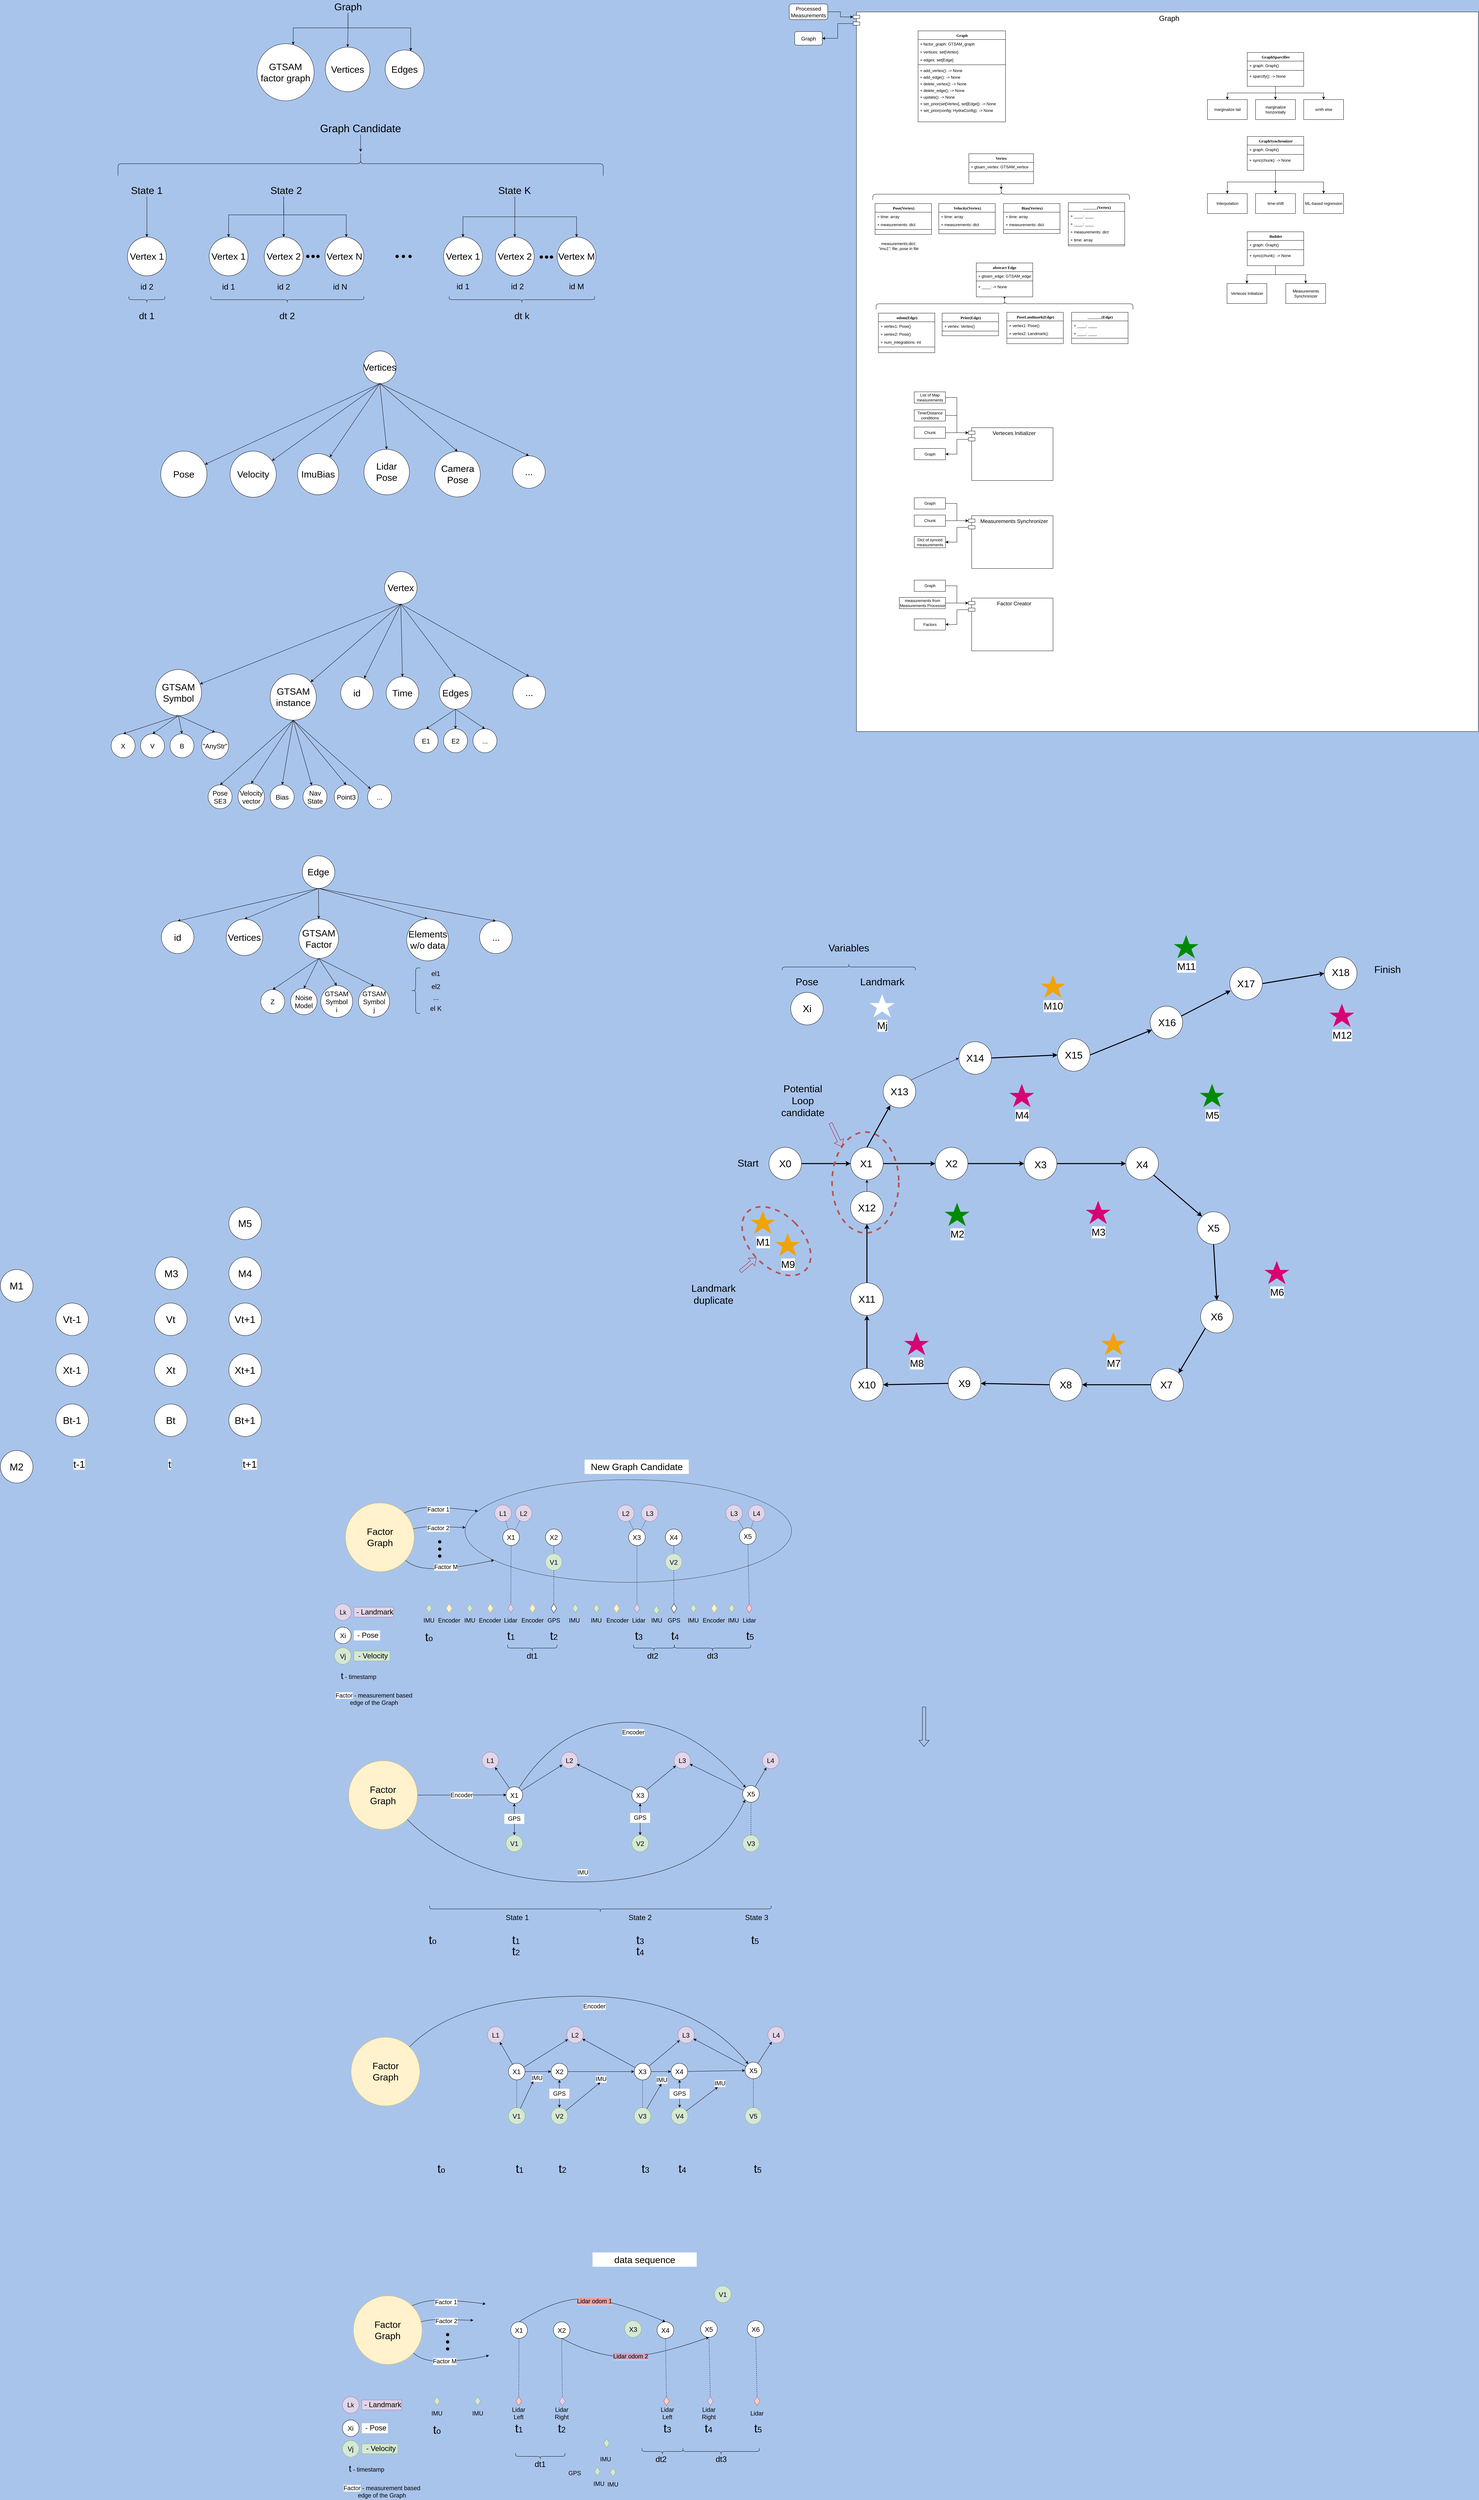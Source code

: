 <mxfile version="21.1.2" type="device">
  <diagram name="Page-1" id="6133507b-19e7-1e82-6fc7-422aa6c4b21f">
    <mxGraphModel dx="4303" dy="1454" grid="0" gridSize="10" guides="1" tooltips="1" connect="1" arrows="1" fold="1" page="1" pageScale="1" pageWidth="1100" pageHeight="850" background="#A9C4EB" math="0" shadow="0">
      <root>
        <mxCell id="0" />
        <mxCell id="1" parent="0" />
        <mxCell id="XVpSrEMhLJ_vgeNJG6-k-77" value="" style="ellipse;whiteSpace=wrap;html=1;fillColor=none;strokeColor=#36393d;" parent="1" vertex="1">
          <mxGeometry x="-1718.3" y="3638" width="983.3" height="309" as="geometry" />
        </mxCell>
        <mxCell id="oABlJptYmVAp2-F5c9E8-2" value="" style="ellipse;whiteSpace=wrap;html=1;fillColor=none;strokeColor=#b85450;fillStyle=auto;gradientColor=default;dashed=1;strokeWidth=5;rotation=-45;" parent="1" vertex="1">
          <mxGeometry x="-858.99" y="2796" width="156.64" height="247" as="geometry" />
        </mxCell>
        <mxCell id="fajTYtlQaLT_mVCkb3vY-8" value="&lt;font style=&quot;font-size: 28px;&quot;&gt;GTSAM instance&lt;/font&gt;" style="ellipse;whiteSpace=wrap;html=1;aspect=fixed;" parent="1" vertex="1">
          <mxGeometry x="-2305.38" y="1211.75" width="139" height="139" as="geometry" />
        </mxCell>
        <mxCell id="7dlIDy_3DpNjxbxGqg9h-1" value="" style="ellipse;whiteSpace=wrap;html=1;aspect=fixed;" parent="1" vertex="1">
          <mxGeometry x="-556.99" y="2637" width="98" height="98" as="geometry" />
        </mxCell>
        <mxCell id="7dlIDy_3DpNjxbxGqg9h-2" value="" style="ellipse;whiteSpace=wrap;html=1;aspect=fixed;" parent="1" vertex="1">
          <mxGeometry x="-301.99" y="2637" width="98" height="98" as="geometry" />
        </mxCell>
        <mxCell id="7dlIDy_3DpNjxbxGqg9h-3" value="" style="ellipse;whiteSpace=wrap;html=1;aspect=fixed;" parent="1" vertex="1">
          <mxGeometry x="-33.99" y="2637" width="98" height="98" as="geometry" />
        </mxCell>
        <mxCell id="7dlIDy_3DpNjxbxGqg9h-4" value="" style="ellipse;whiteSpace=wrap;html=1;aspect=fixed;" parent="1" vertex="1">
          <mxGeometry x="272.01" y="2637" width="98" height="98" as="geometry" />
        </mxCell>
        <mxCell id="7dlIDy_3DpNjxbxGqg9h-5" value="" style="ellipse;whiteSpace=wrap;html=1;aspect=fixed;" parent="1" vertex="1">
          <mxGeometry x="487.01" y="2831" width="98" height="98" as="geometry" />
        </mxCell>
        <mxCell id="7dlIDy_3DpNjxbxGqg9h-6" value="" style="ellipse;whiteSpace=wrap;html=1;aspect=fixed;" parent="1" vertex="1">
          <mxGeometry x="497.01" y="3098" width="98" height="98" as="geometry" />
        </mxCell>
        <mxCell id="7dlIDy_3DpNjxbxGqg9h-7" value="" style="ellipse;whiteSpace=wrap;html=1;aspect=fixed;" parent="1" vertex="1">
          <mxGeometry x="347.01" y="3303" width="98" height="98" as="geometry" />
        </mxCell>
        <mxCell id="7dlIDy_3DpNjxbxGqg9h-8" value="" style="ellipse;whiteSpace=wrap;html=1;aspect=fixed;" parent="1" vertex="1">
          <mxGeometry x="42.01" y="3303" width="98" height="98" as="geometry" />
        </mxCell>
        <mxCell id="7dlIDy_3DpNjxbxGqg9h-9" value="" style="ellipse;whiteSpace=wrap;html=1;aspect=fixed;" parent="1" vertex="1">
          <mxGeometry x="-262.99" y="3299" width="98" height="98" as="geometry" />
        </mxCell>
        <mxCell id="7dlIDy_3DpNjxbxGqg9h-10" value="" style="ellipse;whiteSpace=wrap;html=1;aspect=fixed;" parent="1" vertex="1">
          <mxGeometry x="-556.99" y="3303" width="98" height="98" as="geometry" />
        </mxCell>
        <mxCell id="7dlIDy_3DpNjxbxGqg9h-11" value="" style="ellipse;whiteSpace=wrap;html=1;aspect=fixed;" parent="1" vertex="1">
          <mxGeometry x="-556.99" y="3045" width="98" height="98" as="geometry" />
        </mxCell>
        <mxCell id="7dlIDy_3DpNjxbxGqg9h-12" value="" style="ellipse;whiteSpace=wrap;html=1;aspect=fixed;" parent="1" vertex="1">
          <mxGeometry x="-556.99" y="2770" width="98" height="98" as="geometry" />
        </mxCell>
        <mxCell id="7dlIDy_3DpNjxbxGqg9h-13" value="" style="ellipse;whiteSpace=wrap;html=1;aspect=fixed;" parent="1" vertex="1">
          <mxGeometry x="-458.99" y="2420" width="98" height="98" as="geometry" />
        </mxCell>
        <mxCell id="7dlIDy_3DpNjxbxGqg9h-14" value="" style="ellipse;whiteSpace=wrap;html=1;aspect=fixed;" parent="1" vertex="1">
          <mxGeometry x="-802.99" y="2637" width="98" height="98" as="geometry" />
        </mxCell>
        <mxCell id="7dlIDy_3DpNjxbxGqg9h-15" value="" style="ellipse;whiteSpace=wrap;html=1;aspect=fixed;" parent="1" vertex="1">
          <mxGeometry x="-230.99" y="2319" width="98" height="98" as="geometry" />
        </mxCell>
        <mxCell id="7dlIDy_3DpNjxbxGqg9h-16" value="" style="ellipse;whiteSpace=wrap;html=1;aspect=fixed;" parent="1" vertex="1">
          <mxGeometry x="66.01" y="2310" width="98" height="98" as="geometry" />
        </mxCell>
        <mxCell id="7dlIDy_3DpNjxbxGqg9h-17" value="" style="ellipse;whiteSpace=wrap;html=1;aspect=fixed;" parent="1" vertex="1">
          <mxGeometry x="345.01" y="2212" width="98" height="98" as="geometry" />
        </mxCell>
        <mxCell id="7dlIDy_3DpNjxbxGqg9h-18" value="" style="ellipse;whiteSpace=wrap;html=1;aspect=fixed;" parent="1" vertex="1">
          <mxGeometry x="585.01" y="2095" width="98" height="98" as="geometry" />
        </mxCell>
        <mxCell id="7dlIDy_3DpNjxbxGqg9h-19" value="" style="ellipse;whiteSpace=wrap;html=1;aspect=fixed;" parent="1" vertex="1">
          <mxGeometry x="870.01" y="2064" width="98" height="98" as="geometry" />
        </mxCell>
        <mxCell id="7dlIDy_3DpNjxbxGqg9h-22" value="" style="endArrow=classic;html=1;rounded=0;exitX=1;exitY=0.5;exitDx=0;exitDy=0;entryX=0;entryY=0.5;entryDx=0;entryDy=0;strokeWidth=3;" parent="1" source="7dlIDy_3DpNjxbxGqg9h-14" target="7dlIDy_3DpNjxbxGqg9h-1" edge="1">
          <mxGeometry width="50" height="50" relative="1" as="geometry">
            <mxPoint x="-60.99" y="2824" as="sourcePoint" />
            <mxPoint x="-10.99" y="2774" as="targetPoint" />
          </mxGeometry>
        </mxCell>
        <mxCell id="7dlIDy_3DpNjxbxGqg9h-23" value="" style="endArrow=classic;html=1;rounded=0;exitX=1;exitY=0.5;exitDx=0;exitDy=0;entryX=0;entryY=0.5;entryDx=0;entryDy=0;strokeWidth=3;" parent="1" source="7dlIDy_3DpNjxbxGqg9h-1" target="7dlIDy_3DpNjxbxGqg9h-2" edge="1">
          <mxGeometry width="50" height="50" relative="1" as="geometry">
            <mxPoint x="-694.99" y="2696" as="sourcePoint" />
            <mxPoint x="-546.99" y="2696" as="targetPoint" />
          </mxGeometry>
        </mxCell>
        <mxCell id="7dlIDy_3DpNjxbxGqg9h-24" value="" style="endArrow=classic;html=1;rounded=0;exitX=1;exitY=0.5;exitDx=0;exitDy=0;entryX=0;entryY=0.5;entryDx=0;entryDy=0;strokeWidth=3;" parent="1" source="7dlIDy_3DpNjxbxGqg9h-2" target="7dlIDy_3DpNjxbxGqg9h-3" edge="1">
          <mxGeometry width="50" height="50" relative="1" as="geometry">
            <mxPoint x="-125.99" y="2683" as="sourcePoint" />
            <mxPoint x="22.01" y="2683" as="targetPoint" />
          </mxGeometry>
        </mxCell>
        <mxCell id="7dlIDy_3DpNjxbxGqg9h-25" value="" style="endArrow=classic;html=1;rounded=0;exitX=1;exitY=0.5;exitDx=0;exitDy=0;entryX=0;entryY=0.5;entryDx=0;entryDy=0;strokeWidth=3;" parent="1" source="7dlIDy_3DpNjxbxGqg9h-3" target="7dlIDy_3DpNjxbxGqg9h-4" edge="1">
          <mxGeometry width="50" height="50" relative="1" as="geometry">
            <mxPoint x="-674.99" y="2716" as="sourcePoint" />
            <mxPoint x="-526.99" y="2716" as="targetPoint" />
          </mxGeometry>
        </mxCell>
        <mxCell id="7dlIDy_3DpNjxbxGqg9h-27" value="" style="endArrow=classic;html=1;rounded=0;exitX=1;exitY=1;exitDx=0;exitDy=0;entryX=0;entryY=0;entryDx=0;entryDy=0;strokeWidth=3;" parent="1" source="7dlIDy_3DpNjxbxGqg9h-4" target="7dlIDy_3DpNjxbxGqg9h-5" edge="1">
          <mxGeometry width="50" height="50" relative="1" as="geometry">
            <mxPoint x="74.01" y="2696" as="sourcePoint" />
            <mxPoint x="282.01" y="2696" as="targetPoint" />
          </mxGeometry>
        </mxCell>
        <mxCell id="7dlIDy_3DpNjxbxGqg9h-28" value="" style="endArrow=classic;html=1;rounded=0;exitX=0.5;exitY=1;exitDx=0;exitDy=0;entryX=0.5;entryY=0;entryDx=0;entryDy=0;strokeWidth=3;" parent="1" source="7dlIDy_3DpNjxbxGqg9h-5" target="7dlIDy_3DpNjxbxGqg9h-6" edge="1">
          <mxGeometry width="50" height="50" relative="1" as="geometry">
            <mxPoint x="84.01" y="2706" as="sourcePoint" />
            <mxPoint x="292.01" y="2706" as="targetPoint" />
          </mxGeometry>
        </mxCell>
        <mxCell id="7dlIDy_3DpNjxbxGqg9h-29" value="" style="endArrow=classic;html=1;rounded=0;exitX=0;exitY=1;exitDx=0;exitDy=0;entryX=1;entryY=0;entryDx=0;entryDy=0;strokeWidth=3;" parent="1" source="7dlIDy_3DpNjxbxGqg9h-6" target="7dlIDy_3DpNjxbxGqg9h-7" edge="1">
          <mxGeometry width="50" height="50" relative="1" as="geometry">
            <mxPoint x="94.01" y="2716" as="sourcePoint" />
            <mxPoint x="302.01" y="2716" as="targetPoint" />
          </mxGeometry>
        </mxCell>
        <mxCell id="7dlIDy_3DpNjxbxGqg9h-30" value="" style="endArrow=classic;html=1;rounded=0;exitX=0;exitY=0.5;exitDx=0;exitDy=0;entryX=1;entryY=0.5;entryDx=0;entryDy=0;strokeWidth=3;" parent="1" source="7dlIDy_3DpNjxbxGqg9h-7" target="7dlIDy_3DpNjxbxGqg9h-8" edge="1">
          <mxGeometry width="50" height="50" relative="1" as="geometry">
            <mxPoint x="556.01" y="3206" as="sourcePoint" />
            <mxPoint x="441.01" y="3327" as="targetPoint" />
          </mxGeometry>
        </mxCell>
        <mxCell id="7dlIDy_3DpNjxbxGqg9h-32" value="" style="endArrow=classic;html=1;rounded=0;exitX=0;exitY=0.5;exitDx=0;exitDy=0;entryX=1;entryY=0.5;entryDx=0;entryDy=0;strokeWidth=3;" parent="1" source="7dlIDy_3DpNjxbxGqg9h-8" target="7dlIDy_3DpNjxbxGqg9h-9" edge="1">
          <mxGeometry width="50" height="50" relative="1" as="geometry">
            <mxPoint x="357.01" y="3362" as="sourcePoint" />
            <mxPoint x="150.01" y="3362" as="targetPoint" />
          </mxGeometry>
        </mxCell>
        <mxCell id="7dlIDy_3DpNjxbxGqg9h-33" value="" style="endArrow=classic;html=1;rounded=0;exitX=0;exitY=0.5;exitDx=0;exitDy=0;entryX=1;entryY=0.5;entryDx=0;entryDy=0;strokeWidth=3;" parent="1" source="7dlIDy_3DpNjxbxGqg9h-9" target="7dlIDy_3DpNjxbxGqg9h-10" edge="1">
          <mxGeometry width="50" height="50" relative="1" as="geometry">
            <mxPoint x="52.01" y="3362" as="sourcePoint" />
            <mxPoint x="-154.99" y="3358" as="targetPoint" />
          </mxGeometry>
        </mxCell>
        <mxCell id="7dlIDy_3DpNjxbxGqg9h-34" value="" style="endArrow=classic;html=1;rounded=0;exitX=0.5;exitY=0;exitDx=0;exitDy=0;entryX=0.5;entryY=1;entryDx=0;entryDy=0;strokeWidth=3;" parent="1" source="7dlIDy_3DpNjxbxGqg9h-10" target="7dlIDy_3DpNjxbxGqg9h-11" edge="1">
          <mxGeometry width="50" height="50" relative="1" as="geometry">
            <mxPoint x="62.01" y="3372" as="sourcePoint" />
            <mxPoint x="-144.99" y="3368" as="targetPoint" />
          </mxGeometry>
        </mxCell>
        <mxCell id="7dlIDy_3DpNjxbxGqg9h-35" value="" style="endArrow=classic;html=1;rounded=0;exitX=0.5;exitY=0;exitDx=0;exitDy=0;entryX=0.5;entryY=1;entryDx=0;entryDy=0;strokeWidth=3;" parent="1" source="7dlIDy_3DpNjxbxGqg9h-11" target="7dlIDy_3DpNjxbxGqg9h-12" edge="1">
          <mxGeometry width="50" height="50" relative="1" as="geometry">
            <mxPoint x="-497.99" y="3313" as="sourcePoint" />
            <mxPoint x="-497.99" y="3153" as="targetPoint" />
          </mxGeometry>
        </mxCell>
        <mxCell id="7dlIDy_3DpNjxbxGqg9h-36" value="" style="endArrow=classic;html=1;rounded=0;entryX=0.5;entryY=1;entryDx=0;entryDy=0;exitX=0.5;exitY=0;exitDx=0;exitDy=0;" parent="1" source="7dlIDy_3DpNjxbxGqg9h-12" target="7dlIDy_3DpNjxbxGqg9h-1" edge="1">
          <mxGeometry width="50" height="50" relative="1" as="geometry">
            <mxPoint x="-484.99" y="2797" as="sourcePoint" />
            <mxPoint x="-487.99" y="3163" as="targetPoint" />
          </mxGeometry>
        </mxCell>
        <mxCell id="7dlIDy_3DpNjxbxGqg9h-37" value="" style="endArrow=classic;html=1;rounded=0;entryX=0.219;entryY=0.923;entryDx=0;entryDy=0;exitX=0.5;exitY=0;exitDx=0;exitDy=0;entryPerimeter=0;strokeWidth=3;" parent="1" source="7dlIDy_3DpNjxbxGqg9h-1" target="7dlIDy_3DpNjxbxGqg9h-13" edge="1">
          <mxGeometry width="50" height="50" relative="1" as="geometry">
            <mxPoint x="-499.99" y="2819" as="sourcePoint" />
            <mxPoint x="-497.99" y="2745" as="targetPoint" />
          </mxGeometry>
        </mxCell>
        <mxCell id="7dlIDy_3DpNjxbxGqg9h-38" value="" style="endArrow=classic;html=1;rounded=0;entryX=0;entryY=0.5;entryDx=0;entryDy=0;exitX=1;exitY=0;exitDx=0;exitDy=0;" parent="1" source="7dlIDy_3DpNjxbxGqg9h-13" target="7dlIDy_3DpNjxbxGqg9h-15" edge="1">
          <mxGeometry width="50" height="50" relative="1" as="geometry">
            <mxPoint x="-497.99" y="2647" as="sourcePoint" />
            <mxPoint x="-427.99" y="2520" as="targetPoint" />
          </mxGeometry>
        </mxCell>
        <mxCell id="7dlIDy_3DpNjxbxGqg9h-39" value="" style="endArrow=classic;html=1;rounded=0;entryX=0;entryY=0.5;entryDx=0;entryDy=0;exitX=1;exitY=0.5;exitDx=0;exitDy=0;strokeWidth=3;" parent="1" source="7dlIDy_3DpNjxbxGqg9h-15" target="7dlIDy_3DpNjxbxGqg9h-16" edge="1">
          <mxGeometry width="50" height="50" relative="1" as="geometry">
            <mxPoint x="-364.99" y="2444" as="sourcePoint" />
            <mxPoint x="-220.99" y="2378" as="targetPoint" />
          </mxGeometry>
        </mxCell>
        <mxCell id="7dlIDy_3DpNjxbxGqg9h-40" value="" style="endArrow=classic;html=1;rounded=0;entryX=0.058;entryY=0.727;entryDx=0;entryDy=0;exitX=1;exitY=0.5;exitDx=0;exitDy=0;entryPerimeter=0;strokeWidth=3;" parent="1" source="7dlIDy_3DpNjxbxGqg9h-16" target="7dlIDy_3DpNjxbxGqg9h-17" edge="1">
          <mxGeometry width="50" height="50" relative="1" as="geometry">
            <mxPoint x="-354.99" y="2454" as="sourcePoint" />
            <mxPoint x="-210.99" y="2388" as="targetPoint" />
          </mxGeometry>
        </mxCell>
        <mxCell id="7dlIDy_3DpNjxbxGqg9h-41" value="" style="endArrow=classic;html=1;rounded=0;exitX=0.952;exitY=0.306;exitDx=0;exitDy=0;exitPerimeter=0;entryX=0.024;entryY=0.714;entryDx=0;entryDy=0;entryPerimeter=0;strokeWidth=3;" parent="1" source="7dlIDy_3DpNjxbxGqg9h-17" target="7dlIDy_3DpNjxbxGqg9h-18" edge="1">
          <mxGeometry width="50" height="50" relative="1" as="geometry">
            <mxPoint x="174.01" y="2369" as="sourcePoint" />
            <mxPoint x="599.01" y="2179" as="targetPoint" />
          </mxGeometry>
        </mxCell>
        <mxCell id="7dlIDy_3DpNjxbxGqg9h-42" value="" style="endArrow=classic;html=1;rounded=0;entryX=0;entryY=0.5;entryDx=0;entryDy=0;exitX=1;exitY=0.5;exitDx=0;exitDy=0;strokeWidth=3;" parent="1" source="7dlIDy_3DpNjxbxGqg9h-18" target="7dlIDy_3DpNjxbxGqg9h-19" edge="1">
          <mxGeometry width="50" height="50" relative="1" as="geometry">
            <mxPoint x="184.01" y="2379" as="sourcePoint" />
            <mxPoint x="379.01" y="2316" as="targetPoint" />
          </mxGeometry>
        </mxCell>
        <mxCell id="7dlIDy_3DpNjxbxGqg9h-43" value="&lt;font style=&quot;font-size: 30px;&quot;&gt;X0&lt;/font&gt;" style="text;html=1;strokeColor=none;fillColor=none;align=center;verticalAlign=middle;whiteSpace=wrap;rounded=0;" parent="1" vertex="1">
          <mxGeometry x="-783.99" y="2671" width="60" height="30" as="geometry" />
        </mxCell>
        <mxCell id="7dlIDy_3DpNjxbxGqg9h-44" value="&lt;font style=&quot;font-size: 30px;&quot;&gt;X1&lt;/font&gt;" style="text;html=1;strokeColor=none;fillColor=none;align=center;verticalAlign=middle;whiteSpace=wrap;rounded=0;" parent="1" vertex="1">
          <mxGeometry x="-539.99" y="2671" width="60" height="30" as="geometry" />
        </mxCell>
        <mxCell id="7dlIDy_3DpNjxbxGqg9h-45" value="&lt;font style=&quot;font-size: 30px;&quot;&gt;X2&lt;/font&gt;" style="text;html=1;strokeColor=none;fillColor=none;align=center;verticalAlign=middle;whiteSpace=wrap;rounded=0;" parent="1" vertex="1">
          <mxGeometry x="-282.99" y="2671" width="60" height="30" as="geometry" />
        </mxCell>
        <mxCell id="7dlIDy_3DpNjxbxGqg9h-46" value="&lt;font style=&quot;font-size: 30px;&quot;&gt;X3&lt;/font&gt;" style="text;html=1;strokeColor=none;fillColor=none;align=center;verticalAlign=middle;whiteSpace=wrap;rounded=0;" parent="1" vertex="1">
          <mxGeometry x="-14.99" y="2674" width="60" height="30" as="geometry" />
        </mxCell>
        <mxCell id="7dlIDy_3DpNjxbxGqg9h-47" value="&lt;font style=&quot;font-size: 30px;&quot;&gt;X4&lt;/font&gt;" style="text;html=1;strokeColor=none;fillColor=none;align=center;verticalAlign=middle;whiteSpace=wrap;rounded=0;" parent="1" vertex="1">
          <mxGeometry x="291.01" y="2674" width="60" height="30" as="geometry" />
        </mxCell>
        <mxCell id="7dlIDy_3DpNjxbxGqg9h-48" value="&lt;font style=&quot;font-size: 30px;&quot;&gt;X5&lt;/font&gt;" style="text;html=1;strokeColor=none;fillColor=none;align=center;verticalAlign=middle;whiteSpace=wrap;rounded=0;" parent="1" vertex="1">
          <mxGeometry x="506.01" y="2865" width="60" height="30" as="geometry" />
        </mxCell>
        <mxCell id="7dlIDy_3DpNjxbxGqg9h-49" value="&lt;font style=&quot;font-size: 30px;&quot;&gt;X6&lt;/font&gt;" style="text;html=1;strokeColor=none;fillColor=none;align=center;verticalAlign=middle;whiteSpace=wrap;rounded=0;" parent="1" vertex="1">
          <mxGeometry x="516.01" y="3132" width="60" height="30" as="geometry" />
        </mxCell>
        <mxCell id="7dlIDy_3DpNjxbxGqg9h-50" value="&lt;font style=&quot;font-size: 30px;&quot;&gt;X7&lt;/font&gt;" style="text;html=1;strokeColor=none;fillColor=none;align=center;verticalAlign=middle;whiteSpace=wrap;rounded=0;" parent="1" vertex="1">
          <mxGeometry x="364.01" y="3337" width="60" height="30" as="geometry" />
        </mxCell>
        <mxCell id="7dlIDy_3DpNjxbxGqg9h-51" value="&lt;font style=&quot;font-size: 30px;&quot;&gt;X8&lt;/font&gt;" style="text;html=1;strokeColor=none;fillColor=none;align=center;verticalAlign=middle;whiteSpace=wrap;rounded=0;" parent="1" vertex="1">
          <mxGeometry x="61.01" y="3337" width="60" height="30" as="geometry" />
        </mxCell>
        <mxCell id="7dlIDy_3DpNjxbxGqg9h-52" value="&lt;font style=&quot;font-size: 30px;&quot;&gt;X9&lt;/font&gt;" style="text;html=1;strokeColor=none;fillColor=none;align=center;verticalAlign=middle;whiteSpace=wrap;rounded=0;" parent="1" vertex="1">
          <mxGeometry x="-243.99" y="3333" width="60" height="30" as="geometry" />
        </mxCell>
        <mxCell id="7dlIDy_3DpNjxbxGqg9h-53" value="&lt;font style=&quot;font-size: 30px;&quot;&gt;X10&lt;/font&gt;" style="text;html=1;strokeColor=none;fillColor=none;align=center;verticalAlign=middle;whiteSpace=wrap;rounded=0;" parent="1" vertex="1">
          <mxGeometry x="-537.99" y="3337" width="60" height="30" as="geometry" />
        </mxCell>
        <mxCell id="7dlIDy_3DpNjxbxGqg9h-54" value="&lt;font style=&quot;font-size: 30px;&quot;&gt;X11&lt;/font&gt;" style="text;html=1;strokeColor=none;fillColor=none;align=center;verticalAlign=middle;whiteSpace=wrap;rounded=0;" parent="1" vertex="1">
          <mxGeometry x="-537.99" y="3079" width="60" height="30" as="geometry" />
        </mxCell>
        <mxCell id="7dlIDy_3DpNjxbxGqg9h-55" value="&lt;font style=&quot;font-size: 30px;&quot;&gt;X12&lt;/font&gt;" style="text;html=1;strokeColor=none;fillColor=none;align=center;verticalAlign=middle;whiteSpace=wrap;rounded=0;" parent="1" vertex="1">
          <mxGeometry x="-537.99" y="2804" width="60" height="30" as="geometry" />
        </mxCell>
        <mxCell id="7dlIDy_3DpNjxbxGqg9h-56" value="&lt;font style=&quot;font-size: 30px;&quot;&gt;X13&lt;/font&gt;" style="text;html=1;strokeColor=none;fillColor=none;align=center;verticalAlign=middle;whiteSpace=wrap;rounded=0;" parent="1" vertex="1">
          <mxGeometry x="-439.99" y="2454" width="60" height="30" as="geometry" />
        </mxCell>
        <mxCell id="7dlIDy_3DpNjxbxGqg9h-57" value="&lt;font style=&quot;font-size: 30px;&quot;&gt;X14&lt;/font&gt;" style="text;html=1;strokeColor=none;fillColor=none;align=center;verticalAlign=middle;whiteSpace=wrap;rounded=0;" parent="1" vertex="1">
          <mxGeometry x="-211.99" y="2353" width="60" height="30" as="geometry" />
        </mxCell>
        <mxCell id="7dlIDy_3DpNjxbxGqg9h-58" value="&lt;font style=&quot;font-size: 30px;&quot;&gt;X15&lt;/font&gt;" style="text;html=1;strokeColor=none;fillColor=none;align=center;verticalAlign=middle;whiteSpace=wrap;rounded=0;" parent="1" vertex="1">
          <mxGeometry x="85.01" y="2344" width="60" height="30" as="geometry" />
        </mxCell>
        <mxCell id="7dlIDy_3DpNjxbxGqg9h-59" value="&lt;font style=&quot;font-size: 30px;&quot;&gt;X16&lt;/font&gt;" style="text;html=1;strokeColor=none;fillColor=none;align=center;verticalAlign=middle;whiteSpace=wrap;rounded=0;" parent="1" vertex="1">
          <mxGeometry x="366.01" y="2246" width="60" height="30" as="geometry" />
        </mxCell>
        <mxCell id="7dlIDy_3DpNjxbxGqg9h-60" value="&lt;font style=&quot;font-size: 30px;&quot;&gt;X17&lt;/font&gt;" style="text;html=1;strokeColor=none;fillColor=none;align=center;verticalAlign=middle;whiteSpace=wrap;rounded=0;" parent="1" vertex="1">
          <mxGeometry x="604.01" y="2129" width="60" height="30" as="geometry" />
        </mxCell>
        <mxCell id="7dlIDy_3DpNjxbxGqg9h-61" value="&lt;font style=&quot;font-size: 30px;&quot;&gt;X18&lt;/font&gt;" style="text;html=1;strokeColor=none;fillColor=none;align=center;verticalAlign=middle;whiteSpace=wrap;rounded=0;" parent="1" vertex="1">
          <mxGeometry x="889.01" y="2095" width="60" height="30" as="geometry" />
        </mxCell>
        <mxCell id="7dlIDy_3DpNjxbxGqg9h-63" value="" style="ellipse;whiteSpace=wrap;html=1;fillColor=none;strokeColor=#b85450;fillStyle=auto;gradientColor=default;dashed=1;strokeWidth=5;" parent="1" vertex="1">
          <mxGeometry x="-612.99" y="2591" width="201" height="304" as="geometry" />
        </mxCell>
        <mxCell id="7dlIDy_3DpNjxbxGqg9h-65" value="&lt;font style=&quot;font-size: 30px;&quot;&gt;Potential Loop candidate&lt;/font&gt;" style="text;html=1;strokeColor=none;fillColor=none;align=center;verticalAlign=middle;whiteSpace=wrap;rounded=0;" parent="1" vertex="1">
          <mxGeometry x="-783.99" y="2428" width="166" height="136" as="geometry" />
        </mxCell>
        <mxCell id="7dlIDy_3DpNjxbxGqg9h-66" value="" style="shape=flexArrow;endArrow=classic;html=1;rounded=0;exitX=1;exitY=1;exitDx=0;exitDy=0;entryX=0;entryY=0;entryDx=0;entryDy=0;fillColor=none;strokeColor=#B20000;" parent="1" source="7dlIDy_3DpNjxbxGqg9h-65" target="7dlIDy_3DpNjxbxGqg9h-63" edge="1">
          <mxGeometry width="50" height="50" relative="1" as="geometry">
            <mxPoint x="-665.99" y="2506" as="sourcePoint" />
            <mxPoint x="-615.99" y="2456" as="targetPoint" />
          </mxGeometry>
        </mxCell>
        <mxCell id="7dlIDy_3DpNjxbxGqg9h-67" value="&lt;font color=&quot;#000000&quot; style=&quot;font-size: 30px;&quot;&gt;M2&lt;/font&gt;" style="html=1;verticalLabelPosition=bottom;labelBackgroundColor=#ffffff;verticalAlign=top;shadow=0;dashed=0;strokeWidth=2;shape=mxgraph.ios7.misc.star;fillColor=#008a00;strokeColor=#005700;sketch=0;fontColor=#ffffff;" parent="1" vertex="1">
          <mxGeometry x="-273.99" y="2804" width="75" height="70" as="geometry" />
        </mxCell>
        <mxCell id="7dlIDy_3DpNjxbxGqg9h-68" value="&lt;font color=&quot;#000000&quot; style=&quot;font-size: 30px;&quot;&gt;M3&lt;/font&gt;" style="html=1;verticalLabelPosition=bottom;labelBackgroundColor=#ffffff;verticalAlign=top;shadow=0;dashed=0;strokeWidth=2;shape=mxgraph.ios7.misc.star;fillColor=#d80073;strokeColor=#A50040;sketch=0;fontColor=#ffffff;" parent="1" vertex="1">
          <mxGeometry x="151" y="2798" width="75" height="70" as="geometry" />
        </mxCell>
        <mxCell id="7dlIDy_3DpNjxbxGqg9h-69" value="&lt;font color=&quot;#000000&quot; style=&quot;font-size: 30px;&quot;&gt;M5&lt;/font&gt;" style="html=1;verticalLabelPosition=bottom;labelBackgroundColor=#ffffff;verticalAlign=top;shadow=0;dashed=0;strokeWidth=2;shape=mxgraph.ios7.misc.star;fillColor=#008a00;strokeColor=#005700;sketch=0;fontColor=#ffffff;" parent="1" vertex="1">
          <mxGeometry x="494" y="2446" width="75" height="70" as="geometry" />
        </mxCell>
        <mxCell id="7dlIDy_3DpNjxbxGqg9h-70" value="&lt;font color=&quot;#000000&quot; style=&quot;font-size: 30px;&quot;&gt;M4&lt;/font&gt;" style="html=1;verticalLabelPosition=bottom;labelBackgroundColor=#ffffff;verticalAlign=top;shadow=0;dashed=0;strokeWidth=2;shape=mxgraph.ios7.misc.star;fillColor=#d80073;strokeColor=#A50040;sketch=0;fontColor=#ffffff;" parent="1" vertex="1">
          <mxGeometry x="-78.99" y="2446" width="75" height="70" as="geometry" />
        </mxCell>
        <mxCell id="7dlIDy_3DpNjxbxGqg9h-71" value="&lt;font color=&quot;#000000&quot; style=&quot;font-size: 30px;&quot;&gt;M10&lt;/font&gt;" style="html=1;verticalLabelPosition=bottom;labelBackgroundColor=#ffffff;verticalAlign=top;shadow=0;dashed=0;strokeWidth=2;shape=mxgraph.ios7.misc.star;fillColor=#f0a30a;strokeColor=#BD7000;sketch=0;fontColor=#000000;" parent="1" vertex="1">
          <mxGeometry x="15.0" y="2117.25" width="75" height="70" as="geometry" />
        </mxCell>
        <mxCell id="7dlIDy_3DpNjxbxGqg9h-72" value="&lt;font color=&quot;#000000&quot; style=&quot;font-size: 30px;&quot;&gt;M11&lt;/font&gt;" style="html=1;verticalLabelPosition=bottom;labelBackgroundColor=#ffffff;verticalAlign=top;shadow=0;dashed=0;strokeWidth=2;shape=mxgraph.ios7.misc.star;fillColor=#008a00;strokeColor=#005700;sketch=0;fontColor=#ffffff;" parent="1" vertex="1">
          <mxGeometry x="416" y="1998" width="75" height="70" as="geometry" />
        </mxCell>
        <mxCell id="7dlIDy_3DpNjxbxGqg9h-73" value="&lt;font color=&quot;#000000&quot; style=&quot;font-size: 30px;&quot;&gt;M12&lt;/font&gt;" style="html=1;verticalLabelPosition=bottom;labelBackgroundColor=#ffffff;verticalAlign=top;shadow=0;dashed=0;strokeWidth=2;shape=mxgraph.ios7.misc.star;fillColor=#d80073;strokeColor=#A50040;sketch=0;fontColor=#ffffff;" parent="1" vertex="1">
          <mxGeometry x="885" y="2204.5" width="75" height="70" as="geometry" />
        </mxCell>
        <mxCell id="7dlIDy_3DpNjxbxGqg9h-74" value="&lt;font color=&quot;#000000&quot; style=&quot;font-size: 30px;&quot;&gt;M1&lt;/font&gt;" style="html=1;verticalLabelPosition=bottom;labelBackgroundColor=#ffffff;verticalAlign=top;shadow=0;dashed=0;strokeWidth=2;shape=mxgraph.ios7.misc.star;fillColor=#f0a30a;strokeColor=#BD7000;sketch=0;fontColor=#000000;" parent="1" vertex="1">
          <mxGeometry x="-858.99" y="2828" width="75" height="70" as="geometry" />
        </mxCell>
        <mxCell id="7dlIDy_3DpNjxbxGqg9h-77" value="&lt;font color=&quot;#000000&quot; style=&quot;font-size: 30px;&quot;&gt;M6&lt;/font&gt;" style="html=1;verticalLabelPosition=bottom;labelBackgroundColor=#ffffff;verticalAlign=top;shadow=0;dashed=0;strokeWidth=2;shape=mxgraph.ios7.misc.star;fillColor=#d80073;strokeColor=#A50040;sketch=0;fontColor=#ffffff;" parent="1" vertex="1">
          <mxGeometry x="689" y="2979" width="75" height="70" as="geometry" />
        </mxCell>
        <mxCell id="7dlIDy_3DpNjxbxGqg9h-78" value="&lt;font color=&quot;#000000&quot; style=&quot;font-size: 30px;&quot;&gt;M7&lt;/font&gt;" style="html=1;verticalLabelPosition=bottom;labelBackgroundColor=#ffffff;verticalAlign=top;shadow=0;dashed=0;strokeWidth=2;shape=mxgraph.ios7.misc.star;fillColor=#f0a30a;strokeColor=#BD7000;sketch=0;fontColor=#000000;" parent="1" vertex="1">
          <mxGeometry x="197.01" y="3193" width="75" height="70" as="geometry" />
        </mxCell>
        <mxCell id="7dlIDy_3DpNjxbxGqg9h-80" value="&lt;font color=&quot;#000000&quot; style=&quot;font-size: 30px;&quot;&gt;M8&lt;/font&gt;" style="html=1;verticalLabelPosition=bottom;labelBackgroundColor=#ffffff;verticalAlign=top;shadow=0;dashed=0;strokeWidth=2;shape=mxgraph.ios7.misc.star;fillColor=#d80073;strokeColor=#A50040;sketch=0;fontColor=#ffffff;" parent="1" vertex="1">
          <mxGeometry x="-396" y="3193" width="75" height="70" as="geometry" />
        </mxCell>
        <mxCell id="7dlIDy_3DpNjxbxGqg9h-87" value="" style="ellipse;whiteSpace=wrap;html=1;aspect=fixed;" parent="1" vertex="1">
          <mxGeometry x="-737.5" y="2170.44" width="98" height="98" as="geometry" />
        </mxCell>
        <mxCell id="7dlIDy_3DpNjxbxGqg9h-88" value="&lt;font style=&quot;font-size: 30px;&quot;&gt;Xi&lt;/font&gt;" style="text;html=1;strokeColor=none;fillColor=none;align=center;verticalAlign=middle;whiteSpace=wrap;rounded=0;" parent="1" vertex="1">
          <mxGeometry x="-718.5" y="2204.44" width="60" height="30" as="geometry" />
        </mxCell>
        <mxCell id="7dlIDy_3DpNjxbxGqg9h-94" value="&lt;font color=&quot;#000000&quot; style=&quot;font-size: 30px;&quot;&gt;Mj&lt;/font&gt;" style="html=1;verticalLabelPosition=bottom;labelBackgroundColor=#ffffff;verticalAlign=top;shadow=0;dashed=0;strokeWidth=2;shape=mxgraph.ios7.misc.star;fillColor=#FFFFFF;strokeColor=#005700;sketch=0;fontColor=#ffffff;" parent="1" vertex="1">
          <mxGeometry x="-499.49" y="2175.57" width="75" height="70" as="geometry" />
        </mxCell>
        <mxCell id="7dlIDy_3DpNjxbxGqg9h-95" value="&lt;span style=&quot;font-size: 30px;&quot;&gt;Variables&lt;/span&gt;" style="text;html=1;strokeColor=none;fillColor=none;align=center;verticalAlign=middle;whiteSpace=wrap;rounded=0;" parent="1" vertex="1">
          <mxGeometry x="-749.98" y="2014.57" width="375" height="43" as="geometry" />
        </mxCell>
        <mxCell id="7dlIDy_3DpNjxbxGqg9h-96" value="&lt;span style=&quot;font-size: 30px;&quot;&gt;Landmark&lt;/span&gt;" style="text;html=1;strokeColor=none;fillColor=none;align=center;verticalAlign=middle;whiteSpace=wrap;rounded=0;" parent="1" vertex="1">
          <mxGeometry x="-552.48" y="2116.57" width="180.99" height="43" as="geometry" />
        </mxCell>
        <mxCell id="7dlIDy_3DpNjxbxGqg9h-105" value="&lt;font style=&quot;font-size: 28px;&quot;&gt;Vertex&lt;/font&gt;" style="ellipse;whiteSpace=wrap;html=1;aspect=fixed;" parent="1" vertex="1">
          <mxGeometry x="-1960.88" y="903.25" width="98" height="98" as="geometry" />
        </mxCell>
        <mxCell id="7dlIDy_3DpNjxbxGqg9h-111" value="" style="endArrow=classic;html=1;rounded=0;exitX=0.5;exitY=1;exitDx=0;exitDy=0;" parent="1" source="7dlIDy_3DpNjxbxGqg9h-105" target="fajTYtlQaLT_mVCkb3vY-8" edge="1">
          <mxGeometry width="50" height="50" relative="1" as="geometry">
            <mxPoint x="-2052.88" y="1287.25" as="sourcePoint" />
            <mxPoint x="-2241.38" y="1227.25" as="targetPoint" />
          </mxGeometry>
        </mxCell>
        <mxCell id="7dlIDy_3DpNjxbxGqg9h-114" value="&lt;font style=&quot;font-size: 28px;&quot;&gt;Time&lt;/font&gt;" style="ellipse;whiteSpace=wrap;html=1;aspect=fixed;" parent="1" vertex="1">
          <mxGeometry x="-1955.88" y="1219.75" width="98" height="98" as="geometry" />
        </mxCell>
        <mxCell id="7dlIDy_3DpNjxbxGqg9h-116" value="&lt;font style=&quot;font-size: 28px;&quot;&gt;Edges&lt;/font&gt;" style="ellipse;whiteSpace=wrap;html=1;aspect=fixed;" parent="1" vertex="1">
          <mxGeometry x="-1796" y="1219.75" width="98" height="98" as="geometry" />
        </mxCell>
        <mxCell id="7dlIDy_3DpNjxbxGqg9h-123" value="" style="endArrow=classic;html=1;rounded=0;exitX=0.5;exitY=1;exitDx=0;exitDy=0;entryX=0.5;entryY=0;entryDx=0;entryDy=0;" parent="1" source="7dlIDy_3DpNjxbxGqg9h-105" target="7dlIDy_3DpNjxbxGqg9h-114" edge="1">
          <mxGeometry width="50" height="50" relative="1" as="geometry">
            <mxPoint x="-1888.88" y="1139.25" as="sourcePoint" />
            <mxPoint x="-2221.88" y="1234.25" as="targetPoint" />
          </mxGeometry>
        </mxCell>
        <mxCell id="7dlIDy_3DpNjxbxGqg9h-124" value="" style="endArrow=classic;html=1;rounded=0;exitX=0.5;exitY=1;exitDx=0;exitDy=0;entryX=0.5;entryY=0;entryDx=0;entryDy=0;" parent="1" source="7dlIDy_3DpNjxbxGqg9h-105" target="7dlIDy_3DpNjxbxGqg9h-116" edge="1">
          <mxGeometry width="50" height="50" relative="1" as="geometry">
            <mxPoint x="-1878.88" y="1149.25" as="sourcePoint" />
            <mxPoint x="-2211.88" y="1244.25" as="targetPoint" />
          </mxGeometry>
        </mxCell>
        <mxCell id="7dlIDy_3DpNjxbxGqg9h-138" value="&lt;font style=&quot;font-size: 28px;&quot;&gt;...&lt;/font&gt;" style="ellipse;whiteSpace=wrap;html=1;aspect=fixed;" parent="1" vertex="1">
          <mxGeometry x="-1574.38" y="1218.75" width="98" height="98" as="geometry" />
        </mxCell>
        <mxCell id="7dlIDy_3DpNjxbxGqg9h-140" value="" style="endArrow=classic;html=1;rounded=0;exitX=0.5;exitY=1;exitDx=0;exitDy=0;entryX=0.5;entryY=0;entryDx=0;entryDy=0;" parent="1" source="7dlIDy_3DpNjxbxGqg9h-105" target="7dlIDy_3DpNjxbxGqg9h-138" edge="1">
          <mxGeometry width="50" height="50" relative="1" as="geometry">
            <mxPoint x="-1888.88" y="1139.25" as="sourcePoint" />
            <mxPoint x="-1563.88" y="1184.25" as="targetPoint" />
          </mxGeometry>
        </mxCell>
        <mxCell id="7dlIDy_3DpNjxbxGqg9h-146" value="&lt;font style=&quot;font-size: 28px;&quot;&gt;Edge&lt;/font&gt;" style="ellipse;whiteSpace=wrap;html=1;aspect=fixed;" parent="1" vertex="1">
          <mxGeometry x="-2208.75" y="1759.25" width="98" height="98" as="geometry" />
        </mxCell>
        <mxCell id="7dlIDy_3DpNjxbxGqg9h-149" value="&lt;font style=&quot;font-size: 28px;&quot;&gt;Vertices&lt;/font&gt;" style="ellipse;whiteSpace=wrap;html=1;aspect=fixed;" parent="1" vertex="1">
          <mxGeometry x="-2437.62" y="1949.5" width="110" height="110" as="geometry" />
        </mxCell>
        <mxCell id="7dlIDy_3DpNjxbxGqg9h-154" value="&lt;font style=&quot;font-size: 28px;&quot;&gt;GTSAM Factor&lt;/font&gt;" style="ellipse;whiteSpace=wrap;html=1;aspect=fixed;" parent="1" vertex="1">
          <mxGeometry x="-2218.87" y="1949" width="119.5" height="119.5" as="geometry" />
        </mxCell>
        <mxCell id="7dlIDy_3DpNjxbxGqg9h-162" value="" style="endArrow=classic;html=1;rounded=0;entryX=0.5;entryY=0;entryDx=0;entryDy=0;exitX=0.5;exitY=1;exitDx=0;exitDy=0;" parent="1" source="7dlIDy_3DpNjxbxGqg9h-146" target="7dlIDy_3DpNjxbxGqg9h-149" edge="1">
          <mxGeometry width="50" height="50" relative="1" as="geometry">
            <mxPoint x="-2287" y="1872.75" as="sourcePoint" />
            <mxPoint x="-2418" y="2013.75" as="targetPoint" />
          </mxGeometry>
        </mxCell>
        <mxCell id="7dlIDy_3DpNjxbxGqg9h-164" value="" style="endArrow=classic;html=1;rounded=0;entryX=0.5;entryY=0;entryDx=0;entryDy=0;exitX=0.5;exitY=1;exitDx=0;exitDy=0;" parent="1" source="7dlIDy_3DpNjxbxGqg9h-146" target="7dlIDy_3DpNjxbxGqg9h-154" edge="1">
          <mxGeometry width="50" height="50" relative="1" as="geometry">
            <mxPoint x="-2197.75" y="1874.25" as="sourcePoint" />
            <mxPoint x="-2289.75" y="1908.25" as="targetPoint" />
          </mxGeometry>
        </mxCell>
        <mxCell id="7dlIDy_3DpNjxbxGqg9h-166" value="" style="endArrow=classic;html=1;rounded=0;entryX=0.5;entryY=0;entryDx=0;entryDy=0;exitX=0.5;exitY=1;exitDx=0;exitDy=0;" parent="1" source="7dlIDy_3DpNjxbxGqg9h-154" target="fajTYtlQaLT_mVCkb3vY-29" edge="1">
          <mxGeometry width="50" height="50" relative="1" as="geometry">
            <mxPoint x="-2200.62" y="1919.25" as="sourcePoint" />
            <mxPoint x="-2242.99" y="2147.25" as="targetPoint" />
          </mxGeometry>
        </mxCell>
        <mxCell id="7dlIDy_3DpNjxbxGqg9h-167" value="" style="endArrow=classic;html=1;rounded=0;entryX=0.5;entryY=0;entryDx=0;entryDy=0;exitX=0.5;exitY=1;exitDx=0;exitDy=0;" parent="1" source="7dlIDy_3DpNjxbxGqg9h-154" target="fajTYtlQaLT_mVCkb3vY-30" edge="1">
          <mxGeometry width="50" height="50" relative="1" as="geometry">
            <mxPoint x="-2144.62" y="2074.25" as="sourcePoint" />
            <mxPoint x="-2154.49" y="2147.25" as="targetPoint" />
          </mxGeometry>
        </mxCell>
        <mxCell id="7dlIDy_3DpNjxbxGqg9h-168" value="" style="endArrow=classic;html=1;rounded=0;entryX=0.5;entryY=0;entryDx=0;entryDy=0;exitX=0.5;exitY=1;exitDx=0;exitDy=0;" parent="1" source="7dlIDy_3DpNjxbxGqg9h-154" target="fajTYtlQaLT_mVCkb3vY-31" edge="1">
          <mxGeometry width="50" height="50" relative="1" as="geometry">
            <mxPoint x="-2134.62" y="2084.25" as="sourcePoint" />
            <mxPoint x="-2065.74" y="2147.25" as="targetPoint" />
          </mxGeometry>
        </mxCell>
        <mxCell id="7dlIDy_3DpNjxbxGqg9h-169" value="&lt;font style=&quot;font-size: 28px;&quot;&gt;...&lt;/font&gt;" style="ellipse;whiteSpace=wrap;html=1;aspect=fixed;" parent="1" vertex="1">
          <mxGeometry x="-1674.5" y="1955.5" width="98" height="98" as="geometry" />
        </mxCell>
        <mxCell id="7dlIDy_3DpNjxbxGqg9h-171" value="" style="endArrow=classic;html=1;rounded=0;entryX=0.5;entryY=0;entryDx=0;entryDy=0;exitX=0.5;exitY=1;exitDx=0;exitDy=0;" parent="1" source="7dlIDy_3DpNjxbxGqg9h-146" target="7dlIDy_3DpNjxbxGqg9h-169" edge="1">
          <mxGeometry width="50" height="50" relative="1" as="geometry">
            <mxPoint x="-2197.75" y="1874.25" as="sourcePoint" />
            <mxPoint x="-1958.75" y="1947.25" as="targetPoint" />
          </mxGeometry>
        </mxCell>
        <mxCell id="7dlIDy_3DpNjxbxGqg9h-172" value="&lt;font style=&quot;font-size: 20px;&quot;&gt;E1&lt;/font&gt;" style="ellipse;whiteSpace=wrap;html=1;aspect=fixed;" parent="1" vertex="1">
          <mxGeometry x="-1871.63" y="1376.75" width="72" height="72" as="geometry" />
        </mxCell>
        <mxCell id="7dlIDy_3DpNjxbxGqg9h-173" value="&lt;font style=&quot;font-size: 20px;&quot;&gt;E2&lt;/font&gt;" style="ellipse;whiteSpace=wrap;html=1;aspect=fixed;" parent="1" vertex="1">
          <mxGeometry x="-1783.13" y="1376.75" width="72" height="72" as="geometry" />
        </mxCell>
        <mxCell id="7dlIDy_3DpNjxbxGqg9h-174" value="&lt;span style=&quot;font-size: 20px;&quot;&gt;...&lt;/span&gt;" style="ellipse;whiteSpace=wrap;html=1;aspect=fixed;" parent="1" vertex="1">
          <mxGeometry x="-1694.38" y="1376.75" width="72" height="72" as="geometry" />
        </mxCell>
        <mxCell id="7dlIDy_3DpNjxbxGqg9h-175" value="" style="endArrow=classic;html=1;rounded=0;entryX=0.5;entryY=0;entryDx=0;entryDy=0;exitX=0.5;exitY=1;exitDx=0;exitDy=0;" parent="1" source="7dlIDy_3DpNjxbxGqg9h-116" target="7dlIDy_3DpNjxbxGqg9h-174" edge="1">
          <mxGeometry width="50" height="50" relative="1" as="geometry">
            <mxPoint x="-1757" y="1523.75" as="sourcePoint" />
            <mxPoint x="-1755" y="1605.75" as="targetPoint" />
          </mxGeometry>
        </mxCell>
        <mxCell id="7dlIDy_3DpNjxbxGqg9h-176" value="" style="endArrow=classic;html=1;rounded=0;entryX=0.5;entryY=0;entryDx=0;entryDy=0;exitX=0.5;exitY=1;exitDx=0;exitDy=0;" parent="1" source="7dlIDy_3DpNjxbxGqg9h-116" target="7dlIDy_3DpNjxbxGqg9h-173" edge="1">
          <mxGeometry width="50" height="50" relative="1" as="geometry">
            <mxPoint x="-1737" y="1327.75" as="sourcePoint" />
            <mxPoint x="-1648" y="1405.75" as="targetPoint" />
          </mxGeometry>
        </mxCell>
        <mxCell id="7dlIDy_3DpNjxbxGqg9h-177" value="" style="endArrow=classic;html=1;rounded=0;entryX=0.5;entryY=0;entryDx=0;entryDy=0;exitX=0.5;exitY=1;exitDx=0;exitDy=0;" parent="1" source="7dlIDy_3DpNjxbxGqg9h-116" target="7dlIDy_3DpNjxbxGqg9h-172" edge="1">
          <mxGeometry width="50" height="50" relative="1" as="geometry">
            <mxPoint x="-1727" y="1337.75" as="sourcePoint" />
            <mxPoint x="-1638" y="1415.75" as="targetPoint" />
          </mxGeometry>
        </mxCell>
        <mxCell id="7dlIDy_3DpNjxbxGqg9h-178" value="&lt;font style=&quot;font-size: 30px;&quot;&gt;Start&lt;/font&gt;" style="text;html=1;strokeColor=none;fillColor=none;align=center;verticalAlign=middle;whiteSpace=wrap;rounded=0;" parent="1" vertex="1">
          <mxGeometry x="-916.99" y="2651" width="102" height="65" as="geometry" />
        </mxCell>
        <mxCell id="7dlIDy_3DpNjxbxGqg9h-179" value="&lt;font style=&quot;font-size: 30px;&quot;&gt;Finish&lt;/font&gt;" style="text;html=1;strokeColor=none;fillColor=none;align=center;verticalAlign=middle;whiteSpace=wrap;rounded=0;" parent="1" vertex="1">
          <mxGeometry x="1009.01" y="2068" width="102" height="65" as="geometry" />
        </mxCell>
        <mxCell id="EJToRVK4SDrqrubYt9CN-1" value="&lt;span style=&quot;font-size: 22px;&quot;&gt;Graph&lt;/span&gt;" style="shape=module;align=left;spacingLeft=20;align=center;verticalAlign=top;whiteSpace=wrap;html=1;" parent="1" vertex="1">
          <mxGeometry x="-549.5" y="-782" width="1883" height="2167" as="geometry" />
        </mxCell>
        <mxCell id="EJToRVK4SDrqrubYt9CN-2" value="&lt;font style=&quot;font-size: 16px;&quot;&gt;Graph&lt;/font&gt;" style="rounded=1;whiteSpace=wrap;html=1;" parent="1" vertex="1">
          <mxGeometry x="-725.5" y="-723" width="83" height="41" as="geometry" />
        </mxCell>
        <mxCell id="EJToRVK4SDrqrubYt9CN-3" style="edgeStyle=orthogonalEdgeStyle;rounded=0;orthogonalLoop=1;jettySize=auto;html=1;exitX=0;exitY=0;exitDx=0;exitDy=35;exitPerimeter=0;entryX=1;entryY=0.5;entryDx=0;entryDy=0;" parent="1" source="EJToRVK4SDrqrubYt9CN-1" target="EJToRVK4SDrqrubYt9CN-2" edge="1">
          <mxGeometry relative="1" as="geometry">
            <mxPoint x="-576.5" y="-666.5" as="sourcePoint" />
            <mxPoint x="-621.5" y="-642.5" as="targetPoint" />
          </mxGeometry>
        </mxCell>
        <mxCell id="EJToRVK4SDrqrubYt9CN-4" style="edgeStyle=orthogonalEdgeStyle;rounded=0;orthogonalLoop=1;jettySize=auto;html=1;entryX=0;entryY=0;entryDx=0;entryDy=15;entryPerimeter=0;" parent="1" source="EJToRVK4SDrqrubYt9CN-5" target="EJToRVK4SDrqrubYt9CN-1" edge="1">
          <mxGeometry relative="1" as="geometry" />
        </mxCell>
        <mxCell id="EJToRVK4SDrqrubYt9CN-5" value="&lt;span style=&quot;font-size: 16px;&quot;&gt;Processed Measurements&lt;/span&gt;" style="rounded=1;whiteSpace=wrap;html=1;" parent="1" vertex="1">
          <mxGeometry x="-742" y="-806" width="116" height="47" as="geometry" />
        </mxCell>
        <mxCell id="EJToRVK4SDrqrubYt9CN-20" style="edgeStyle=orthogonalEdgeStyle;rounded=0;orthogonalLoop=1;jettySize=auto;html=1;entryX=0.1;entryY=0.5;entryDx=0;entryDy=0;entryPerimeter=0;" parent="1" source="EJToRVK4SDrqrubYt9CN-21" target="EJToRVK4SDrqrubYt9CN-37" edge="1">
          <mxGeometry relative="1" as="geometry" />
        </mxCell>
        <mxCell id="EJToRVK4SDrqrubYt9CN-21" value="Vertex" style="swimlane;html=1;fontStyle=1;align=center;verticalAlign=top;childLayout=stackLayout;horizontal=1;startSize=26;horizontalStack=0;resizeParent=1;resizeLast=0;collapsible=1;marginBottom=0;swimlaneFillColor=#ffffff;rounded=0;shadow=0;comic=0;labelBackgroundColor=none;strokeWidth=1;fillColor=none;fontFamily=Verdana;fontSize=12" parent="1" vertex="1">
          <mxGeometry x="-201.01" y="-355" width="195" height="90" as="geometry" />
        </mxCell>
        <mxCell id="EJToRVK4SDrqrubYt9CN-22" value="+ gtsam_vertex: GTSAM_vertice" style="text;html=1;strokeColor=none;fillColor=none;align=left;verticalAlign=top;spacingLeft=4;spacingRight=4;whiteSpace=wrap;overflow=hidden;rotatable=0;points=[[0,0.5],[1,0.5]];portConstraint=eastwest;" parent="EJToRVK4SDrqrubYt9CN-21" vertex="1">
          <mxGeometry y="26" width="195" height="24" as="geometry" />
        </mxCell>
        <mxCell id="EJToRVK4SDrqrubYt9CN-23" value="" style="line;html=1;strokeWidth=1;fillColor=none;align=left;verticalAlign=middle;spacingTop=-1;spacingLeft=3;spacingRight=3;rotatable=0;labelPosition=right;points=[];portConstraint=eastwest;" parent="EJToRVK4SDrqrubYt9CN-21" vertex="1">
          <mxGeometry y="50" width="195" height="8" as="geometry" />
        </mxCell>
        <mxCell id="EJToRVK4SDrqrubYt9CN-25" value="Pose(Vertex)" style="swimlane;html=1;fontStyle=1;align=center;verticalAlign=top;childLayout=stackLayout;horizontal=1;startSize=26;horizontalStack=0;resizeParent=1;resizeLast=0;collapsible=1;marginBottom=0;swimlaneFillColor=#ffffff;rounded=0;shadow=0;comic=0;labelBackgroundColor=none;strokeWidth=1;fillColor=none;fontFamily=Verdana;fontSize=12" parent="1" vertex="1">
          <mxGeometry x="-483.5" y="-205" width="170" height="93" as="geometry" />
        </mxCell>
        <mxCell id="EJToRVK4SDrqrubYt9CN-26" value="+ time: array" style="text;html=1;strokeColor=none;fillColor=none;align=left;verticalAlign=top;spacingLeft=4;spacingRight=4;whiteSpace=wrap;overflow=hidden;rotatable=0;points=[[0,0.5],[1,0.5]];portConstraint=eastwest;" parent="EJToRVK4SDrqrubYt9CN-25" vertex="1">
          <mxGeometry y="26" width="170" height="24" as="geometry" />
        </mxCell>
        <mxCell id="EJToRVK4SDrqrubYt9CN-27" value="+ measurements: dict" style="text;html=1;strokeColor=none;fillColor=none;align=left;verticalAlign=top;spacingLeft=4;spacingRight=4;whiteSpace=wrap;overflow=hidden;rotatable=0;points=[[0,0.5],[1,0.5]];portConstraint=eastwest;" parent="EJToRVK4SDrqrubYt9CN-25" vertex="1">
          <mxGeometry y="50" width="170" height="24" as="geometry" />
        </mxCell>
        <mxCell id="EJToRVK4SDrqrubYt9CN-28" value="" style="line;html=1;strokeWidth=1;fillColor=none;align=left;verticalAlign=middle;spacingTop=-1;spacingLeft=3;spacingRight=3;rotatable=0;labelPosition=right;points=[];portConstraint=eastwest;" parent="EJToRVK4SDrqrubYt9CN-25" vertex="1">
          <mxGeometry y="74" width="170" height="8" as="geometry" />
        </mxCell>
        <mxCell id="EJToRVK4SDrqrubYt9CN-29" value="Velocity(Vertex)" style="swimlane;html=1;fontStyle=1;align=center;verticalAlign=top;childLayout=stackLayout;horizontal=1;startSize=26;horizontalStack=0;resizeParent=1;resizeLast=0;collapsible=1;marginBottom=0;swimlaneFillColor=#ffffff;rounded=0;shadow=0;comic=0;labelBackgroundColor=none;strokeWidth=1;fillColor=none;fontFamily=Verdana;fontSize=12" parent="1" vertex="1">
          <mxGeometry x="-291.5" y="-205" width="170" height="91" as="geometry" />
        </mxCell>
        <mxCell id="EJToRVK4SDrqrubYt9CN-30" value="+ time: array" style="text;html=1;strokeColor=none;fillColor=none;align=left;verticalAlign=top;spacingLeft=4;spacingRight=4;whiteSpace=wrap;overflow=hidden;rotatable=0;points=[[0,0.5],[1,0.5]];portConstraint=eastwest;" parent="EJToRVK4SDrqrubYt9CN-29" vertex="1">
          <mxGeometry y="26" width="170" height="24" as="geometry" />
        </mxCell>
        <mxCell id="EJToRVK4SDrqrubYt9CN-31" value="+ measurements: dict" style="text;html=1;strokeColor=none;fillColor=none;align=left;verticalAlign=top;spacingLeft=4;spacingRight=4;whiteSpace=wrap;overflow=hidden;rotatable=0;points=[[0,0.5],[1,0.5]];portConstraint=eastwest;" parent="EJToRVK4SDrqrubYt9CN-29" vertex="1">
          <mxGeometry y="50" width="170" height="24" as="geometry" />
        </mxCell>
        <mxCell id="EJToRVK4SDrqrubYt9CN-32" value="" style="line;html=1;strokeWidth=1;fillColor=none;align=left;verticalAlign=middle;spacingTop=-1;spacingLeft=3;spacingRight=3;rotatable=0;labelPosition=right;points=[];portConstraint=eastwest;" parent="EJToRVK4SDrqrubYt9CN-29" vertex="1">
          <mxGeometry y="74" width="170" height="8" as="geometry" />
        </mxCell>
        <mxCell id="EJToRVK4SDrqrubYt9CN-33" value="Bias(Vertex)" style="swimlane;html=1;fontStyle=1;align=center;verticalAlign=top;childLayout=stackLayout;horizontal=1;startSize=26;horizontalStack=0;resizeParent=1;resizeLast=0;collapsible=1;marginBottom=0;swimlaneFillColor=#ffffff;rounded=0;shadow=0;comic=0;labelBackgroundColor=none;strokeWidth=1;fillColor=none;fontFamily=Verdana;fontSize=12" parent="1" vertex="1">
          <mxGeometry x="-96.5" y="-205" width="170" height="90" as="geometry" />
        </mxCell>
        <mxCell id="EJToRVK4SDrqrubYt9CN-34" value="+ time: array" style="text;html=1;strokeColor=none;fillColor=none;align=left;verticalAlign=top;spacingLeft=4;spacingRight=4;whiteSpace=wrap;overflow=hidden;rotatable=0;points=[[0,0.5],[1,0.5]];portConstraint=eastwest;" parent="EJToRVK4SDrqrubYt9CN-33" vertex="1">
          <mxGeometry y="26" width="170" height="24" as="geometry" />
        </mxCell>
        <mxCell id="EJToRVK4SDrqrubYt9CN-35" value="+ measurements: dict" style="text;html=1;strokeColor=none;fillColor=none;align=left;verticalAlign=top;spacingLeft=4;spacingRight=4;whiteSpace=wrap;overflow=hidden;rotatable=0;points=[[0,0.5],[1,0.5]];portConstraint=eastwest;" parent="EJToRVK4SDrqrubYt9CN-33" vertex="1">
          <mxGeometry y="50" width="170" height="24" as="geometry" />
        </mxCell>
        <mxCell id="EJToRVK4SDrqrubYt9CN-36" value="" style="line;html=1;strokeWidth=1;fillColor=none;align=left;verticalAlign=middle;spacingTop=-1;spacingLeft=3;spacingRight=3;rotatable=0;labelPosition=right;points=[];portConstraint=eastwest;" parent="EJToRVK4SDrqrubYt9CN-33" vertex="1">
          <mxGeometry y="74" width="170" height="8" as="geometry" />
        </mxCell>
        <mxCell id="EJToRVK4SDrqrubYt9CN-37" value="" style="shape=curlyBracket;whiteSpace=wrap;html=1;rounded=1;labelPosition=left;verticalLabelPosition=middle;align=right;verticalAlign=middle;rotation=90;" parent="1" vertex="1">
          <mxGeometry x="-120.88" y="-620" width="34.75" height="773.57" as="geometry" />
        </mxCell>
        <mxCell id="EJToRVK4SDrqrubYt9CN-38" value="_______(Vertex)" style="swimlane;html=1;fontStyle=1;align=center;verticalAlign=top;childLayout=stackLayout;horizontal=1;startSize=26;horizontalStack=0;resizeParent=1;resizeLast=0;collapsible=1;marginBottom=0;swimlaneFillColor=#ffffff;rounded=0;shadow=0;comic=0;labelBackgroundColor=none;strokeWidth=1;fillColor=none;fontFamily=Verdana;fontSize=12" parent="1" vertex="1">
          <mxGeometry x="98.5" y="-207.5" width="170" height="130" as="geometry" />
        </mxCell>
        <mxCell id="EJToRVK4SDrqrubYt9CN-39" value="+ ____: ____" style="text;html=1;strokeColor=none;fillColor=none;align=left;verticalAlign=top;spacingLeft=4;spacingRight=4;whiteSpace=wrap;overflow=hidden;rotatable=0;points=[[0,0.5],[1,0.5]];portConstraint=eastwest;" parent="EJToRVK4SDrqrubYt9CN-38" vertex="1">
          <mxGeometry y="26" width="170" height="24" as="geometry" />
        </mxCell>
        <mxCell id="EJToRVK4SDrqrubYt9CN-40" value="+ ____: ____" style="text;html=1;strokeColor=none;fillColor=none;align=left;verticalAlign=top;spacingLeft=4;spacingRight=4;whiteSpace=wrap;overflow=hidden;rotatable=0;points=[[0,0.5],[1,0.5]];portConstraint=eastwest;" parent="EJToRVK4SDrqrubYt9CN-38" vertex="1">
          <mxGeometry y="50" width="170" height="24" as="geometry" />
        </mxCell>
        <mxCell id="EJToRVK4SDrqrubYt9CN-41" value="+ measurements: dict" style="text;html=1;strokeColor=none;fillColor=none;align=left;verticalAlign=top;spacingLeft=4;spacingRight=4;whiteSpace=wrap;overflow=hidden;rotatable=0;points=[[0,0.5],[1,0.5]];portConstraint=eastwest;" parent="EJToRVK4SDrqrubYt9CN-38" vertex="1">
          <mxGeometry y="74" width="170" height="24" as="geometry" />
        </mxCell>
        <mxCell id="EJToRVK4SDrqrubYt9CN-42" value="+ time: array" style="text;html=1;strokeColor=none;fillColor=none;align=left;verticalAlign=top;spacingLeft=4;spacingRight=4;whiteSpace=wrap;overflow=hidden;rotatable=0;points=[[0,0.5],[1,0.5]];portConstraint=eastwest;" parent="EJToRVK4SDrqrubYt9CN-38" vertex="1">
          <mxGeometry y="98" width="170" height="24" as="geometry" />
        </mxCell>
        <mxCell id="EJToRVK4SDrqrubYt9CN-43" value="" style="line;html=1;strokeWidth=1;fillColor=none;align=left;verticalAlign=middle;spacingTop=-1;spacingLeft=3;spacingRight=3;rotatable=0;labelPosition=right;points=[];portConstraint=eastwest;" parent="EJToRVK4SDrqrubYt9CN-38" vertex="1">
          <mxGeometry y="122" width="170" height="8" as="geometry" />
        </mxCell>
        <mxCell id="EJToRVK4SDrqrubYt9CN-44" value="measurements:dict:&lt;br&gt;&quot;imu1&quot;: file, pose in file" style="text;html=1;strokeColor=none;fillColor=none;align=center;verticalAlign=middle;whiteSpace=wrap;rounded=0;" parent="1" vertex="1">
          <mxGeometry x="-483.5" y="-96" width="141" height="38.56" as="geometry" />
        </mxCell>
        <mxCell id="EJToRVK4SDrqrubYt9CN-45" style="edgeStyle=orthogonalEdgeStyle;rounded=0;orthogonalLoop=1;jettySize=auto;html=1;entryX=0.1;entryY=0.5;entryDx=0;entryDy=0;entryPerimeter=0;" parent="1" source="EJToRVK4SDrqrubYt9CN-46" target="EJToRVK4SDrqrubYt9CN-58" edge="1">
          <mxGeometry relative="1" as="geometry" />
        </mxCell>
        <mxCell id="EJToRVK4SDrqrubYt9CN-46" value="abstract Edge" style="swimlane;html=1;fontStyle=1;align=center;verticalAlign=top;childLayout=stackLayout;horizontal=1;startSize=26;horizontalStack=0;resizeParent=1;resizeLast=0;collapsible=1;marginBottom=0;swimlaneFillColor=#ffffff;rounded=0;shadow=0;comic=0;labelBackgroundColor=none;strokeWidth=1;fillColor=none;fontFamily=Verdana;fontSize=12" parent="1" vertex="1">
          <mxGeometry x="-178.51" y="-26" width="170" height="102" as="geometry" />
        </mxCell>
        <mxCell id="EJToRVK4SDrqrubYt9CN-47" value="+ gtsam_edge: GTSAM_edge" style="text;html=1;strokeColor=none;fillColor=none;align=left;verticalAlign=top;spacingLeft=4;spacingRight=4;whiteSpace=wrap;overflow=hidden;rotatable=0;points=[[0,0.5],[1,0.5]];portConstraint=eastwest;" parent="EJToRVK4SDrqrubYt9CN-46" vertex="1">
          <mxGeometry y="26" width="170" height="24" as="geometry" />
        </mxCell>
        <mxCell id="EJToRVK4SDrqrubYt9CN-48" value="" style="line;html=1;strokeWidth=1;fillColor=none;align=left;verticalAlign=middle;spacingTop=-1;spacingLeft=3;spacingRight=3;rotatable=0;labelPosition=right;points=[];portConstraint=eastwest;" parent="EJToRVK4SDrqrubYt9CN-46" vertex="1">
          <mxGeometry y="50" width="170" height="8" as="geometry" />
        </mxCell>
        <mxCell id="EJToRVK4SDrqrubYt9CN-49" value="+ ____: -&amp;gt; None" style="text;html=1;strokeColor=none;fillColor=none;align=left;verticalAlign=top;spacingLeft=4;spacingRight=4;whiteSpace=wrap;overflow=hidden;rotatable=0;points=[[0,0.5],[1,0.5]];portConstraint=eastwest;" parent="EJToRVK4SDrqrubYt9CN-46" vertex="1">
          <mxGeometry y="58" width="170" height="20" as="geometry" />
        </mxCell>
        <mxCell id="EJToRVK4SDrqrubYt9CN-50" value="odom(Edge)" style="swimlane;html=1;fontStyle=1;align=center;verticalAlign=top;childLayout=stackLayout;horizontal=1;startSize=26;horizontalStack=0;resizeParent=1;resizeLast=0;collapsible=1;marginBottom=0;swimlaneFillColor=#ffffff;rounded=0;shadow=0;comic=0;labelBackgroundColor=none;strokeWidth=1;fillColor=none;fontFamily=Verdana;fontSize=12" parent="1" vertex="1">
          <mxGeometry x="-473.5" y="125" width="170" height="119" as="geometry" />
        </mxCell>
        <mxCell id="EJToRVK4SDrqrubYt9CN-51" value="+ vertex1: Pose()" style="text;html=1;strokeColor=none;fillColor=none;align=left;verticalAlign=top;spacingLeft=4;spacingRight=4;whiteSpace=wrap;overflow=hidden;rotatable=0;points=[[0,0.5],[1,0.5]];portConstraint=eastwest;" parent="EJToRVK4SDrqrubYt9CN-50" vertex="1">
          <mxGeometry y="26" width="170" height="24" as="geometry" />
        </mxCell>
        <mxCell id="EJToRVK4SDrqrubYt9CN-52" value="+ vertex2: Pose()" style="text;html=1;strokeColor=none;fillColor=none;align=left;verticalAlign=top;spacingLeft=4;spacingRight=4;whiteSpace=wrap;overflow=hidden;rotatable=0;points=[[0,0.5],[1,0.5]];portConstraint=eastwest;" parent="EJToRVK4SDrqrubYt9CN-50" vertex="1">
          <mxGeometry y="50" width="170" height="24" as="geometry" />
        </mxCell>
        <mxCell id="EJToRVK4SDrqrubYt9CN-53" value="+ num_integrations: int" style="text;html=1;strokeColor=none;fillColor=none;align=left;verticalAlign=top;spacingLeft=4;spacingRight=4;whiteSpace=wrap;overflow=hidden;rotatable=0;points=[[0,0.5],[1,0.5]];portConstraint=eastwest;" parent="EJToRVK4SDrqrubYt9CN-50" vertex="1">
          <mxGeometry y="74" width="170" height="24" as="geometry" />
        </mxCell>
        <mxCell id="EJToRVK4SDrqrubYt9CN-54" value="" style="line;html=1;strokeWidth=1;fillColor=none;align=left;verticalAlign=middle;spacingTop=-1;spacingLeft=3;spacingRight=3;rotatable=0;labelPosition=right;points=[];portConstraint=eastwest;" parent="EJToRVK4SDrqrubYt9CN-50" vertex="1">
          <mxGeometry y="98" width="170" height="8" as="geometry" />
        </mxCell>
        <mxCell id="EJToRVK4SDrqrubYt9CN-55" value="Prior(Edge)" style="swimlane;html=1;fontStyle=1;align=center;verticalAlign=top;childLayout=stackLayout;horizontal=1;startSize=26;horizontalStack=0;resizeParent=1;resizeLast=0;collapsible=1;marginBottom=0;swimlaneFillColor=#ffffff;rounded=0;shadow=0;comic=0;labelBackgroundColor=none;strokeWidth=1;fillColor=none;fontFamily=Verdana;fontSize=12" parent="1" vertex="1">
          <mxGeometry x="-281.5" y="125" width="170" height="68" as="geometry" />
        </mxCell>
        <mxCell id="EJToRVK4SDrqrubYt9CN-56" value="+ vertex: Vertex()" style="text;html=1;strokeColor=none;fillColor=none;align=left;verticalAlign=top;spacingLeft=4;spacingRight=4;whiteSpace=wrap;overflow=hidden;rotatable=0;points=[[0,0.5],[1,0.5]];portConstraint=eastwest;" parent="EJToRVK4SDrqrubYt9CN-55" vertex="1">
          <mxGeometry y="26" width="170" height="24" as="geometry" />
        </mxCell>
        <mxCell id="EJToRVK4SDrqrubYt9CN-57" value="" style="line;html=1;strokeWidth=1;fillColor=none;align=left;verticalAlign=middle;spacingTop=-1;spacingLeft=3;spacingRight=3;rotatable=0;labelPosition=right;points=[];portConstraint=eastwest;" parent="EJToRVK4SDrqrubYt9CN-55" vertex="1">
          <mxGeometry y="50" width="170" height="8" as="geometry" />
        </mxCell>
        <mxCell id="EJToRVK4SDrqrubYt9CN-58" value="" style="shape=curlyBracket;whiteSpace=wrap;html=1;rounded=1;labelPosition=left;verticalLabelPosition=middle;align=right;verticalAlign=middle;rotation=90;" parent="1" vertex="1">
          <mxGeometry x="-110.88" y="-290" width="34.75" height="773.57" as="geometry" />
        </mxCell>
        <mxCell id="EJToRVK4SDrqrubYt9CN-59" value="_______(Edge)" style="swimlane;html=1;fontStyle=1;align=center;verticalAlign=top;childLayout=stackLayout;horizontal=1;startSize=26;horizontalStack=0;resizeParent=1;resizeLast=0;collapsible=1;marginBottom=0;swimlaneFillColor=#ffffff;rounded=0;shadow=0;comic=0;labelBackgroundColor=none;strokeWidth=1;fillColor=none;fontFamily=Verdana;fontSize=12" parent="1" vertex="1">
          <mxGeometry x="108.5" y="122.5" width="170" height="94.5" as="geometry" />
        </mxCell>
        <mxCell id="EJToRVK4SDrqrubYt9CN-60" value="+ ____: ____" style="text;html=1;strokeColor=none;fillColor=none;align=left;verticalAlign=top;spacingLeft=4;spacingRight=4;whiteSpace=wrap;overflow=hidden;rotatable=0;points=[[0,0.5],[1,0.5]];portConstraint=eastwest;" parent="EJToRVK4SDrqrubYt9CN-59" vertex="1">
          <mxGeometry y="26" width="170" height="24" as="geometry" />
        </mxCell>
        <mxCell id="EJToRVK4SDrqrubYt9CN-61" value="+ ____: ____" style="text;html=1;strokeColor=none;fillColor=none;align=left;verticalAlign=top;spacingLeft=4;spacingRight=4;whiteSpace=wrap;overflow=hidden;rotatable=0;points=[[0,0.5],[1,0.5]];portConstraint=eastwest;" parent="EJToRVK4SDrqrubYt9CN-59" vertex="1">
          <mxGeometry y="50" width="170" height="24" as="geometry" />
        </mxCell>
        <mxCell id="EJToRVK4SDrqrubYt9CN-62" value="" style="line;html=1;strokeWidth=1;fillColor=none;align=left;verticalAlign=middle;spacingTop=-1;spacingLeft=3;spacingRight=3;rotatable=0;labelPosition=right;points=[];portConstraint=eastwest;" parent="EJToRVK4SDrqrubYt9CN-59" vertex="1">
          <mxGeometry y="74" width="170" height="8" as="geometry" />
        </mxCell>
        <mxCell id="EJToRVK4SDrqrubYt9CN-63" value="PoseLandmark(Edge)" style="swimlane;html=1;fontStyle=1;align=center;verticalAlign=top;childLayout=stackLayout;horizontal=1;startSize=26;horizontalStack=0;resizeParent=1;resizeLast=0;collapsible=1;marginBottom=0;swimlaneFillColor=#ffffff;rounded=0;shadow=0;comic=0;labelBackgroundColor=none;strokeWidth=1;fillColor=none;fontFamily=Verdana;fontSize=12" parent="1" vertex="1">
          <mxGeometry x="-86.5" y="122.5" width="170" height="94.5" as="geometry" />
        </mxCell>
        <mxCell id="EJToRVK4SDrqrubYt9CN-64" value="+ vertex1: Pose()" style="text;html=1;strokeColor=none;fillColor=none;align=left;verticalAlign=top;spacingLeft=4;spacingRight=4;whiteSpace=wrap;overflow=hidden;rotatable=0;points=[[0,0.5],[1,0.5]];portConstraint=eastwest;" parent="EJToRVK4SDrqrubYt9CN-63" vertex="1">
          <mxGeometry y="26" width="170" height="24" as="geometry" />
        </mxCell>
        <mxCell id="EJToRVK4SDrqrubYt9CN-65" value="+ vertex2: Landmark()" style="text;html=1;strokeColor=none;fillColor=none;align=left;verticalAlign=top;spacingLeft=4;spacingRight=4;whiteSpace=wrap;overflow=hidden;rotatable=0;points=[[0,0.5],[1,0.5]];portConstraint=eastwest;" parent="EJToRVK4SDrqrubYt9CN-63" vertex="1">
          <mxGeometry y="50" width="170" height="24" as="geometry" />
        </mxCell>
        <mxCell id="EJToRVK4SDrqrubYt9CN-66" value="" style="line;html=1;strokeWidth=1;fillColor=none;align=left;verticalAlign=middle;spacingTop=-1;spacingLeft=3;spacingRight=3;rotatable=0;labelPosition=right;points=[];portConstraint=eastwest;" parent="EJToRVK4SDrqrubYt9CN-63" vertex="1">
          <mxGeometry y="74" width="170" height="8" as="geometry" />
        </mxCell>
        <mxCell id="EJToRVK4SDrqrubYt9CN-67" value="Graph" style="swimlane;html=1;fontStyle=1;align=center;verticalAlign=top;childLayout=stackLayout;horizontal=1;startSize=26;horizontalStack=0;resizeParent=1;resizeLast=0;collapsible=1;marginBottom=0;swimlaneFillColor=#ffffff;rounded=0;shadow=0;comic=0;labelBackgroundColor=none;strokeWidth=1;fillColor=none;fontFamily=Verdana;fontSize=12" parent="1" vertex="1">
          <mxGeometry x="-354" y="-725" width="263.5" height="274" as="geometry" />
        </mxCell>
        <mxCell id="EJToRVK4SDrqrubYt9CN-68" value="+ factor_graph: GTSAM_graph" style="text;html=1;strokeColor=none;fillColor=none;align=left;verticalAlign=top;spacingLeft=4;spacingRight=4;whiteSpace=wrap;overflow=hidden;rotatable=0;points=[[0,0.5],[1,0.5]];portConstraint=eastwest;" parent="EJToRVK4SDrqrubYt9CN-67" vertex="1">
          <mxGeometry y="26" width="263.5" height="24" as="geometry" />
        </mxCell>
        <mxCell id="EJToRVK4SDrqrubYt9CN-69" value="+ vertices: set[Vertex]" style="text;html=1;strokeColor=none;fillColor=none;align=left;verticalAlign=top;spacingLeft=4;spacingRight=4;whiteSpace=wrap;overflow=hidden;rotatable=0;points=[[0,0.5],[1,0.5]];portConstraint=eastwest;" parent="EJToRVK4SDrqrubYt9CN-67" vertex="1">
          <mxGeometry y="50" width="263.5" height="24" as="geometry" />
        </mxCell>
        <mxCell id="EJToRVK4SDrqrubYt9CN-70" value="+ edges: set[Edge]" style="text;html=1;strokeColor=none;fillColor=none;align=left;verticalAlign=top;spacingLeft=4;spacingRight=4;whiteSpace=wrap;overflow=hidden;rotatable=0;points=[[0,0.5],[1,0.5]];portConstraint=eastwest;" parent="EJToRVK4SDrqrubYt9CN-67" vertex="1">
          <mxGeometry y="74" width="263.5" height="24" as="geometry" />
        </mxCell>
        <mxCell id="EJToRVK4SDrqrubYt9CN-73" value="" style="line;html=1;strokeWidth=1;fillColor=none;align=left;verticalAlign=middle;spacingTop=-1;spacingLeft=3;spacingRight=3;rotatable=0;labelPosition=right;points=[];portConstraint=eastwest;" parent="EJToRVK4SDrqrubYt9CN-67" vertex="1">
          <mxGeometry y="98" width="263.5" height="8" as="geometry" />
        </mxCell>
        <mxCell id="EJToRVK4SDrqrubYt9CN-74" value="+ add_vertex(): -&amp;gt; None" style="text;html=1;strokeColor=none;fillColor=none;align=left;verticalAlign=top;spacingLeft=4;spacingRight=4;whiteSpace=wrap;overflow=hidden;rotatable=0;points=[[0,0.5],[1,0.5]];portConstraint=eastwest;" parent="EJToRVK4SDrqrubYt9CN-67" vertex="1">
          <mxGeometry y="106" width="263.5" height="20" as="geometry" />
        </mxCell>
        <mxCell id="EJToRVK4SDrqrubYt9CN-75" value="+ add_edge(): -&amp;gt; None" style="text;html=1;strokeColor=none;fillColor=none;align=left;verticalAlign=top;spacingLeft=4;spacingRight=4;whiteSpace=wrap;overflow=hidden;rotatable=0;points=[[0,0.5],[1,0.5]];portConstraint=eastwest;" parent="EJToRVK4SDrqrubYt9CN-67" vertex="1">
          <mxGeometry y="126" width="263.5" height="20" as="geometry" />
        </mxCell>
        <mxCell id="EJToRVK4SDrqrubYt9CN-76" value="+ delete_vertex(): -&amp;gt; None" style="text;html=1;strokeColor=none;fillColor=none;align=left;verticalAlign=top;spacingLeft=4;spacingRight=4;whiteSpace=wrap;overflow=hidden;rotatable=0;points=[[0,0.5],[1,0.5]];portConstraint=eastwest;" parent="EJToRVK4SDrqrubYt9CN-67" vertex="1">
          <mxGeometry y="146" width="263.5" height="20" as="geometry" />
        </mxCell>
        <mxCell id="EJToRVK4SDrqrubYt9CN-77" value="+ delete_edge(): -&amp;gt; None" style="text;html=1;strokeColor=none;fillColor=none;align=left;verticalAlign=top;spacingLeft=4;spacingRight=4;whiteSpace=wrap;overflow=hidden;rotatable=0;points=[[0,0.5],[1,0.5]];portConstraint=eastwest;" parent="EJToRVK4SDrqrubYt9CN-67" vertex="1">
          <mxGeometry y="166" width="263.5" height="20" as="geometry" />
        </mxCell>
        <mxCell id="EJToRVK4SDrqrubYt9CN-79" value="+ update(): -&amp;gt; None" style="text;html=1;strokeColor=none;fillColor=none;align=left;verticalAlign=top;spacingLeft=4;spacingRight=4;whiteSpace=wrap;overflow=hidden;rotatable=0;points=[[0,0.5],[1,0.5]];portConstraint=eastwest;" parent="EJToRVK4SDrqrubYt9CN-67" vertex="1">
          <mxGeometry y="186" width="263.5" height="20" as="geometry" />
        </mxCell>
        <mxCell id="zWnB_2HNP0MWgjmc27EW-9" value="+ set_prior(set[Vertex], set[Edge]): -&amp;gt; None" style="text;html=1;strokeColor=none;fillColor=none;align=left;verticalAlign=top;spacingLeft=4;spacingRight=4;whiteSpace=wrap;overflow=hidden;rotatable=0;points=[[0,0.5],[1,0.5]];portConstraint=eastwest;" parent="EJToRVK4SDrqrubYt9CN-67" vertex="1">
          <mxGeometry y="206" width="263.5" height="20" as="geometry" />
        </mxCell>
        <mxCell id="zWnB_2HNP0MWgjmc27EW-10" value="+ set_prior(config: HydraConfig): -&amp;gt; None" style="text;html=1;strokeColor=none;fillColor=none;align=left;verticalAlign=top;spacingLeft=4;spacingRight=4;whiteSpace=wrap;overflow=hidden;rotatable=0;points=[[0,0.5],[1,0.5]];portConstraint=eastwest;" parent="EJToRVK4SDrqrubYt9CN-67" vertex="1">
          <mxGeometry y="226" width="263.5" height="20" as="geometry" />
        </mxCell>
        <mxCell id="EJToRVK4SDrqrubYt9CN-80" style="edgeStyle=orthogonalEdgeStyle;rounded=0;orthogonalLoop=1;jettySize=auto;html=1;entryX=0.5;entryY=0;entryDx=0;entryDy=0;exitX=0.5;exitY=1;exitDx=0;exitDy=0;" parent="1" source="EJToRVK4SDrqrubYt9CN-83" target="EJToRVK4SDrqrubYt9CN-87" edge="1">
          <mxGeometry relative="1" as="geometry" />
        </mxCell>
        <mxCell id="EJToRVK4SDrqrubYt9CN-81" style="edgeStyle=orthogonalEdgeStyle;rounded=0;orthogonalLoop=1;jettySize=auto;html=1;entryX=0.5;entryY=0;entryDx=0;entryDy=0;" parent="1" source="EJToRVK4SDrqrubYt9CN-83" target="EJToRVK4SDrqrubYt9CN-88" edge="1">
          <mxGeometry relative="1" as="geometry" />
        </mxCell>
        <mxCell id="EJToRVK4SDrqrubYt9CN-82" style="edgeStyle=orthogonalEdgeStyle;rounded=0;orthogonalLoop=1;jettySize=auto;html=1;entryX=0.5;entryY=0;entryDx=0;entryDy=0;" parent="1" source="EJToRVK4SDrqrubYt9CN-83" target="EJToRVK4SDrqrubYt9CN-89" edge="1">
          <mxGeometry relative="1" as="geometry" />
        </mxCell>
        <mxCell id="EJToRVK4SDrqrubYt9CN-83" value="GraphSynchronizer" style="swimlane;html=1;fontStyle=1;align=center;verticalAlign=top;childLayout=stackLayout;horizontal=1;startSize=26;horizontalStack=0;resizeParent=1;resizeLast=0;collapsible=1;marginBottom=0;swimlaneFillColor=#ffffff;rounded=0;shadow=0;comic=0;labelBackgroundColor=none;strokeWidth=1;fillColor=none;fontFamily=Verdana;fontSize=12" parent="1" vertex="1">
          <mxGeometry x="637.5" y="-407" width="170" height="102" as="geometry" />
        </mxCell>
        <mxCell id="EJToRVK4SDrqrubYt9CN-84" value="+ graph: Graph()" style="text;html=1;strokeColor=none;fillColor=none;align=left;verticalAlign=top;spacingLeft=4;spacingRight=4;whiteSpace=wrap;overflow=hidden;rotatable=0;points=[[0,0.5],[1,0.5]];portConstraint=eastwest;" parent="EJToRVK4SDrqrubYt9CN-83" vertex="1">
          <mxGeometry y="26" width="170" height="24" as="geometry" />
        </mxCell>
        <mxCell id="EJToRVK4SDrqrubYt9CN-85" value="" style="line;html=1;strokeWidth=1;fillColor=none;align=left;verticalAlign=middle;spacingTop=-1;spacingLeft=3;spacingRight=3;rotatable=0;labelPosition=right;points=[];portConstraint=eastwest;" parent="EJToRVK4SDrqrubYt9CN-83" vertex="1">
          <mxGeometry y="50" width="170" height="8" as="geometry" />
        </mxCell>
        <mxCell id="EJToRVK4SDrqrubYt9CN-86" value="+ sync(chunk): -&amp;gt; None" style="text;html=1;strokeColor=none;fillColor=none;align=left;verticalAlign=top;spacingLeft=4;spacingRight=4;whiteSpace=wrap;overflow=hidden;rotatable=0;points=[[0,0.5],[1,0.5]];portConstraint=eastwest;" parent="EJToRVK4SDrqrubYt9CN-83" vertex="1">
          <mxGeometry y="58" width="170" height="20" as="geometry" />
        </mxCell>
        <mxCell id="EJToRVK4SDrqrubYt9CN-87" value="Interpolation" style="rounded=0;whiteSpace=wrap;html=1;" parent="1" vertex="1">
          <mxGeometry x="517.5" y="-235" width="120" height="60" as="geometry" />
        </mxCell>
        <mxCell id="EJToRVK4SDrqrubYt9CN-88" value="time-shift" style="rounded=0;whiteSpace=wrap;html=1;" parent="1" vertex="1">
          <mxGeometry x="662.5" y="-235" width="120" height="60" as="geometry" />
        </mxCell>
        <mxCell id="EJToRVK4SDrqrubYt9CN-89" value="ML-based regression" style="rounded=0;whiteSpace=wrap;html=1;" parent="1" vertex="1">
          <mxGeometry x="807.5" y="-235" width="120" height="60" as="geometry" />
        </mxCell>
        <mxCell id="EJToRVK4SDrqrubYt9CN-90" style="edgeStyle=orthogonalEdgeStyle;rounded=0;orthogonalLoop=1;jettySize=auto;html=1;entryX=0.5;entryY=0;entryDx=0;entryDy=0;" parent="1" source="EJToRVK4SDrqrubYt9CN-93" target="EJToRVK4SDrqrubYt9CN-97" edge="1">
          <mxGeometry relative="1" as="geometry" />
        </mxCell>
        <mxCell id="EJToRVK4SDrqrubYt9CN-91" style="edgeStyle=orthogonalEdgeStyle;rounded=0;orthogonalLoop=1;jettySize=auto;html=1;entryX=0.5;entryY=0;entryDx=0;entryDy=0;" parent="1" source="EJToRVK4SDrqrubYt9CN-93" target="EJToRVK4SDrqrubYt9CN-98" edge="1">
          <mxGeometry relative="1" as="geometry" />
        </mxCell>
        <mxCell id="EJToRVK4SDrqrubYt9CN-92" style="edgeStyle=orthogonalEdgeStyle;rounded=0;orthogonalLoop=1;jettySize=auto;html=1;entryX=0.5;entryY=0;entryDx=0;entryDy=0;" parent="1" source="EJToRVK4SDrqrubYt9CN-93" target="EJToRVK4SDrqrubYt9CN-99" edge="1">
          <mxGeometry relative="1" as="geometry" />
        </mxCell>
        <mxCell id="EJToRVK4SDrqrubYt9CN-93" value="GraphSparcifier" style="swimlane;html=1;fontStyle=1;align=center;verticalAlign=top;childLayout=stackLayout;horizontal=1;startSize=26;horizontalStack=0;resizeParent=1;resizeLast=0;collapsible=1;marginBottom=0;swimlaneFillColor=#ffffff;rounded=0;shadow=0;comic=0;labelBackgroundColor=none;strokeWidth=1;fillColor=none;fontFamily=Verdana;fontSize=12" parent="1" vertex="1">
          <mxGeometry x="637.5" y="-660" width="170" height="102" as="geometry" />
        </mxCell>
        <mxCell id="EJToRVK4SDrqrubYt9CN-94" value="+ graph: Graph()" style="text;html=1;strokeColor=none;fillColor=none;align=left;verticalAlign=top;spacingLeft=4;spacingRight=4;whiteSpace=wrap;overflow=hidden;rotatable=0;points=[[0,0.5],[1,0.5]];portConstraint=eastwest;" parent="EJToRVK4SDrqrubYt9CN-93" vertex="1">
          <mxGeometry y="26" width="170" height="24" as="geometry" />
        </mxCell>
        <mxCell id="EJToRVK4SDrqrubYt9CN-95" value="" style="line;html=1;strokeWidth=1;fillColor=none;align=left;verticalAlign=middle;spacingTop=-1;spacingLeft=3;spacingRight=3;rotatable=0;labelPosition=right;points=[];portConstraint=eastwest;" parent="EJToRVK4SDrqrubYt9CN-93" vertex="1">
          <mxGeometry y="50" width="170" height="8" as="geometry" />
        </mxCell>
        <mxCell id="EJToRVK4SDrqrubYt9CN-96" value="+ sparcify(): -&amp;gt; None" style="text;html=1;strokeColor=none;fillColor=none;align=left;verticalAlign=top;spacingLeft=4;spacingRight=4;whiteSpace=wrap;overflow=hidden;rotatable=0;points=[[0,0.5],[1,0.5]];portConstraint=eastwest;" parent="EJToRVK4SDrqrubYt9CN-93" vertex="1">
          <mxGeometry y="58" width="170" height="20" as="geometry" />
        </mxCell>
        <mxCell id="EJToRVK4SDrqrubYt9CN-97" value="marginalize tail" style="rounded=0;whiteSpace=wrap;html=1;" parent="1" vertex="1">
          <mxGeometry x="517.5" y="-518" width="120" height="60" as="geometry" />
        </mxCell>
        <mxCell id="EJToRVK4SDrqrubYt9CN-98" value="marginalize horizontally" style="rounded=0;whiteSpace=wrap;html=1;" parent="1" vertex="1">
          <mxGeometry x="662.5" y="-518" width="120" height="60" as="geometry" />
        </mxCell>
        <mxCell id="EJToRVK4SDrqrubYt9CN-99" value="smth else" style="rounded=0;whiteSpace=wrap;html=1;" parent="1" vertex="1">
          <mxGeometry x="807.5" y="-518" width="120" height="60" as="geometry" />
        </mxCell>
        <mxCell id="EJToRVK4SDrqrubYt9CN-100" style="edgeStyle=orthogonalEdgeStyle;rounded=0;orthogonalLoop=1;jettySize=auto;html=1;entryX=0.5;entryY=0;entryDx=0;entryDy=0;exitX=0.5;exitY=1;exitDx=0;exitDy=0;" parent="1" source="EJToRVK4SDrqrubYt9CN-102" target="EJToRVK4SDrqrubYt9CN-106" edge="1">
          <mxGeometry relative="1" as="geometry" />
        </mxCell>
        <mxCell id="EJToRVK4SDrqrubYt9CN-101" style="edgeStyle=orthogonalEdgeStyle;rounded=0;orthogonalLoop=1;jettySize=auto;html=1;entryX=0.5;entryY=0;entryDx=0;entryDy=0;" parent="1" source="EJToRVK4SDrqrubYt9CN-102" target="EJToRVK4SDrqrubYt9CN-107" edge="1">
          <mxGeometry relative="1" as="geometry" />
        </mxCell>
        <mxCell id="EJToRVK4SDrqrubYt9CN-102" value="Builder" style="swimlane;html=1;fontStyle=1;align=center;verticalAlign=top;childLayout=stackLayout;horizontal=1;startSize=26;horizontalStack=0;resizeParent=1;resizeLast=0;collapsible=1;marginBottom=0;swimlaneFillColor=#ffffff;rounded=0;shadow=0;comic=0;labelBackgroundColor=none;strokeWidth=1;fillColor=none;fontFamily=Verdana;fontSize=12" parent="1" vertex="1">
          <mxGeometry x="637.5" y="-120" width="170" height="102" as="geometry" />
        </mxCell>
        <mxCell id="EJToRVK4SDrqrubYt9CN-103" value="+ graph: Graph()" style="text;html=1;strokeColor=none;fillColor=none;align=left;verticalAlign=top;spacingLeft=4;spacingRight=4;whiteSpace=wrap;overflow=hidden;rotatable=0;points=[[0,0.5],[1,0.5]];portConstraint=eastwest;" parent="EJToRVK4SDrqrubYt9CN-102" vertex="1">
          <mxGeometry y="26" width="170" height="24" as="geometry" />
        </mxCell>
        <mxCell id="EJToRVK4SDrqrubYt9CN-104" value="" style="line;html=1;strokeWidth=1;fillColor=none;align=left;verticalAlign=middle;spacingTop=-1;spacingLeft=3;spacingRight=3;rotatable=0;labelPosition=right;points=[];portConstraint=eastwest;" parent="EJToRVK4SDrqrubYt9CN-102" vertex="1">
          <mxGeometry y="50" width="170" height="8" as="geometry" />
        </mxCell>
        <mxCell id="EJToRVK4SDrqrubYt9CN-105" value="+ sync(chunk): -&amp;gt; None" style="text;html=1;strokeColor=none;fillColor=none;align=left;verticalAlign=top;spacingLeft=4;spacingRight=4;whiteSpace=wrap;overflow=hidden;rotatable=0;points=[[0,0.5],[1,0.5]];portConstraint=eastwest;" parent="EJToRVK4SDrqrubYt9CN-102" vertex="1">
          <mxGeometry y="58" width="170" height="20" as="geometry" />
        </mxCell>
        <mxCell id="EJToRVK4SDrqrubYt9CN-106" value="Verteces Initializer" style="rounded=0;whiteSpace=wrap;html=1;" parent="1" vertex="1">
          <mxGeometry x="576.5" y="35.81" width="120" height="60" as="geometry" />
        </mxCell>
        <mxCell id="EJToRVK4SDrqrubYt9CN-107" value="Measurements Synchronizer" style="rounded=0;whiteSpace=wrap;html=1;" parent="1" vertex="1">
          <mxGeometry x="753.5" y="35.81" width="120" height="60" as="geometry" />
        </mxCell>
        <mxCell id="EJToRVK4SDrqrubYt9CN-136" style="edgeStyle=orthogonalEdgeStyle;rounded=0;orthogonalLoop=1;jettySize=auto;html=1;exitX=0;exitY=0;exitDx=0;exitDy=35;exitPerimeter=0;entryX=1;entryY=0.5;entryDx=0;entryDy=0;" parent="1" source="EJToRVK4SDrqrubYt9CN-137" target="EJToRVK4SDrqrubYt9CN-144" edge="1">
          <mxGeometry relative="1" as="geometry" />
        </mxCell>
        <mxCell id="EJToRVK4SDrqrubYt9CN-137" value="&lt;font style=&quot;font-size: 16px;&quot;&gt;Verteces Initializer&lt;/font&gt;" style="shape=module;align=left;spacingLeft=20;align=center;verticalAlign=top;whiteSpace=wrap;html=1;" parent="1" vertex="1">
          <mxGeometry x="-202.5" y="470" width="255" height="159" as="geometry" />
        </mxCell>
        <mxCell id="EJToRVK4SDrqrubYt9CN-138" style="edgeStyle=orthogonalEdgeStyle;rounded=0;orthogonalLoop=1;jettySize=auto;html=1;entryX=0;entryY=0;entryDx=0;entryDy=15;entryPerimeter=0;" parent="1" source="EJToRVK4SDrqrubYt9CN-139" target="EJToRVK4SDrqrubYt9CN-137" edge="1">
          <mxGeometry relative="1" as="geometry" />
        </mxCell>
        <mxCell id="EJToRVK4SDrqrubYt9CN-139" value="List of Map measurements" style="rounded=0;whiteSpace=wrap;html=1;" parent="1" vertex="1">
          <mxGeometry x="-365.5" y="362" width="94" height="34" as="geometry" />
        </mxCell>
        <mxCell id="EJToRVK4SDrqrubYt9CN-140" style="edgeStyle=orthogonalEdgeStyle;rounded=0;orthogonalLoop=1;jettySize=auto;html=1;entryX=0;entryY=0;entryDx=0;entryDy=15;entryPerimeter=0;" parent="1" source="EJToRVK4SDrqrubYt9CN-141" target="EJToRVK4SDrqrubYt9CN-137" edge="1">
          <mxGeometry relative="1" as="geometry" />
        </mxCell>
        <mxCell id="EJToRVK4SDrqrubYt9CN-141" value="Time/Distance conditions" style="rounded=0;whiteSpace=wrap;html=1;" parent="1" vertex="1">
          <mxGeometry x="-365.5" y="416" width="94" height="34" as="geometry" />
        </mxCell>
        <mxCell id="EJToRVK4SDrqrubYt9CN-142" style="edgeStyle=orthogonalEdgeStyle;rounded=0;orthogonalLoop=1;jettySize=auto;html=1;entryX=0;entryY=0;entryDx=0;entryDy=15;entryPerimeter=0;" parent="1" source="EJToRVK4SDrqrubYt9CN-143" target="EJToRVK4SDrqrubYt9CN-137" edge="1">
          <mxGeometry relative="1" as="geometry" />
        </mxCell>
        <mxCell id="EJToRVK4SDrqrubYt9CN-143" value="Chunk" style="rounded=0;whiteSpace=wrap;html=1;" parent="1" vertex="1">
          <mxGeometry x="-365.5" y="468" width="94" height="34" as="geometry" />
        </mxCell>
        <mxCell id="EJToRVK4SDrqrubYt9CN-144" value="Graph" style="rounded=0;whiteSpace=wrap;html=1;" parent="1" vertex="1">
          <mxGeometry x="-365.5" y="532.5" width="94" height="34" as="geometry" />
        </mxCell>
        <mxCell id="EJToRVK4SDrqrubYt9CN-145" style="edgeStyle=orthogonalEdgeStyle;rounded=0;orthogonalLoop=1;jettySize=auto;html=1;exitX=0;exitY=0;exitDx=0;exitDy=35;exitPerimeter=0;entryX=1;entryY=0.5;entryDx=0;entryDy=0;" parent="1" source="EJToRVK4SDrqrubYt9CN-146" target="EJToRVK4SDrqrubYt9CN-151" edge="1">
          <mxGeometry relative="1" as="geometry" />
        </mxCell>
        <mxCell id="EJToRVK4SDrqrubYt9CN-146" value="&lt;span style=&quot;font-size: 16px;&quot;&gt;Measurements Synchronizer&lt;/span&gt;" style="shape=module;align=left;spacingLeft=20;align=center;verticalAlign=top;whiteSpace=wrap;html=1;" parent="1" vertex="1">
          <mxGeometry x="-202.5" y="735" width="255" height="159" as="geometry" />
        </mxCell>
        <mxCell id="EJToRVK4SDrqrubYt9CN-147" style="edgeStyle=orthogonalEdgeStyle;rounded=0;orthogonalLoop=1;jettySize=auto;html=1;entryX=0;entryY=0;entryDx=0;entryDy=15;entryPerimeter=0;" parent="1" source="EJToRVK4SDrqrubYt9CN-148" target="EJToRVK4SDrqrubYt9CN-146" edge="1">
          <mxGeometry relative="1" as="geometry" />
        </mxCell>
        <mxCell id="EJToRVK4SDrqrubYt9CN-148" value="Graph" style="rounded=0;whiteSpace=wrap;html=1;" parent="1" vertex="1">
          <mxGeometry x="-365.5" y="681" width="94" height="34" as="geometry" />
        </mxCell>
        <mxCell id="EJToRVK4SDrqrubYt9CN-149" style="edgeStyle=orthogonalEdgeStyle;rounded=0;orthogonalLoop=1;jettySize=auto;html=1;entryX=0;entryY=0;entryDx=0;entryDy=15;entryPerimeter=0;" parent="1" source="EJToRVK4SDrqrubYt9CN-150" target="EJToRVK4SDrqrubYt9CN-146" edge="1">
          <mxGeometry relative="1" as="geometry" />
        </mxCell>
        <mxCell id="EJToRVK4SDrqrubYt9CN-150" value="Chunk" style="rounded=0;whiteSpace=wrap;html=1;" parent="1" vertex="1">
          <mxGeometry x="-365.5" y="733" width="94" height="34" as="geometry" />
        </mxCell>
        <mxCell id="EJToRVK4SDrqrubYt9CN-151" value="Dict of synced measurements" style="rounded=0;whiteSpace=wrap;html=1;" parent="1" vertex="1">
          <mxGeometry x="-365.5" y="797.5" width="94" height="34" as="geometry" />
        </mxCell>
        <mxCell id="EJToRVK4SDrqrubYt9CN-152" style="edgeStyle=orthogonalEdgeStyle;rounded=0;orthogonalLoop=1;jettySize=auto;html=1;exitX=0;exitY=0;exitDx=0;exitDy=35;exitPerimeter=0;entryX=1;entryY=0.5;entryDx=0;entryDy=0;" parent="1" source="EJToRVK4SDrqrubYt9CN-153" target="EJToRVK4SDrqrubYt9CN-158" edge="1">
          <mxGeometry relative="1" as="geometry" />
        </mxCell>
        <mxCell id="EJToRVK4SDrqrubYt9CN-153" value="&lt;span style=&quot;font-size: 16px;&quot;&gt;Factor Creator&lt;/span&gt;" style="shape=module;align=left;spacingLeft=20;align=center;verticalAlign=top;whiteSpace=wrap;html=1;" parent="1" vertex="1">
          <mxGeometry x="-202.5" y="983" width="255" height="159" as="geometry" />
        </mxCell>
        <mxCell id="EJToRVK4SDrqrubYt9CN-154" style="edgeStyle=orthogonalEdgeStyle;rounded=0;orthogonalLoop=1;jettySize=auto;html=1;entryX=0;entryY=0;entryDx=0;entryDy=15;entryPerimeter=0;" parent="1" source="EJToRVK4SDrqrubYt9CN-155" target="EJToRVK4SDrqrubYt9CN-153" edge="1">
          <mxGeometry relative="1" as="geometry" />
        </mxCell>
        <mxCell id="EJToRVK4SDrqrubYt9CN-155" value="Graph" style="rounded=0;whiteSpace=wrap;html=1;" parent="1" vertex="1">
          <mxGeometry x="-365.5" y="929" width="94" height="34" as="geometry" />
        </mxCell>
        <mxCell id="EJToRVK4SDrqrubYt9CN-156" style="edgeStyle=orthogonalEdgeStyle;rounded=0;orthogonalLoop=1;jettySize=auto;html=1;entryX=0;entryY=0;entryDx=0;entryDy=15;entryPerimeter=0;" parent="1" source="EJToRVK4SDrqrubYt9CN-157" target="EJToRVK4SDrqrubYt9CN-153" edge="1">
          <mxGeometry relative="1" as="geometry" />
        </mxCell>
        <mxCell id="EJToRVK4SDrqrubYt9CN-157" value="measurements from Measurements Processor" style="rounded=0;whiteSpace=wrap;html=1;" parent="1" vertex="1">
          <mxGeometry x="-410.5" y="981" width="139" height="34" as="geometry" />
        </mxCell>
        <mxCell id="EJToRVK4SDrqrubYt9CN-158" value="Factors" style="rounded=0;whiteSpace=wrap;html=1;" parent="1" vertex="1">
          <mxGeometry x="-365.5" y="1045.5" width="94" height="34" as="geometry" />
        </mxCell>
        <mxCell id="oABlJptYmVAp2-F5c9E8-3" value="&lt;span style=&quot;font-size: 30px;&quot;&gt;Landmark duplicate&lt;/span&gt;" style="text;html=1;strokeColor=none;fillColor=none;align=center;verticalAlign=middle;whiteSpace=wrap;rounded=0;" parent="1" vertex="1">
          <mxGeometry x="-1053.49" y="3011" width="166" height="136" as="geometry" />
        </mxCell>
        <mxCell id="oABlJptYmVAp2-F5c9E8-4" value="&lt;font color=&quot;#000000&quot; style=&quot;font-size: 30px;&quot;&gt;M9&lt;/font&gt;" style="html=1;verticalLabelPosition=bottom;labelBackgroundColor=#ffffff;verticalAlign=top;shadow=0;dashed=0;strokeWidth=2;shape=mxgraph.ios7.misc.star;fillColor=#f0a30a;strokeColor=#BD7000;sketch=0;fontColor=#000000;" parent="1" vertex="1">
          <mxGeometry x="-783.99" y="2895" width="75" height="70" as="geometry" />
        </mxCell>
        <mxCell id="oABlJptYmVAp2-F5c9E8-11" value="" style="shape=flexArrow;endArrow=classic;html=1;rounded=0;fillColor=none;strokeColor=#B20000;" parent="1" source="oABlJptYmVAp2-F5c9E8-3" target="oABlJptYmVAp2-F5c9E8-2" edge="1">
          <mxGeometry width="50" height="50" relative="1" as="geometry">
            <mxPoint x="-999.99" y="3145.5" as="sourcePoint" />
            <mxPoint x="-884.99" y="3282.5" as="targetPoint" />
          </mxGeometry>
        </mxCell>
        <mxCell id="VK92rkxZ0Yy6U0WLyTgf-1" value="&lt;font style=&quot;font-size: 20px;&quot;&gt;Pose&lt;br&gt;SE3&lt;br&gt;&lt;/font&gt;" style="ellipse;whiteSpace=wrap;html=1;aspect=fixed;" parent="1" vertex="1">
          <mxGeometry x="-2492.13" y="1545.5" width="72" height="72" as="geometry" />
        </mxCell>
        <mxCell id="VK92rkxZ0Yy6U0WLyTgf-2" value="&lt;font style=&quot;font-size: 20px;&quot;&gt;Velocity&lt;br&gt;vector&lt;br&gt;&lt;/font&gt;" style="ellipse;whiteSpace=wrap;html=1;aspect=fixed;" parent="1" vertex="1">
          <mxGeometry x="-2402.13" y="1541.75" width="79.5" height="79.5" as="geometry" />
        </mxCell>
        <mxCell id="VK92rkxZ0Yy6U0WLyTgf-3" value="&lt;span style=&quot;font-size: 20px;&quot;&gt;Bias&lt;/span&gt;" style="ellipse;whiteSpace=wrap;html=1;aspect=fixed;" parent="1" vertex="1">
          <mxGeometry x="-2305.13" y="1545.5" width="72" height="72" as="geometry" />
        </mxCell>
        <mxCell id="VK92rkxZ0Yy6U0WLyTgf-4" value="" style="endArrow=classic;html=1;rounded=0;entryX=0.5;entryY=0;entryDx=0;entryDy=0;exitX=0.5;exitY=1;exitDx=0;exitDy=0;" parent="1" source="fajTYtlQaLT_mVCkb3vY-8" target="VK92rkxZ0Yy6U0WLyTgf-3" edge="1">
          <mxGeometry width="50" height="50" relative="1" as="geometry">
            <mxPoint x="-2252.766" y="1380.045" as="sourcePoint" />
            <mxPoint x="-2247.89" y="1669.25" as="targetPoint" />
          </mxGeometry>
        </mxCell>
        <mxCell id="VK92rkxZ0Yy6U0WLyTgf-5" value="" style="endArrow=classic;html=1;rounded=0;entryX=0.5;entryY=0;entryDx=0;entryDy=0;exitX=0.5;exitY=1;exitDx=0;exitDy=0;" parent="1" source="fajTYtlQaLT_mVCkb3vY-8" target="VK92rkxZ0Yy6U0WLyTgf-2" edge="1">
          <mxGeometry width="50" height="50" relative="1" as="geometry">
            <mxPoint x="-2280.61" y="1368.064" as="sourcePoint" />
            <mxPoint x="-2140.89" y="1469.25" as="targetPoint" />
          </mxGeometry>
        </mxCell>
        <mxCell id="VK92rkxZ0Yy6U0WLyTgf-6" value="" style="endArrow=classic;html=1;rounded=0;entryX=0.5;entryY=0;entryDx=0;entryDy=0;exitX=0.5;exitY=1;exitDx=0;exitDy=0;" parent="1" source="fajTYtlQaLT_mVCkb3vY-8" target="VK92rkxZ0Yy6U0WLyTgf-1" edge="1">
          <mxGeometry width="50" height="50" relative="1" as="geometry">
            <mxPoint x="-2294.07" y="1355.266" as="sourcePoint" />
            <mxPoint x="-2130.89" y="1479.25" as="targetPoint" />
          </mxGeometry>
        </mxCell>
        <mxCell id="VK92rkxZ0Yy6U0WLyTgf-13" value="&lt;span style=&quot;font-size: 20px;&quot;&gt;Nav&lt;br&gt;State&lt;/span&gt;" style="ellipse;whiteSpace=wrap;html=1;aspect=fixed;" parent="1" vertex="1">
          <mxGeometry x="-2206.26" y="1545.5" width="72" height="72" as="geometry" />
        </mxCell>
        <mxCell id="VK92rkxZ0Yy6U0WLyTgf-14" value="" style="endArrow=classic;html=1;rounded=0;exitX=0.5;exitY=1;exitDx=0;exitDy=0;" parent="1" source="fajTYtlQaLT_mVCkb3vY-8" target="VK92rkxZ0Yy6U0WLyTgf-13" edge="1">
          <mxGeometry width="50" height="50" relative="1" as="geometry">
            <mxPoint x="-2195.608" y="1365.325" as="sourcePoint" />
            <mxPoint x="-2179.38" y="1488.25" as="targetPoint" />
          </mxGeometry>
        </mxCell>
        <mxCell id="Wcaxw29m_Yxd4aJHsV6E-4" value="" style="endArrow=classic;html=1;rounded=0;exitX=0.5;exitY=1;exitDx=0;exitDy=0;entryX=0.5;entryY=0;entryDx=0;entryDy=0;" parent="1" source="7dlIDy_3DpNjxbxGqg9h-146" target="fajTYtlQaLT_mVCkb3vY-24" edge="1">
          <mxGeometry width="50" height="50" relative="1" as="geometry">
            <mxPoint x="-2209.75" y="1864.25" as="sourcePoint" />
            <mxPoint x="-2546.75" y="1944.25" as="targetPoint" />
          </mxGeometry>
        </mxCell>
        <mxCell id="zWnB_2HNP0MWgjmc27EW-1" value="&lt;font style=&quot;font-size: 28px;&quot;&gt;GTSAM&lt;br&gt;factor graph&lt;/font&gt;" style="ellipse;whiteSpace=wrap;html=1;aspect=fixed;" parent="1" vertex="1">
          <mxGeometry x="-2344.88" y="-686.37" width="172" height="172" as="geometry" />
        </mxCell>
        <mxCell id="zWnB_2HNP0MWgjmc27EW-6" style="edgeStyle=orthogonalEdgeStyle;rounded=0;orthogonalLoop=1;jettySize=auto;html=1;" parent="1" source="zWnB_2HNP0MWgjmc27EW-3" target="zWnB_2HNP0MWgjmc27EW-1" edge="1">
          <mxGeometry relative="1" as="geometry">
            <Array as="points">
              <mxPoint x="-2070.88" y="-734" />
              <mxPoint x="-2235.88" y="-734" />
            </Array>
          </mxGeometry>
        </mxCell>
        <mxCell id="zWnB_2HNP0MWgjmc27EW-7" style="edgeStyle=orthogonalEdgeStyle;rounded=0;orthogonalLoop=1;jettySize=auto;html=1;" parent="1" source="zWnB_2HNP0MWgjmc27EW-3" target="zWnB_2HNP0MWgjmc27EW-4" edge="1">
          <mxGeometry relative="1" as="geometry" />
        </mxCell>
        <mxCell id="zWnB_2HNP0MWgjmc27EW-8" style="edgeStyle=orthogonalEdgeStyle;rounded=0;orthogonalLoop=1;jettySize=auto;html=1;" parent="1" source="zWnB_2HNP0MWgjmc27EW-3" target="zWnB_2HNP0MWgjmc27EW-5" edge="1">
          <mxGeometry relative="1" as="geometry">
            <Array as="points">
              <mxPoint x="-2070.88" y="-734" />
              <mxPoint x="-1881.88" y="-734" />
            </Array>
          </mxGeometry>
        </mxCell>
        <mxCell id="zWnB_2HNP0MWgjmc27EW-3" value="&lt;span style=&quot;font-size: 30px;&quot;&gt;Graph&lt;/span&gt;" style="text;html=1;strokeColor=none;fillColor=none;align=center;verticalAlign=middle;whiteSpace=wrap;rounded=0;" parent="1" vertex="1">
          <mxGeometry x="-2150.38" y="-818" width="159" height="39" as="geometry" />
        </mxCell>
        <mxCell id="zWnB_2HNP0MWgjmc27EW-4" value="&lt;font style=&quot;&quot;&gt;&lt;font style=&quot;font-size: 28px;&quot;&gt;Vertices&lt;/font&gt;&lt;br&gt;&lt;/font&gt;" style="ellipse;whiteSpace=wrap;html=1;aspect=fixed;" parent="1" vertex="1">
          <mxGeometry x="-2139.01" y="-676.13" width="134.25" height="134.25" as="geometry" />
        </mxCell>
        <mxCell id="zWnB_2HNP0MWgjmc27EW-5" value="&lt;font style=&quot;&quot;&gt;&lt;font style=&quot;font-size: 28px;&quot;&gt;Edges&lt;/font&gt;&lt;br&gt;&lt;/font&gt;" style="ellipse;whiteSpace=wrap;html=1;aspect=fixed;" parent="1" vertex="1">
          <mxGeometry x="-1958.88" y="-667.5" width="117" height="117" as="geometry" />
        </mxCell>
        <mxCell id="5udbXneWXBv-tBfZ5-m3-3" style="edgeStyle=orthogonalEdgeStyle;rounded=0;orthogonalLoop=1;jettySize=auto;html=1;" parent="1" source="5udbXneWXBv-tBfZ5-m3-5" target="5udbXneWXBv-tBfZ5-m3-6" edge="1">
          <mxGeometry relative="1" as="geometry" />
        </mxCell>
        <mxCell id="5udbXneWXBv-tBfZ5-m3-5" value="&lt;span style=&quot;font-size: 30px;&quot;&gt;State 1&lt;/span&gt;" style="text;html=1;strokeColor=none;fillColor=none;align=center;verticalAlign=middle;whiteSpace=wrap;rounded=0;" parent="1" vertex="1">
          <mxGeometry x="-2807.75" y="-264.88" width="262.25" height="39" as="geometry" />
        </mxCell>
        <mxCell id="5udbXneWXBv-tBfZ5-m3-6" value="&lt;font style=&quot;&quot;&gt;&lt;font style=&quot;font-size: 28px;&quot;&gt;Vertex 1&lt;/font&gt;&lt;br&gt;&lt;/font&gt;" style="ellipse;whiteSpace=wrap;html=1;aspect=fixed;" parent="1" vertex="1">
          <mxGeometry x="-2735.13" y="-104.38" width="117" height="117" as="geometry" />
        </mxCell>
        <mxCell id="5udbXneWXBv-tBfZ5-m3-10" value="&lt;font style=&quot;font-size: 24px;&quot;&gt;id 2&lt;/font&gt;" style="text;html=1;strokeColor=none;fillColor=none;align=center;verticalAlign=middle;whiteSpace=wrap;rounded=0;" parent="1" vertex="1">
          <mxGeometry x="-2723.13" y="31.12" width="93" height="30" as="geometry" />
        </mxCell>
        <mxCell id="5udbXneWXBv-tBfZ5-m3-12" value="&lt;font style=&quot;font-size: 28px;&quot;&gt;Vertex 1&lt;/font&gt;" style="ellipse;whiteSpace=wrap;html=1;aspect=fixed;" parent="1" vertex="1">
          <mxGeometry x="-2489.13" y="-104.38" width="117" height="117" as="geometry" />
        </mxCell>
        <mxCell id="5udbXneWXBv-tBfZ5-m3-13" style="edgeStyle=orthogonalEdgeStyle;rounded=0;orthogonalLoop=1;jettySize=auto;html=1;" parent="1" target="5udbXneWXBv-tBfZ5-m3-12" edge="1">
          <mxGeometry relative="1" as="geometry">
            <Array as="points">
              <mxPoint x="-2265.13" y="-170.88" />
              <mxPoint x="-2430.13" y="-170.88" />
            </Array>
            <mxPoint x="-2264.597" y="-225.88" as="sourcePoint" />
          </mxGeometry>
        </mxCell>
        <mxCell id="5udbXneWXBv-tBfZ5-m3-14" style="edgeStyle=orthogonalEdgeStyle;rounded=0;orthogonalLoop=1;jettySize=auto;html=1;" parent="1" target="5udbXneWXBv-tBfZ5-m3-17" edge="1">
          <mxGeometry relative="1" as="geometry">
            <mxPoint x="-2264.597" y="-225.88" as="sourcePoint" />
          </mxGeometry>
        </mxCell>
        <mxCell id="5udbXneWXBv-tBfZ5-m3-15" style="edgeStyle=orthogonalEdgeStyle;rounded=0;orthogonalLoop=1;jettySize=auto;html=1;" parent="1" target="5udbXneWXBv-tBfZ5-m3-18" edge="1">
          <mxGeometry relative="1" as="geometry">
            <Array as="points">
              <mxPoint x="-2264.13" y="-170.88" />
              <mxPoint x="-2076.13" y="-170.88" />
            </Array>
            <mxPoint x="-2076.053" y="-101.352" as="targetPoint" />
            <mxPoint x="-2264.597" y="-225.88" as="sourcePoint" />
          </mxGeometry>
        </mxCell>
        <mxCell id="5udbXneWXBv-tBfZ5-m3-17" value="&lt;font style=&quot;&quot;&gt;&lt;font style=&quot;font-size: 28px;&quot;&gt;Vertex 2&lt;/font&gt;&lt;br&gt;&lt;/font&gt;" style="ellipse;whiteSpace=wrap;html=1;aspect=fixed;" parent="1" vertex="1">
          <mxGeometry x="-2323.13" y="-104.38" width="117" height="117" as="geometry" />
        </mxCell>
        <mxCell id="5udbXneWXBv-tBfZ5-m3-18" value="&lt;font style=&quot;&quot;&gt;&lt;font style=&quot;font-size: 28px;&quot;&gt;Vertex N&lt;/font&gt;&lt;br&gt;&lt;/font&gt;" style="ellipse;whiteSpace=wrap;html=1;aspect=fixed;" parent="1" vertex="1">
          <mxGeometry x="-2140.13" y="-104.38" width="117" height="117" as="geometry" />
        </mxCell>
        <mxCell id="5udbXneWXBv-tBfZ5-m3-20" value="&lt;font style=&quot;font-size: 24px;&quot;&gt;id 1&lt;/font&gt;" style="text;html=1;strokeColor=none;fillColor=none;align=center;verticalAlign=middle;whiteSpace=wrap;rounded=0;" parent="1" vertex="1">
          <mxGeometry x="-2477.13" y="31.12" width="93" height="30" as="geometry" />
        </mxCell>
        <mxCell id="5udbXneWXBv-tBfZ5-m3-21" value="&lt;font style=&quot;font-size: 24px;&quot;&gt;id 2&lt;/font&gt;" style="text;html=1;strokeColor=none;fillColor=none;align=center;verticalAlign=middle;whiteSpace=wrap;rounded=0;" parent="1" vertex="1">
          <mxGeometry x="-2311.13" y="31.12" width="93" height="30" as="geometry" />
        </mxCell>
        <mxCell id="5udbXneWXBv-tBfZ5-m3-22" value="&lt;font style=&quot;font-size: 24px;&quot;&gt;id N&lt;/font&gt;" style="text;html=1;strokeColor=none;fillColor=none;align=center;verticalAlign=middle;whiteSpace=wrap;rounded=0;" parent="1" vertex="1">
          <mxGeometry x="-2141.13" y="31.12" width="93" height="30" as="geometry" />
        </mxCell>
        <mxCell id="5udbXneWXBv-tBfZ5-m3-25" value="&lt;font style=&quot;font-size: 28px;&quot;&gt;Vertex 1&lt;/font&gt;" style="ellipse;whiteSpace=wrap;html=1;aspect=fixed;" parent="1" vertex="1">
          <mxGeometry x="-1783.13" y="-104.26" width="117" height="117" as="geometry" />
        </mxCell>
        <mxCell id="5udbXneWXBv-tBfZ5-m3-30" value="&lt;font style=&quot;&quot;&gt;&lt;font style=&quot;font-size: 28px;&quot;&gt;Vertex 2&lt;/font&gt;&lt;br&gt;&lt;/font&gt;" style="ellipse;whiteSpace=wrap;html=1;aspect=fixed;" parent="1" vertex="1">
          <mxGeometry x="-1627" y="-104.26" width="117" height="117" as="geometry" />
        </mxCell>
        <mxCell id="5udbXneWXBv-tBfZ5-m3-31" value="&lt;font style=&quot;&quot;&gt;&lt;font style=&quot;font-size: 28px;&quot;&gt;Vertex M&lt;/font&gt;&lt;br&gt;&lt;/font&gt;" style="ellipse;whiteSpace=wrap;html=1;aspect=fixed;" parent="1" vertex="1">
          <mxGeometry x="-1441" y="-104.26" width="117" height="117" as="geometry" />
        </mxCell>
        <mxCell id="5udbXneWXBv-tBfZ5-m3-33" value="&lt;font style=&quot;font-size: 24px;&quot;&gt;id 1&lt;/font&gt;" style="text;html=1;strokeColor=none;fillColor=none;align=center;verticalAlign=middle;whiteSpace=wrap;rounded=0;" parent="1" vertex="1">
          <mxGeometry x="-1771.13" y="30.37" width="93" height="30" as="geometry" />
        </mxCell>
        <mxCell id="5udbXneWXBv-tBfZ5-m3-34" value="&lt;font style=&quot;font-size: 24px;&quot;&gt;id 2&lt;/font&gt;" style="text;html=1;strokeColor=none;fillColor=none;align=center;verticalAlign=middle;whiteSpace=wrap;rounded=0;" parent="1" vertex="1">
          <mxGeometry x="-1607.5" y="30.37" width="93" height="30" as="geometry" />
        </mxCell>
        <mxCell id="5udbXneWXBv-tBfZ5-m3-35" value="&lt;font style=&quot;font-size: 24px;&quot;&gt;id M&lt;/font&gt;" style="text;html=1;strokeColor=none;fillColor=none;align=center;verticalAlign=middle;whiteSpace=wrap;rounded=0;" parent="1" vertex="1">
          <mxGeometry x="-1429" y="30.37" width="93" height="30" as="geometry" />
        </mxCell>
        <mxCell id="5udbXneWXBv-tBfZ5-m3-36" value="" style="shape=curlyBracket;whiteSpace=wrap;html=1;rounded=1;labelPosition=left;verticalLabelPosition=middle;align=right;verticalAlign=middle;rotation=90;" parent="1" vertex="1">
          <mxGeometry x="-2068.75" y="-1055.75" width="71.75" height="1461.5" as="geometry" />
        </mxCell>
        <mxCell id="fajTYtlQaLT_mVCkb3vY-43" style="edgeStyle=orthogonalEdgeStyle;rounded=0;orthogonalLoop=1;jettySize=auto;html=1;fontFamily=Helvetica;fontSize=12;fontColor=default;" parent="1" source="5udbXneWXBv-tBfZ5-m3-38" target="5udbXneWXBv-tBfZ5-m3-36" edge="1">
          <mxGeometry relative="1" as="geometry" />
        </mxCell>
        <mxCell id="5udbXneWXBv-tBfZ5-m3-38" value="&lt;font style=&quot;font-size: 32px;&quot;&gt;Graph Candidate&lt;/font&gt;" style="text;html=1;strokeColor=none;fillColor=none;align=center;verticalAlign=middle;whiteSpace=wrap;rounded=0;" parent="1" vertex="1">
          <mxGeometry x="-2177" y="-451.0" width="288" height="39" as="geometry" />
        </mxCell>
        <mxCell id="5udbXneWXBv-tBfZ5-m3-40" value="" style="shape=ellipse;fillColor=#000000;strokeColor=none;html=1;sketch=0;" parent="1" vertex="1">
          <mxGeometry x="-1928" y="-50.88" width="10" height="10" as="geometry" />
        </mxCell>
        <mxCell id="5udbXneWXBv-tBfZ5-m3-42" value="" style="shape=ellipse;fillColor=#000000;strokeColor=none;html=1;sketch=0;" parent="1" vertex="1">
          <mxGeometry x="-1909" y="-50.88" width="10" height="10" as="geometry" />
        </mxCell>
        <mxCell id="5udbXneWXBv-tBfZ5-m3-43" value="" style="shape=ellipse;fillColor=#000000;strokeColor=none;html=1;sketch=0;" parent="1" vertex="1">
          <mxGeometry x="-1889" y="-50.88" width="10" height="10" as="geometry" />
        </mxCell>
        <mxCell id="5udbXneWXBv-tBfZ5-m3-45" value="" style="ellipse;whiteSpace=wrap;html=1;aspect=fixed;" parent="1" vertex="1">
          <mxGeometry x="-2653.75" y="3106" width="98" height="98" as="geometry" />
        </mxCell>
        <mxCell id="5udbXneWXBv-tBfZ5-m3-46" value="&lt;font style=&quot;font-size: 30px;&quot;&gt;Vt&lt;/font&gt;" style="text;html=1;strokeColor=none;fillColor=none;align=center;verticalAlign=middle;whiteSpace=wrap;rounded=0;" parent="1" vertex="1">
          <mxGeometry x="-2634.75" y="3140" width="60" height="30" as="geometry" />
        </mxCell>
        <mxCell id="5udbXneWXBv-tBfZ5-m3-47" value="" style="ellipse;whiteSpace=wrap;html=1;aspect=fixed;" parent="1" vertex="1">
          <mxGeometry x="-2653.75" y="3259" width="98" height="98" as="geometry" />
        </mxCell>
        <mxCell id="5udbXneWXBv-tBfZ5-m3-48" value="&lt;font style=&quot;font-size: 30px;&quot;&gt;Xt&lt;/font&gt;" style="text;html=1;strokeColor=none;fillColor=none;align=center;verticalAlign=middle;whiteSpace=wrap;rounded=0;" parent="1" vertex="1">
          <mxGeometry x="-2634.75" y="3293" width="60" height="30" as="geometry" />
        </mxCell>
        <mxCell id="5udbXneWXBv-tBfZ5-m3-49" value="" style="ellipse;whiteSpace=wrap;html=1;aspect=fixed;" parent="1" vertex="1">
          <mxGeometry x="-2653.75" y="3410" width="98" height="98" as="geometry" />
        </mxCell>
        <mxCell id="5udbXneWXBv-tBfZ5-m3-50" value="&lt;font style=&quot;font-size: 30px;&quot;&gt;Bt&lt;/font&gt;" style="text;html=1;strokeColor=none;fillColor=none;align=center;verticalAlign=middle;whiteSpace=wrap;rounded=0;" parent="1" vertex="1">
          <mxGeometry x="-2634.75" y="3444" width="60" height="30" as="geometry" />
        </mxCell>
        <mxCell id="5udbXneWXBv-tBfZ5-m3-51" value="" style="ellipse;whiteSpace=wrap;html=1;aspect=fixed;" parent="1" vertex="1">
          <mxGeometry x="-2950.75" y="3106" width="98" height="98" as="geometry" />
        </mxCell>
        <mxCell id="5udbXneWXBv-tBfZ5-m3-52" value="&lt;font style=&quot;font-size: 30px;&quot;&gt;Vt-1&lt;/font&gt;" style="text;html=1;strokeColor=none;fillColor=none;align=center;verticalAlign=middle;whiteSpace=wrap;rounded=0;" parent="1" vertex="1">
          <mxGeometry x="-2931.75" y="3140" width="60" height="30" as="geometry" />
        </mxCell>
        <mxCell id="5udbXneWXBv-tBfZ5-m3-53" value="" style="ellipse;whiteSpace=wrap;html=1;aspect=fixed;" parent="1" vertex="1">
          <mxGeometry x="-2950.75" y="3259" width="98" height="98" as="geometry" />
        </mxCell>
        <mxCell id="5udbXneWXBv-tBfZ5-m3-54" value="&lt;font style=&quot;font-size: 30px;&quot;&gt;Xt-1&lt;/font&gt;" style="text;html=1;strokeColor=none;fillColor=none;align=center;verticalAlign=middle;whiteSpace=wrap;rounded=0;" parent="1" vertex="1">
          <mxGeometry x="-2931.75" y="3293" width="60" height="30" as="geometry" />
        </mxCell>
        <mxCell id="5udbXneWXBv-tBfZ5-m3-55" value="" style="ellipse;whiteSpace=wrap;html=1;aspect=fixed;" parent="1" vertex="1">
          <mxGeometry x="-2950.75" y="3410" width="98" height="98" as="geometry" />
        </mxCell>
        <mxCell id="5udbXneWXBv-tBfZ5-m3-56" value="&lt;font style=&quot;font-size: 30px;&quot;&gt;Bt-1&lt;/font&gt;" style="text;html=1;strokeColor=none;fillColor=none;align=center;verticalAlign=middle;whiteSpace=wrap;rounded=0;" parent="1" vertex="1">
          <mxGeometry x="-2931.75" y="3444" width="60" height="30" as="geometry" />
        </mxCell>
        <mxCell id="5udbXneWXBv-tBfZ5-m3-57" value="" style="ellipse;whiteSpace=wrap;html=1;aspect=fixed;" parent="1" vertex="1">
          <mxGeometry x="-3117.75" y="3005" width="98" height="98" as="geometry" />
        </mxCell>
        <mxCell id="5udbXneWXBv-tBfZ5-m3-58" value="&lt;span style=&quot;font-size: 30px;&quot;&gt;M1&lt;/span&gt;" style="text;html=1;strokeColor=none;fillColor=none;align=center;verticalAlign=middle;whiteSpace=wrap;rounded=0;" parent="1" vertex="1">
          <mxGeometry x="-3098.75" y="3039" width="60" height="30" as="geometry" />
        </mxCell>
        <mxCell id="5udbXneWXBv-tBfZ5-m3-59" value="" style="ellipse;whiteSpace=wrap;html=1;aspect=fixed;" parent="1" vertex="1">
          <mxGeometry x="-3117.75" y="3550" width="98" height="98" as="geometry" />
        </mxCell>
        <mxCell id="5udbXneWXBv-tBfZ5-m3-60" value="&lt;span style=&quot;font-size: 30px;&quot;&gt;M2&lt;/span&gt;" style="text;html=1;strokeColor=none;fillColor=none;align=center;verticalAlign=middle;whiteSpace=wrap;rounded=0;" parent="1" vertex="1">
          <mxGeometry x="-3098.75" y="3584" width="60" height="30" as="geometry" />
        </mxCell>
        <mxCell id="5udbXneWXBv-tBfZ5-m3-62" value="&lt;span style=&quot;color: rgb(0, 0, 0); font-family: Helvetica; font-size: 30px; font-style: normal; font-variant-ligatures: normal; font-variant-caps: normal; font-weight: 400; letter-spacing: normal; orphans: 2; text-align: center; text-indent: 0px; text-transform: none; widows: 2; word-spacing: 0px; -webkit-text-stroke-width: 0px; background-color: rgb(251, 251, 251); text-decoration-thickness: initial; text-decoration-style: initial; text-decoration-color: initial; float: none; display: inline !important;&quot;&gt;t&lt;/span&gt;" style="text;whiteSpace=wrap;html=1;" parent="1" vertex="1">
          <mxGeometry x="-2614.24" y="3567" width="22.49" height="49" as="geometry" />
        </mxCell>
        <mxCell id="5udbXneWXBv-tBfZ5-m3-63" value="&lt;span style=&quot;color: rgb(0, 0, 0); font-family: Helvetica; font-size: 30px; font-style: normal; font-variant-ligatures: normal; font-variant-caps: normal; font-weight: 400; letter-spacing: normal; orphans: 2; text-align: center; text-indent: 0px; text-transform: none; widows: 2; word-spacing: 0px; -webkit-text-stroke-width: 0px; background-color: rgb(251, 251, 251); text-decoration-thickness: initial; text-decoration-style: initial; text-decoration-color: initial; float: none; display: inline !important;&quot;&gt;t-1&lt;/span&gt;" style="text;whiteSpace=wrap;html=1;" parent="1" vertex="1">
          <mxGeometry x="-2899.75" y="3567" width="44" height="49" as="geometry" />
        </mxCell>
        <mxCell id="5udbXneWXBv-tBfZ5-m3-64" value="" style="ellipse;whiteSpace=wrap;html=1;aspect=fixed;" parent="1" vertex="1">
          <mxGeometry x="-2651.99" y="2967.5" width="98" height="98" as="geometry" />
        </mxCell>
        <mxCell id="5udbXneWXBv-tBfZ5-m3-65" value="&lt;span style=&quot;font-size: 30px;&quot;&gt;M3&lt;/span&gt;" style="text;html=1;strokeColor=none;fillColor=none;align=center;verticalAlign=middle;whiteSpace=wrap;rounded=0;" parent="1" vertex="1">
          <mxGeometry x="-2632.99" y="3001.5" width="60" height="30" as="geometry" />
        </mxCell>
        <mxCell id="5udbXneWXBv-tBfZ5-m3-66" value="" style="ellipse;whiteSpace=wrap;html=1;aspect=fixed;" parent="1" vertex="1">
          <mxGeometry x="-2429.75" y="3106" width="98" height="98" as="geometry" />
        </mxCell>
        <mxCell id="5udbXneWXBv-tBfZ5-m3-67" value="&lt;font style=&quot;font-size: 30px;&quot;&gt;Vt+1&lt;/font&gt;" style="text;html=1;strokeColor=none;fillColor=none;align=center;verticalAlign=middle;whiteSpace=wrap;rounded=0;" parent="1" vertex="1">
          <mxGeometry x="-2410.75" y="3140" width="60" height="30" as="geometry" />
        </mxCell>
        <mxCell id="5udbXneWXBv-tBfZ5-m3-68" value="" style="ellipse;whiteSpace=wrap;html=1;aspect=fixed;" parent="1" vertex="1">
          <mxGeometry x="-2429.75" y="3259" width="98" height="98" as="geometry" />
        </mxCell>
        <mxCell id="5udbXneWXBv-tBfZ5-m3-69" value="&lt;font style=&quot;font-size: 30px;&quot;&gt;Xt+1&lt;/font&gt;" style="text;html=1;strokeColor=none;fillColor=none;align=center;verticalAlign=middle;whiteSpace=wrap;rounded=0;" parent="1" vertex="1">
          <mxGeometry x="-2410.75" y="3293" width="60" height="30" as="geometry" />
        </mxCell>
        <mxCell id="5udbXneWXBv-tBfZ5-m3-70" value="" style="ellipse;whiteSpace=wrap;html=1;aspect=fixed;" parent="1" vertex="1">
          <mxGeometry x="-2429.75" y="3410" width="98" height="98" as="geometry" />
        </mxCell>
        <mxCell id="5udbXneWXBv-tBfZ5-m3-71" value="&lt;font style=&quot;font-size: 30px;&quot;&gt;Bt+1&lt;/font&gt;" style="text;html=1;strokeColor=none;fillColor=none;align=center;verticalAlign=middle;whiteSpace=wrap;rounded=0;" parent="1" vertex="1">
          <mxGeometry x="-2410.75" y="3444" width="60" height="30" as="geometry" />
        </mxCell>
        <mxCell id="5udbXneWXBv-tBfZ5-m3-72" value="&lt;span style=&quot;color: rgb(0, 0, 0); font-family: Helvetica; font-size: 30px; font-style: normal; font-variant-ligatures: normal; font-variant-caps: normal; font-weight: 400; letter-spacing: normal; orphans: 2; text-align: center; text-indent: 0px; text-transform: none; widows: 2; word-spacing: 0px; -webkit-text-stroke-width: 0px; background-color: rgb(251, 251, 251); text-decoration-thickness: initial; text-decoration-style: initial; text-decoration-color: initial; float: none; display: inline !important;&quot;&gt;t+1&lt;/span&gt;" style="text;whiteSpace=wrap;html=1;" parent="1" vertex="1">
          <mxGeometry x="-2390.24" y="3567" width="22.49" height="49" as="geometry" />
        </mxCell>
        <mxCell id="5udbXneWXBv-tBfZ5-m3-73" value="" style="ellipse;whiteSpace=wrap;html=1;aspect=fixed;" parent="1" vertex="1">
          <mxGeometry x="-2429.75" y="2967.5" width="98" height="98" as="geometry" />
        </mxCell>
        <mxCell id="5udbXneWXBv-tBfZ5-m3-74" value="&lt;span style=&quot;font-size: 30px;&quot;&gt;M4&lt;/span&gt;" style="text;html=1;strokeColor=none;fillColor=none;align=center;verticalAlign=middle;whiteSpace=wrap;rounded=0;" parent="1" vertex="1">
          <mxGeometry x="-2410.75" y="3001.5" width="60" height="30" as="geometry" />
        </mxCell>
        <mxCell id="5udbXneWXBv-tBfZ5-m3-75" value="" style="ellipse;whiteSpace=wrap;html=1;aspect=fixed;" parent="1" vertex="1">
          <mxGeometry x="-2429.75" y="2817" width="98" height="98" as="geometry" />
        </mxCell>
        <mxCell id="5udbXneWXBv-tBfZ5-m3-76" value="&lt;span style=&quot;font-size: 30px;&quot;&gt;M5&lt;/span&gt;" style="text;html=1;strokeColor=none;fillColor=none;align=center;verticalAlign=middle;whiteSpace=wrap;rounded=0;" parent="1" vertex="1">
          <mxGeometry x="-2410.75" y="2851" width="60" height="30" as="geometry" />
        </mxCell>
        <mxCell id="fajTYtlQaLT_mVCkb3vY-1" value="&lt;span style=&quot;font-size: 30px;&quot;&gt;State 2&lt;/span&gt;" style="text;html=1;strokeColor=none;fillColor=none;align=center;verticalAlign=middle;whiteSpace=wrap;rounded=0;" parent="1" vertex="1">
          <mxGeometry x="-2388.38" y="-264.88" width="262.25" height="39" as="geometry" />
        </mxCell>
        <mxCell id="ylBWQ71KWcgCUbvwRLWV-23" style="edgeStyle=orthogonalEdgeStyle;rounded=0;orthogonalLoop=1;jettySize=auto;html=1;" parent="1" source="fajTYtlQaLT_mVCkb3vY-2" target="5udbXneWXBv-tBfZ5-m3-30" edge="1">
          <mxGeometry relative="1" as="geometry" />
        </mxCell>
        <mxCell id="ylBWQ71KWcgCUbvwRLWV-24" style="edgeStyle=orthogonalEdgeStyle;rounded=0;orthogonalLoop=1;jettySize=auto;html=1;" parent="1" source="fajTYtlQaLT_mVCkb3vY-2" target="5udbXneWXBv-tBfZ5-m3-31" edge="1">
          <mxGeometry relative="1" as="geometry" />
        </mxCell>
        <mxCell id="ylBWQ71KWcgCUbvwRLWV-25" style="edgeStyle=orthogonalEdgeStyle;rounded=0;orthogonalLoop=1;jettySize=auto;html=1;" parent="1" source="fajTYtlQaLT_mVCkb3vY-2" target="5udbXneWXBv-tBfZ5-m3-25" edge="1">
          <mxGeometry relative="1" as="geometry" />
        </mxCell>
        <mxCell id="fajTYtlQaLT_mVCkb3vY-2" value="&lt;span style=&quot;font-size: 30px;&quot;&gt;State K&lt;/span&gt;" style="text;html=1;strokeColor=none;fillColor=none;align=center;verticalAlign=middle;whiteSpace=wrap;rounded=0;" parent="1" vertex="1">
          <mxGeometry x="-1699.62" y="-264.88" width="262.25" height="39" as="geometry" />
        </mxCell>
        <mxCell id="fajTYtlQaLT_mVCkb3vY-9" value="&lt;font style=&quot;font-size: 28px;&quot;&gt;GTSAM Symbol&lt;/font&gt;" style="ellipse;whiteSpace=wrap;html=1;aspect=fixed;" parent="1" vertex="1">
          <mxGeometry x="-2650.88" y="1198.25" width="139" height="139" as="geometry" />
        </mxCell>
        <mxCell id="fajTYtlQaLT_mVCkb3vY-10" value="" style="endArrow=classic;html=1;rounded=0;exitX=0.5;exitY=1;exitDx=0;exitDy=0;" parent="1" source="7dlIDy_3DpNjxbxGqg9h-105" target="fajTYtlQaLT_mVCkb3vY-9" edge="1">
          <mxGeometry width="50" height="50" relative="1" as="geometry">
            <mxPoint x="-1785.88" y="1074.25" as="sourcePoint" />
            <mxPoint x="-2162.88" y="1249.25" as="targetPoint" />
          </mxGeometry>
        </mxCell>
        <mxCell id="fajTYtlQaLT_mVCkb3vY-12" value="&lt;font style=&quot;font-size: 20px;&quot;&gt;X&lt;/font&gt;" style="ellipse;whiteSpace=wrap;html=1;aspect=fixed;" parent="1" vertex="1">
          <mxGeometry x="-2784.13" y="1391.75" width="72" height="72" as="geometry" />
        </mxCell>
        <mxCell id="fajTYtlQaLT_mVCkb3vY-13" value="&lt;font style=&quot;font-size: 20px;&quot;&gt;V&lt;/font&gt;" style="ellipse;whiteSpace=wrap;html=1;aspect=fixed;" parent="1" vertex="1">
          <mxGeometry x="-2695.63" y="1391.75" width="72" height="72" as="geometry" />
        </mxCell>
        <mxCell id="fajTYtlQaLT_mVCkb3vY-14" value="&lt;span style=&quot;font-size: 20px;&quot;&gt;B&lt;/span&gt;" style="ellipse;whiteSpace=wrap;html=1;aspect=fixed;" parent="1" vertex="1">
          <mxGeometry x="-2606.88" y="1391.75" width="72" height="72" as="geometry" />
        </mxCell>
        <mxCell id="fajTYtlQaLT_mVCkb3vY-15" value="" style="endArrow=classic;html=1;rounded=0;exitX=0.5;exitY=1;exitDx=0;exitDy=0;entryX=0.5;entryY=0;entryDx=0;entryDy=0;" parent="1" source="fajTYtlQaLT_mVCkb3vY-9" target="fajTYtlQaLT_mVCkb3vY-14" edge="1">
          <mxGeometry width="50" height="50" relative="1" as="geometry">
            <mxPoint x="-2581.8" y="1344.75" as="sourcePoint" />
            <mxPoint x="-2581.8" y="1403.75" as="targetPoint" />
          </mxGeometry>
        </mxCell>
        <mxCell id="fajTYtlQaLT_mVCkb3vY-16" value="" style="endArrow=classic;html=1;rounded=0;exitX=0.5;exitY=1;exitDx=0;exitDy=0;entryX=0.5;entryY=0;entryDx=0;entryDy=0;" parent="1" source="fajTYtlQaLT_mVCkb3vY-9" target="fajTYtlQaLT_mVCkb3vY-13" edge="1">
          <mxGeometry width="50" height="50" relative="1" as="geometry">
            <mxPoint x="-2539.88" y="1339.75" as="sourcePoint" />
            <mxPoint x="-2504.88" y="1407.75" as="targetPoint" />
          </mxGeometry>
        </mxCell>
        <mxCell id="fajTYtlQaLT_mVCkb3vY-17" value="" style="endArrow=classic;html=1;rounded=0;exitX=0.5;exitY=1;exitDx=0;exitDy=0;entryX=0.5;entryY=0;entryDx=0;entryDy=0;" parent="1" source="fajTYtlQaLT_mVCkb3vY-9" target="fajTYtlQaLT_mVCkb3vY-12" edge="1">
          <mxGeometry width="50" height="50" relative="1" as="geometry">
            <mxPoint x="-2529.88" y="1349.75" as="sourcePoint" />
            <mxPoint x="-2494.88" y="1417.75" as="targetPoint" />
          </mxGeometry>
        </mxCell>
        <mxCell id="fajTYtlQaLT_mVCkb3vY-18" value="&lt;span style=&quot;font-size: 20px;&quot;&gt;&quot;AnyStr&quot;&lt;/span&gt;" style="ellipse;whiteSpace=wrap;html=1;aspect=fixed;" parent="1" vertex="1">
          <mxGeometry x="-2511.88" y="1387" width="81.5" height="81.5" as="geometry" />
        </mxCell>
        <mxCell id="fajTYtlQaLT_mVCkb3vY-19" value="" style="endArrow=classic;html=1;rounded=0;exitX=0.5;exitY=1;exitDx=0;exitDy=0;entryX=0.5;entryY=0;entryDx=0;entryDy=0;" parent="1" source="fajTYtlQaLT_mVCkb3vY-9" target="fajTYtlQaLT_mVCkb3vY-18" edge="1">
          <mxGeometry width="50" height="50" relative="1" as="geometry">
            <mxPoint x="-2566.88" y="1346.75" as="sourcePoint" />
            <mxPoint x="-2562.88" y="1401.75" as="targetPoint" />
          </mxGeometry>
        </mxCell>
        <mxCell id="fajTYtlQaLT_mVCkb3vY-20" value="&lt;font style=&quot;font-size: 28px;&quot;&gt;id&lt;/font&gt;" style="ellipse;whiteSpace=wrap;html=1;aspect=fixed;" parent="1" vertex="1">
          <mxGeometry x="-2092.88" y="1219.75" width="98" height="98" as="geometry" />
        </mxCell>
        <mxCell id="fajTYtlQaLT_mVCkb3vY-21" value="" style="endArrow=classic;html=1;rounded=0;exitX=0.5;exitY=1;exitDx=0;exitDy=0;" parent="1" source="7dlIDy_3DpNjxbxGqg9h-105" target="fajTYtlQaLT_mVCkb3vY-20" edge="1">
          <mxGeometry width="50" height="50" relative="1" as="geometry">
            <mxPoint x="-1901.88" y="1011.25" as="sourcePoint" />
            <mxPoint x="-1923.88" y="1229.25" as="targetPoint" />
          </mxGeometry>
        </mxCell>
        <mxCell id="fajTYtlQaLT_mVCkb3vY-22" value="&lt;span style=&quot;font-size: 20px;&quot;&gt;...&lt;/span&gt;" style="ellipse;whiteSpace=wrap;html=1;aspect=fixed;" parent="1" vertex="1">
          <mxGeometry x="-2011.76" y="1545.5" width="72" height="72" as="geometry" />
        </mxCell>
        <mxCell id="fajTYtlQaLT_mVCkb3vY-23" value="" style="endArrow=classic;html=1;rounded=0;exitX=0.5;exitY=1;exitDx=0;exitDy=0;" parent="1" source="fajTYtlQaLT_mVCkb3vY-8" target="fajTYtlQaLT_mVCkb3vY-22" edge="1">
          <mxGeometry width="50" height="50" relative="1" as="geometry">
            <mxPoint x="-2193.88" y="1352.75" as="sourcePoint" />
            <mxPoint x="-2113.88" y="1503.75" as="targetPoint" />
          </mxGeometry>
        </mxCell>
        <mxCell id="fajTYtlQaLT_mVCkb3vY-24" value="&lt;font style=&quot;font-size: 28px;&quot;&gt;id&lt;/font&gt;" style="ellipse;whiteSpace=wrap;html=1;aspect=fixed;" parent="1" vertex="1">
          <mxGeometry x="-2633" y="1955.5" width="98" height="98" as="geometry" />
        </mxCell>
        <mxCell id="fajTYtlQaLT_mVCkb3vY-29" value="&lt;font style=&quot;font-size: 20px;&quot;&gt;Z&lt;br&gt;&lt;/font&gt;" style="ellipse;whiteSpace=wrap;html=1;aspect=fixed;" parent="1" vertex="1">
          <mxGeometry x="-2333.62" y="2162" width="72" height="72" as="geometry" />
        </mxCell>
        <mxCell id="fajTYtlQaLT_mVCkb3vY-30" value="&lt;font style=&quot;font-size: 20px;&quot;&gt;Noise&lt;br&gt;Model&lt;br&gt;&lt;/font&gt;" style="ellipse;whiteSpace=wrap;html=1;aspect=fixed;" parent="1" vertex="1">
          <mxGeometry x="-2243.62" y="2158.25" width="79.5" height="79.5" as="geometry" />
        </mxCell>
        <mxCell id="fajTYtlQaLT_mVCkb3vY-31" value="&lt;span style=&quot;font-size: 20px;&quot;&gt;GTSAM&lt;br&gt;Symbol&lt;br&gt;i&lt;/span&gt;" style="ellipse;whiteSpace=wrap;html=1;aspect=fixed;" parent="1" vertex="1">
          <mxGeometry x="-2152.87" y="2150" width="96" height="96" as="geometry" />
        </mxCell>
        <mxCell id="fajTYtlQaLT_mVCkb3vY-32" value="&lt;font style=&quot;font-size: 20px;&quot;&gt;GTSAM&lt;br style=&quot;border-color: var(--border-color);&quot;&gt;Symbol&lt;br style=&quot;border-color: var(--border-color);&quot;&gt;j&lt;/font&gt;" style="ellipse;whiteSpace=wrap;html=1;aspect=fixed;" parent="1" vertex="1">
          <mxGeometry x="-2039.12" y="2151.25" width="93.5" height="93.5" as="geometry" />
        </mxCell>
        <mxCell id="fajTYtlQaLT_mVCkb3vY-33" value="" style="endArrow=classic;html=1;rounded=0;entryX=0.5;entryY=0;entryDx=0;entryDy=0;exitX=0.5;exitY=1;exitDx=0;exitDy=0;" parent="1" source="7dlIDy_3DpNjxbxGqg9h-154" target="fajTYtlQaLT_mVCkb3vY-32" edge="1">
          <mxGeometry width="50" height="50" relative="1" as="geometry">
            <mxPoint x="-2123.87" y="2072.25" as="sourcePoint" />
            <mxPoint x="-2055.87" y="2172.25" as="targetPoint" />
          </mxGeometry>
        </mxCell>
        <mxCell id="fajTYtlQaLT_mVCkb3vY-34" value="&lt;font style=&quot;font-size: 28px;&quot;&gt;Elements&lt;br&gt;w/o data&lt;br&gt;&lt;/font&gt;" style="ellipse;whiteSpace=wrap;html=1;aspect=fixed;" parent="1" vertex="1">
          <mxGeometry x="-1894.25" y="1949" width="126.5" height="126.5" as="geometry" />
        </mxCell>
        <mxCell id="fajTYtlQaLT_mVCkb3vY-35" value="" style="endArrow=classic;html=1;rounded=0;entryX=0.5;entryY=0;entryDx=0;entryDy=0;exitX=0.5;exitY=1;exitDx=0;exitDy=0;" parent="1" source="7dlIDy_3DpNjxbxGqg9h-146" target="fajTYtlQaLT_mVCkb3vY-34" edge="1">
          <mxGeometry width="50" height="50" relative="1" as="geometry">
            <mxPoint x="-2149.38" y="1867.25" as="sourcePoint" />
            <mxPoint x="-1576.38" y="1952.25" as="targetPoint" />
          </mxGeometry>
        </mxCell>
        <mxCell id="fajTYtlQaLT_mVCkb3vY-36" value="" style="shape=curlyBracket;whiteSpace=wrap;html=1;rounded=1;labelPosition=left;verticalLabelPosition=middle;align=right;verticalAlign=middle;" parent="1" vertex="1">
          <mxGeometry x="-1881.25" y="2096.75" width="28" height="137" as="geometry" />
        </mxCell>
        <mxCell id="fajTYtlQaLT_mVCkb3vY-37" value="&lt;span style=&quot;font-size: 20px;&quot;&gt;el1&lt;/span&gt;" style="text;html=1;strokeColor=none;fillColor=none;align=center;verticalAlign=middle;whiteSpace=wrap;rounded=0;" parent="1" vertex="1">
          <mxGeometry x="-1863" y="2093.75" width="112.5" height="39" as="geometry" />
        </mxCell>
        <mxCell id="fajTYtlQaLT_mVCkb3vY-38" value="&lt;font style=&quot;font-size: 20px;&quot;&gt;el2&lt;/font&gt;" style="text;html=1;strokeColor=none;fillColor=none;align=center;verticalAlign=middle;whiteSpace=wrap;rounded=0;" parent="1" vertex="1">
          <mxGeometry x="-1850" y="2132.75" width="87.5" height="39" as="geometry" />
        </mxCell>
        <mxCell id="fajTYtlQaLT_mVCkb3vY-39" value="&lt;font style=&quot;font-size: 20px;&quot;&gt;...&lt;/font&gt;" style="text;html=1;strokeColor=none;fillColor=none;align=center;verticalAlign=middle;whiteSpace=wrap;rounded=0;" parent="1" vertex="1">
          <mxGeometry x="-1850" y="2165.5" width="87.5" height="39" as="geometry" />
        </mxCell>
        <mxCell id="fajTYtlQaLT_mVCkb3vY-40" value="&lt;font style=&quot;font-size: 20px;&quot;&gt;el K&lt;/font&gt;" style="text;html=1;strokeColor=none;fillColor=none;align=center;verticalAlign=middle;whiteSpace=wrap;rounded=0;" parent="1" vertex="1">
          <mxGeometry x="-1864.25" y="2198.5" width="116" height="39" as="geometry" />
        </mxCell>
        <mxCell id="xa_Snq-weGheAWzfV_bV-1" value="&lt;span style=&quot;font-size: 20px;&quot;&gt;Point3&lt;/span&gt;" style="ellipse;whiteSpace=wrap;html=1;aspect=fixed;" parent="1" vertex="1">
          <mxGeometry x="-2112.38" y="1545.5" width="72" height="72" as="geometry" />
        </mxCell>
        <mxCell id="xa_Snq-weGheAWzfV_bV-2" value="" style="endArrow=classic;html=1;rounded=0;entryX=0.5;entryY=0;entryDx=0;entryDy=0;exitX=0.5;exitY=1;exitDx=0;exitDy=0;" parent="1" source="fajTYtlQaLT_mVCkb3vY-8" target="xa_Snq-weGheAWzfV_bV-1" edge="1">
          <mxGeometry width="50" height="50" relative="1" as="geometry">
            <mxPoint x="-2176.13" y="1354.75" as="sourcePoint" />
            <mxPoint x="-2146.13" y="1503.75" as="targetPoint" />
          </mxGeometry>
        </mxCell>
        <mxCell id="PgiJF71xpBwAGUGnjVr8-1" value="&lt;font style=&quot;font-size: 28px;&quot;&gt;Velocity&lt;/font&gt;" style="ellipse;whiteSpace=wrap;html=1;aspect=fixed;" parent="1" vertex="1">
          <mxGeometry x="-2426" y="540.49" width="139" height="139" as="geometry" />
        </mxCell>
        <mxCell id="PgiJF71xpBwAGUGnjVr8-2" value="&lt;font style=&quot;font-size: 28px;&quot;&gt;Vertices&lt;/font&gt;" style="ellipse;whiteSpace=wrap;html=1;aspect=fixed;" parent="1" vertex="1">
          <mxGeometry x="-2024.01" y="239" width="98" height="98" as="geometry" />
        </mxCell>
        <mxCell id="PgiJF71xpBwAGUGnjVr8-3" value="" style="endArrow=classic;html=1;rounded=0;exitX=0.5;exitY=1;exitDx=0;exitDy=0;" parent="1" source="PgiJF71xpBwAGUGnjVr8-2" target="PgiJF71xpBwAGUGnjVr8-1" edge="1">
          <mxGeometry width="50" height="50" relative="1" as="geometry">
            <mxPoint x="-2116.01" y="623" as="sourcePoint" />
            <mxPoint x="-2304.51" y="563.0" as="targetPoint" />
          </mxGeometry>
        </mxCell>
        <mxCell id="PgiJF71xpBwAGUGnjVr8-4" value="&lt;font style=&quot;font-size: 28px;&quot;&gt;Lidar&lt;br&gt;Pose&lt;/font&gt;" style="ellipse;whiteSpace=wrap;html=1;aspect=fixed;" parent="1" vertex="1">
          <mxGeometry x="-2022.89" y="534.98" width="137.01" height="137.01" as="geometry" />
        </mxCell>
        <mxCell id="PgiJF71xpBwAGUGnjVr8-6" value="" style="endArrow=classic;html=1;rounded=0;exitX=0.5;exitY=1;exitDx=0;exitDy=0;entryX=0.5;entryY=0;entryDx=0;entryDy=0;" parent="1" source="PgiJF71xpBwAGUGnjVr8-2" target="PgiJF71xpBwAGUGnjVr8-4" edge="1">
          <mxGeometry width="50" height="50" relative="1" as="geometry">
            <mxPoint x="-1952.01" y="475" as="sourcePoint" />
            <mxPoint x="-2285.01" y="570" as="targetPoint" />
          </mxGeometry>
        </mxCell>
        <mxCell id="PgiJF71xpBwAGUGnjVr8-8" value="&lt;font style=&quot;font-size: 28px;&quot;&gt;...&lt;/font&gt;" style="ellipse;whiteSpace=wrap;html=1;aspect=fixed;" parent="1" vertex="1">
          <mxGeometry x="-1575" y="554.48" width="98" height="98" as="geometry" />
        </mxCell>
        <mxCell id="PgiJF71xpBwAGUGnjVr8-9" value="" style="endArrow=classic;html=1;rounded=0;exitX=0.5;exitY=1;exitDx=0;exitDy=0;entryX=0.5;entryY=0;entryDx=0;entryDy=0;" parent="1" source="PgiJF71xpBwAGUGnjVr8-2" target="PgiJF71xpBwAGUGnjVr8-8" edge="1">
          <mxGeometry width="50" height="50" relative="1" as="geometry">
            <mxPoint x="-1952.01" y="475" as="sourcePoint" />
            <mxPoint x="-1627.01" y="520" as="targetPoint" />
          </mxGeometry>
        </mxCell>
        <mxCell id="PgiJF71xpBwAGUGnjVr8-24" value="&lt;font style=&quot;font-size: 28px;&quot;&gt;Pose&lt;/font&gt;" style="ellipse;whiteSpace=wrap;html=1;aspect=fixed;" parent="1" vertex="1">
          <mxGeometry x="-2634.75" y="540.49" width="139" height="139" as="geometry" />
        </mxCell>
        <mxCell id="PgiJF71xpBwAGUGnjVr8-25" value="" style="endArrow=classic;html=1;rounded=0;exitX=0.5;exitY=1;exitDx=0;exitDy=0;" parent="1" source="PgiJF71xpBwAGUGnjVr8-2" target="PgiJF71xpBwAGUGnjVr8-24" edge="1">
          <mxGeometry width="50" height="50" relative="1" as="geometry">
            <mxPoint x="-1849.01" y="410" as="sourcePoint" />
            <mxPoint x="-2226.01" y="585" as="targetPoint" />
          </mxGeometry>
        </mxCell>
        <mxCell id="PgiJF71xpBwAGUGnjVr8-34" value="&lt;span style=&quot;font-size: 28px;&quot;&gt;ImuBias&lt;/span&gt;" style="ellipse;whiteSpace=wrap;html=1;aspect=fixed;" parent="1" vertex="1">
          <mxGeometry x="-2222.87" y="548" width="123.99" height="123.99" as="geometry" />
        </mxCell>
        <mxCell id="PgiJF71xpBwAGUGnjVr8-35" value="" style="endArrow=classic;html=1;rounded=0;exitX=0.5;exitY=1;exitDx=0;exitDy=0;" parent="1" source="PgiJF71xpBwAGUGnjVr8-2" target="PgiJF71xpBwAGUGnjVr8-34" edge="1">
          <mxGeometry width="50" height="50" relative="1" as="geometry">
            <mxPoint x="-1965.01" y="347" as="sourcePoint" />
            <mxPoint x="-1987.01" y="565" as="targetPoint" />
          </mxGeometry>
        </mxCell>
        <mxCell id="PgiJF71xpBwAGUGnjVr8-41" value="&lt;font style=&quot;font-size: 28px;&quot;&gt;Camera&lt;br&gt;Pose&lt;/font&gt;" style="ellipse;whiteSpace=wrap;html=1;aspect=fixed;" parent="1" vertex="1">
          <mxGeometry x="-1809.39" y="541.49" width="137.01" height="137.01" as="geometry" />
        </mxCell>
        <mxCell id="PgiJF71xpBwAGUGnjVr8-42" value="" style="endArrow=classic;html=1;rounded=0;exitX=0.5;exitY=1;exitDx=0;exitDy=0;entryX=0.5;entryY=0;entryDx=0;entryDy=0;" parent="1" source="PgiJF71xpBwAGUGnjVr8-2" target="PgiJF71xpBwAGUGnjVr8-41" edge="1">
          <mxGeometry width="50" height="50" relative="1" as="geometry">
            <mxPoint x="-1965" y="347" as="sourcePoint" />
            <mxPoint x="-1944" y="551" as="targetPoint" />
          </mxGeometry>
        </mxCell>
        <mxCell id="ylBWQ71KWcgCUbvwRLWV-1" value="" style="shape=curlyBracket;whiteSpace=wrap;html=1;rounded=1;labelPosition=left;verticalLabelPosition=middle;align=right;verticalAlign=middle;rotation=-90;" parent="1" vertex="1">
          <mxGeometry x="-2686.62" y="30.25" width="20" height="108.38" as="geometry" />
        </mxCell>
        <mxCell id="ylBWQ71KWcgCUbvwRLWV-2" value="" style="shape=curlyBracket;whiteSpace=wrap;html=1;rounded=1;labelPosition=left;verticalLabelPosition=middle;align=right;verticalAlign=middle;rotation=-90;" parent="1" vertex="1">
          <mxGeometry x="-2263.62" y="-146" width="20" height="460.88" as="geometry" />
        </mxCell>
        <mxCell id="ylBWQ71KWcgCUbvwRLWV-3" value="" style="shape=curlyBracket;whiteSpace=wrap;html=1;rounded=1;labelPosition=left;verticalLabelPosition=middle;align=right;verticalAlign=middle;rotation=-90;" parent="1" vertex="1">
          <mxGeometry x="-1557.13" y="-134.38" width="20" height="437.88" as="geometry" />
        </mxCell>
        <mxCell id="ylBWQ71KWcgCUbvwRLWV-5" value="&lt;span style=&quot;font-size: 28px;&quot;&gt;dt 1&lt;/span&gt;" style="text;html=1;strokeColor=none;fillColor=none;align=center;verticalAlign=middle;whiteSpace=wrap;rounded=0;" parent="1" vertex="1">
          <mxGeometry x="-2770.63" y="118" width="188" height="30" as="geometry" />
        </mxCell>
        <mxCell id="ylBWQ71KWcgCUbvwRLWV-7" value="&lt;span style=&quot;font-size: 28px;&quot;&gt;dt k&lt;/span&gt;" style="text;html=1;strokeColor=none;fillColor=none;align=center;verticalAlign=middle;whiteSpace=wrap;rounded=0;" parent="1" vertex="1">
          <mxGeometry x="-1641.13" y="118.12" width="188" height="30" as="geometry" />
        </mxCell>
        <mxCell id="ylBWQ71KWcgCUbvwRLWV-9" value="&lt;span style=&quot;font-size: 28px;&quot;&gt;dt 2&lt;/span&gt;" style="text;html=1;strokeColor=none;fillColor=none;align=center;verticalAlign=middle;whiteSpace=wrap;rounded=0;" parent="1" vertex="1">
          <mxGeometry x="-2347.62" y="118" width="188" height="30" as="geometry" />
        </mxCell>
        <mxCell id="ylBWQ71KWcgCUbvwRLWV-12" value="" style="shape=ellipse;fillColor=#000000;strokeColor=none;html=1;sketch=0;" parent="1" vertex="1">
          <mxGeometry x="-2197" y="-50.88" width="10" height="10" as="geometry" />
        </mxCell>
        <mxCell id="ylBWQ71KWcgCUbvwRLWV-13" value="" style="shape=ellipse;fillColor=#000000;strokeColor=none;html=1;sketch=0;" parent="1" vertex="1">
          <mxGeometry x="-2181" y="-50.88" width="10" height="10" as="geometry" />
        </mxCell>
        <mxCell id="ylBWQ71KWcgCUbvwRLWV-14" value="" style="shape=ellipse;fillColor=#000000;strokeColor=none;html=1;sketch=0;" parent="1" vertex="1">
          <mxGeometry x="-2166.38" y="-50.88" width="10" height="10" as="geometry" />
        </mxCell>
        <mxCell id="ylBWQ71KWcgCUbvwRLWV-20" value="" style="shape=ellipse;fillColor=#000000;strokeColor=none;html=1;sketch=0;" parent="1" vertex="1">
          <mxGeometry x="-1493.75" y="-48.88" width="10" height="10" as="geometry" />
        </mxCell>
        <mxCell id="ylBWQ71KWcgCUbvwRLWV-21" value="" style="shape=ellipse;fillColor=#000000;strokeColor=none;html=1;sketch=0;" parent="1" vertex="1">
          <mxGeometry x="-1477.75" y="-48.88" width="10" height="10" as="geometry" />
        </mxCell>
        <mxCell id="ylBWQ71KWcgCUbvwRLWV-22" value="" style="shape=ellipse;fillColor=#000000;strokeColor=none;html=1;sketch=0;" parent="1" vertex="1">
          <mxGeometry x="-1463.13" y="-48.88" width="10" height="10" as="geometry" />
        </mxCell>
        <mxCell id="ylBWQ71KWcgCUbvwRLWV-27" value="&lt;font style=&quot;border-color: var(--border-color); font-size: 20px;&quot;&gt;X5&lt;/font&gt;" style="ellipse;whiteSpace=wrap;html=1;aspect=fixed;" parent="1" vertex="1">
          <mxGeometry x="-892.0" y="3783" width="50" height="50" as="geometry" />
        </mxCell>
        <mxCell id="ylBWQ71KWcgCUbvwRLWV-29" value="" style="rhombus;whiteSpace=wrap;html=1;fillColor=#d5e8d4;strokeColor=#82b366;" parent="1" vertex="1">
          <mxGeometry x="-1835.3" y="4011.88" width="17" height="27" as="geometry" />
        </mxCell>
        <mxCell id="ylBWQ71KWcgCUbvwRLWV-30" value="" style="rhombus;whiteSpace=wrap;html=1;fillColor=#fff2cc;strokeColor=#d6b656;" parent="1" vertex="1">
          <mxGeometry x="-1774.8" y="4011.88" width="17" height="27" as="geometry" />
        </mxCell>
        <mxCell id="ylBWQ71KWcgCUbvwRLWV-31" value="" style="rhombus;whiteSpace=wrap;html=1;fillColor=#d5e8d4;strokeColor=#82b366;" parent="1" vertex="1">
          <mxGeometry x="-1712.8" y="4011.88" width="17" height="27" as="geometry" />
        </mxCell>
        <mxCell id="ylBWQ71KWcgCUbvwRLWV-32" value="" style="rhombus;whiteSpace=wrap;html=1;fillColor=#fff2cc;strokeColor=#d6b656;" parent="1" vertex="1">
          <mxGeometry x="-1650.8" y="4011.88" width="17" height="27" as="geometry" />
        </mxCell>
        <mxCell id="ylBWQ71KWcgCUbvwRLWV-33" value="" style="rhombus;whiteSpace=wrap;html=1;fillColor=#e1d5e7;strokeColor=#9673a6;" parent="1" vertex="1">
          <mxGeometry x="-1589.05" y="4011.88" width="17" height="27" as="geometry" />
        </mxCell>
        <mxCell id="ylBWQ71KWcgCUbvwRLWV-34" value="" style="rhombus;whiteSpace=wrap;html=1;" parent="1" vertex="1">
          <mxGeometry x="-1459.68" y="4011.88" width="17" height="27" as="geometry" />
        </mxCell>
        <mxCell id="ylBWQ71KWcgCUbvwRLWV-35" value="" style="rhombus;whiteSpace=wrap;html=1;fillColor=#fff2cc;strokeColor=#d6b656;" parent="1" vertex="1">
          <mxGeometry x="-1523.81" y="4011.88" width="17" height="27" as="geometry" />
        </mxCell>
        <mxCell id="ylBWQ71KWcgCUbvwRLWV-36" value="" style="rhombus;whiteSpace=wrap;html=1;fillColor=#d5e8d4;strokeColor=#82b366;" parent="1" vertex="1">
          <mxGeometry x="-1394.8" y="4011.88" width="17" height="27" as="geometry" />
        </mxCell>
        <mxCell id="ylBWQ71KWcgCUbvwRLWV-37" value="" style="rhombus;whiteSpace=wrap;html=1;fillColor=#d5e8d4;strokeColor=#82b366;" parent="1" vertex="1">
          <mxGeometry x="-1331.3" y="4011.88" width="17" height="27" as="geometry" />
        </mxCell>
        <mxCell id="ylBWQ71KWcgCUbvwRLWV-38" value="" style="rhombus;whiteSpace=wrap;html=1;fillColor=#fff2cc;strokeColor=#d6b656;" parent="1" vertex="1">
          <mxGeometry x="-1270.8" y="4011.88" width="17" height="27" as="geometry" />
        </mxCell>
        <mxCell id="ylBWQ71KWcgCUbvwRLWV-39" value="" style="rhombus;whiteSpace=wrap;html=1;fillColor=#e1d5e7;strokeColor=#9673a6;" parent="1" vertex="1">
          <mxGeometry x="-1209.18" y="4011.88" width="17" height="27" as="geometry" />
        </mxCell>
        <mxCell id="ylBWQ71KWcgCUbvwRLWV-40" value="" style="rhombus;whiteSpace=wrap;html=1;" parent="1" vertex="1">
          <mxGeometry x="-1097.68" y="4011.88" width="17" height="27" as="geometry" />
        </mxCell>
        <mxCell id="ylBWQ71KWcgCUbvwRLWV-41" value="" style="rhombus;whiteSpace=wrap;html=1;fillColor=#f8cecc;strokeColor=#b85450;" parent="1" vertex="1">
          <mxGeometry x="-870.99" y="4011.88" width="17" height="27" as="geometry" />
        </mxCell>
        <mxCell id="ylBWQ71KWcgCUbvwRLWV-42" value="&lt;font style=&quot;font-size: 18px;&quot;&gt;IMU&lt;/font&gt;" style="text;html=1;strokeColor=none;fillColor=none;align=center;verticalAlign=middle;whiteSpace=wrap;rounded=0;" parent="1" vertex="1">
          <mxGeometry x="-1840.8" y="4051.88" width="28" height="21" as="geometry" />
        </mxCell>
        <mxCell id="ylBWQ71KWcgCUbvwRLWV-43" value="&lt;font style=&quot;font-size: 18px;&quot;&gt;IMU&lt;/font&gt;" style="text;html=1;strokeColor=none;fillColor=none;align=center;verticalAlign=middle;whiteSpace=wrap;rounded=0;" parent="1" vertex="1">
          <mxGeometry x="-1718.3" y="4051.88" width="28" height="21" as="geometry" />
        </mxCell>
        <mxCell id="ylBWQ71KWcgCUbvwRLWV-44" value="&lt;font style=&quot;font-size: 18px;&quot;&gt;IMU&lt;/font&gt;" style="text;html=1;strokeColor=none;fillColor=none;align=center;verticalAlign=middle;whiteSpace=wrap;rounded=0;" parent="1" vertex="1">
          <mxGeometry x="-1403.0" y="4051.88" width="28" height="21" as="geometry" />
        </mxCell>
        <mxCell id="ylBWQ71KWcgCUbvwRLWV-45" value="&lt;font style=&quot;font-size: 18px;&quot;&gt;Encoder&lt;/font&gt;" style="text;html=1;strokeColor=none;fillColor=none;align=center;verticalAlign=middle;whiteSpace=wrap;rounded=0;" parent="1" vertex="1">
          <mxGeometry x="-1780.3" y="4051.88" width="28" height="21" as="geometry" />
        </mxCell>
        <mxCell id="ylBWQ71KWcgCUbvwRLWV-48" value="&lt;font style=&quot;font-size: 18px;&quot;&gt;GPS&lt;/font&gt;" style="text;html=1;strokeColor=none;fillColor=none;align=center;verticalAlign=middle;whiteSpace=wrap;rounded=0;" parent="1" vertex="1">
          <mxGeometry x="-1465.37" y="4051.88" width="28" height="21" as="geometry" />
        </mxCell>
        <mxCell id="ylBWQ71KWcgCUbvwRLWV-49" value="&lt;font style=&quot;font-size: 18px;&quot;&gt;Lidar&lt;/font&gt;" style="text;html=1;strokeColor=none;fillColor=none;align=center;verticalAlign=middle;whiteSpace=wrap;rounded=0;" parent="1" vertex="1">
          <mxGeometry x="-1594.55" y="4051.88" width="28" height="21" as="geometry" />
        </mxCell>
        <mxCell id="ylBWQ71KWcgCUbvwRLWV-50" value="&lt;font style=&quot;font-size: 18px;&quot;&gt;IMU&lt;/font&gt;" style="text;html=1;strokeColor=none;fillColor=none;align=center;verticalAlign=middle;whiteSpace=wrap;rounded=0;" parent="1" vertex="1">
          <mxGeometry x="-1336.8" y="4051.88" width="28" height="21" as="geometry" />
        </mxCell>
        <mxCell id="ylBWQ71KWcgCUbvwRLWV-52" value="&lt;font style=&quot;font-size: 18px;&quot;&gt;Lidar&lt;/font&gt;" style="text;html=1;strokeColor=none;fillColor=none;align=center;verticalAlign=middle;whiteSpace=wrap;rounded=0;" parent="1" vertex="1">
          <mxGeometry x="-1209.18" y="4051.88" width="28" height="21" as="geometry" />
        </mxCell>
        <mxCell id="ylBWQ71KWcgCUbvwRLWV-53" value="&lt;font style=&quot;font-size: 18px;&quot;&gt;Lidar&lt;/font&gt;" style="text;html=1;strokeColor=none;fillColor=none;align=center;verticalAlign=middle;whiteSpace=wrap;rounded=0;" parent="1" vertex="1">
          <mxGeometry x="-876.49" y="4051.88" width="28" height="21" as="geometry" />
        </mxCell>
        <mxCell id="ylBWQ71KWcgCUbvwRLWV-54" value="&lt;font style=&quot;font-size: 18px;&quot;&gt;GPS&lt;/font&gt;" style="text;html=1;strokeColor=none;fillColor=none;align=center;verticalAlign=middle;whiteSpace=wrap;rounded=0;" parent="1" vertex="1">
          <mxGeometry x="-1103.18" y="4051.88" width="28" height="21" as="geometry" />
        </mxCell>
        <mxCell id="ylBWQ71KWcgCUbvwRLWV-57" value="&lt;font style=&quot;border-color: var(--border-color); font-size: 20px;&quot;&gt;V1&lt;/font&gt;" style="ellipse;whiteSpace=wrap;html=1;aspect=fixed;fillColor=#d5e8d4;strokeColor=#82b366;" parent="1" vertex="1">
          <mxGeometry x="-1476.18" y="3860.88" width="50" height="50" as="geometry" />
        </mxCell>
        <mxCell id="ylBWQ71KWcgCUbvwRLWV-58" value="&lt;span style=&quot;font-size: 20px;&quot;&gt;V2&lt;/span&gt;" style="ellipse;whiteSpace=wrap;html=1;aspect=fixed;fillColor=#d5e8d4;strokeColor=#82b366;" parent="1" vertex="1">
          <mxGeometry x="-1115" y="3860.88" width="50" height="50" as="geometry" />
        </mxCell>
        <mxCell id="ylBWQ71KWcgCUbvwRLWV-59" value="&lt;font style=&quot;font-size: 20px;&quot;&gt;L1&lt;/font&gt;" style="ellipse;whiteSpace=wrap;html=1;aspect=fixed;fillColor=#e1d5e7;strokeColor=#9673a6;" parent="1" vertex="1">
          <mxGeometry x="-1629.0" y="3714" width="50" height="50" as="geometry" />
        </mxCell>
        <mxCell id="ylBWQ71KWcgCUbvwRLWV-60" value="&lt;font style=&quot;font-size: 20px;&quot;&gt;L2&lt;/font&gt;" style="ellipse;whiteSpace=wrap;html=1;aspect=fixed;fillColor=#e1d5e7;strokeColor=#9673a6;" parent="1" vertex="1">
          <mxGeometry x="-1259.05" y="3714" width="50" height="50" as="geometry" />
        </mxCell>
        <mxCell id="ylBWQ71KWcgCUbvwRLWV-61" value="&lt;font style=&quot;border-color: var(--border-color); font-size: 20px;&quot;&gt;X1&lt;/font&gt;" style="ellipse;whiteSpace=wrap;html=1;aspect=fixed;" parent="1" vertex="1">
          <mxGeometry x="-1604.61" y="3786.44" width="50" height="50" as="geometry" />
        </mxCell>
        <mxCell id="ylBWQ71KWcgCUbvwRLWV-62" value="&lt;font style=&quot;border-color: var(--border-color); font-size: 20px;&quot;&gt;X3&lt;/font&gt;" style="ellipse;whiteSpace=wrap;html=1;aspect=fixed;" parent="1" vertex="1">
          <mxGeometry x="-1225.68" y="3786.44" width="50" height="50" as="geometry" />
        </mxCell>
        <mxCell id="ylBWQ71KWcgCUbvwRLWV-89" value="&lt;font style=&quot;font-size: 18px;&quot;&gt;Encoder&lt;/font&gt;" style="text;html=1;strokeColor=none;fillColor=none;align=center;verticalAlign=middle;whiteSpace=wrap;rounded=0;" parent="1" vertex="1">
          <mxGeometry x="-1657.0" y="4051.88" width="28" height="21" as="geometry" />
        </mxCell>
        <mxCell id="ylBWQ71KWcgCUbvwRLWV-90" value="&lt;font style=&quot;font-size: 18px;&quot;&gt;Encoder&lt;/font&gt;" style="text;html=1;strokeColor=none;fillColor=none;align=center;verticalAlign=middle;whiteSpace=wrap;rounded=0;" parent="1" vertex="1">
          <mxGeometry x="-1529.31" y="4051.88" width="28" height="21" as="geometry" />
        </mxCell>
        <mxCell id="ylBWQ71KWcgCUbvwRLWV-91" value="&lt;font style=&quot;font-size: 18px;&quot;&gt;Encoder&lt;/font&gt;" style="text;html=1;strokeColor=none;fillColor=none;align=center;verticalAlign=middle;whiteSpace=wrap;rounded=0;" parent="1" vertex="1">
          <mxGeometry x="-1273.0" y="4051.88" width="28" height="21" as="geometry" />
        </mxCell>
        <mxCell id="XVpSrEMhLJ_vgeNJG6-k-45" value="" style="rhombus;whiteSpace=wrap;html=1;fillColor=#d5e8d4;strokeColor=#82b366;" parent="1" vertex="1">
          <mxGeometry x="-1150.74" y="4016.88" width="17" height="27" as="geometry" />
        </mxCell>
        <mxCell id="XVpSrEMhLJ_vgeNJG6-k-46" value="" style="rhombus;whiteSpace=wrap;html=1;fillColor=#d5e8d4;strokeColor=#82b366;" parent="1" vertex="1">
          <mxGeometry x="-1039.01" y="4011.88" width="17" height="27" as="geometry" />
        </mxCell>
        <mxCell id="XVpSrEMhLJ_vgeNJG6-k-47" value="" style="rhombus;whiteSpace=wrap;html=1;fillColor=#fff2cc;strokeColor=#d6b656;" parent="1" vertex="1">
          <mxGeometry x="-976.36" y="4011.88" width="17" height="27" as="geometry" />
        </mxCell>
        <mxCell id="XVpSrEMhLJ_vgeNJG6-k-48" value="" style="rhombus;whiteSpace=wrap;html=1;fillColor=#d5e8d4;strokeColor=#82b366;" parent="1" vertex="1">
          <mxGeometry x="-923.74" y="4011.88" width="17" height="27" as="geometry" />
        </mxCell>
        <mxCell id="XVpSrEMhLJ_vgeNJG6-k-49" value="&lt;font style=&quot;font-size: 18px;&quot;&gt;IMU&lt;/font&gt;" style="text;html=1;strokeColor=none;fillColor=none;align=center;verticalAlign=middle;whiteSpace=wrap;rounded=0;" parent="1" vertex="1">
          <mxGeometry x="-1154.78" y="4051.88" width="28" height="21" as="geometry" />
        </mxCell>
        <mxCell id="XVpSrEMhLJ_vgeNJG6-k-50" value="&lt;font style=&quot;font-size: 18px;&quot;&gt;IMU&lt;/font&gt;" style="text;html=1;strokeColor=none;fillColor=none;align=center;verticalAlign=middle;whiteSpace=wrap;rounded=0;" parent="1" vertex="1">
          <mxGeometry x="-1044.51" y="4051.88" width="28" height="21" as="geometry" />
        </mxCell>
        <mxCell id="XVpSrEMhLJ_vgeNJG6-k-52" value="&lt;font style=&quot;font-size: 18px;&quot;&gt;IMU&lt;/font&gt;" style="text;html=1;strokeColor=none;fillColor=none;align=center;verticalAlign=middle;whiteSpace=wrap;rounded=0;" parent="1" vertex="1">
          <mxGeometry x="-923.74" y="4051.88" width="28" height="21" as="geometry" />
        </mxCell>
        <mxCell id="XVpSrEMhLJ_vgeNJG6-k-53" value="&lt;font style=&quot;font-size: 18px;&quot;&gt;Encoder&lt;/font&gt;" style="text;html=1;strokeColor=none;fillColor=none;align=center;verticalAlign=middle;whiteSpace=wrap;rounded=0;" parent="1" vertex="1">
          <mxGeometry x="-982.8" y="4051.88" width="28" height="21" as="geometry" />
        </mxCell>
        <mxCell id="XVpSrEMhLJ_vgeNJG6-k-56" value="" style="shape=flexArrow;endArrow=classic;html=1;rounded=0;" parent="1" edge="1">
          <mxGeometry width="50" height="50" relative="1" as="geometry">
            <mxPoint x="-335.82" y="4322" as="sourcePoint" />
            <mxPoint x="-336.0" y="4442" as="targetPoint" />
          </mxGeometry>
        </mxCell>
        <mxCell id="XVpSrEMhLJ_vgeNJG6-k-71" value="" style="shape=ellipse;fillColor=#000000;strokeColor=none;html=1;sketch=0;" parent="1" vertex="1">
          <mxGeometry x="-1799.63" y="3863" width="10" height="10" as="geometry" />
        </mxCell>
        <mxCell id="XVpSrEMhLJ_vgeNJG6-k-72" value="" style="shape=ellipse;fillColor=#000000;strokeColor=none;html=1;sketch=0;" parent="1" vertex="1">
          <mxGeometry x="-1799.63" y="3842" width="10" height="10" as="geometry" />
        </mxCell>
        <mxCell id="XVpSrEMhLJ_vgeNJG6-k-73" value="" style="shape=ellipse;fillColor=#000000;strokeColor=none;html=1;sketch=0;" parent="1" vertex="1">
          <mxGeometry x="-1799.63" y="3820" width="10" height="10" as="geometry" />
        </mxCell>
        <mxCell id="XVpSrEMhLJ_vgeNJG6-k-74" value="&lt;font style=&quot;border-color: var(--border-color);&quot;&gt;&lt;font style=&quot;font-size: 28px;&quot;&gt;Factor&lt;br&gt;Graph&lt;/font&gt;&lt;br&gt;&lt;/font&gt;" style="ellipse;whiteSpace=wrap;html=1;aspect=fixed;fillColor=#fff2cc;strokeColor=#d6b656;" parent="1" vertex="1">
          <mxGeometry x="-2078.45" y="3708" width="206.88" height="206.88" as="geometry" />
        </mxCell>
        <mxCell id="XVpSrEMhLJ_vgeNJG6-k-75" value="" style="curved=1;endArrow=classic;html=1;rounded=0;exitX=1;exitY=0;exitDx=0;exitDy=0;" parent="1" source="XVpSrEMhLJ_vgeNJG6-k-74" target="XVpSrEMhLJ_vgeNJG6-k-77" edge="1">
          <mxGeometry width="50" height="50" relative="1" as="geometry">
            <mxPoint x="-1649" y="3902" as="sourcePoint" />
            <mxPoint x="-1685" y="3644" as="targetPoint" />
            <Array as="points">
              <mxPoint x="-1855" y="3717" />
              <mxPoint x="-1729" y="3726" />
            </Array>
          </mxGeometry>
        </mxCell>
        <mxCell id="XVpSrEMhLJ_vgeNJG6-k-80" value="&lt;font style=&quot;font-size: 18px;&quot;&gt;Factor 1&lt;/font&gt;" style="edgeLabel;html=1;align=center;verticalAlign=middle;resizable=0;points=[];" parent="XVpSrEMhLJ_vgeNJG6-k-75" vertex="1" connectable="0">
          <mxGeometry x="0.132" y="-8" relative="1" as="geometry">
            <mxPoint x="-21" y="-3" as="offset" />
          </mxGeometry>
        </mxCell>
        <mxCell id="XVpSrEMhLJ_vgeNJG6-k-78" value="" style="curved=1;endArrow=classic;html=1;rounded=0;" parent="1" source="XVpSrEMhLJ_vgeNJG6-k-74" target="XVpSrEMhLJ_vgeNJG6-k-77" edge="1">
          <mxGeometry width="50" height="50" relative="1" as="geometry">
            <mxPoint x="-1877.572" y="3922.084" as="sourcePoint" />
            <mxPoint x="-1693.022" y="3922.366" as="targetPoint" />
            <Array as="points">
              <mxPoint x="-1866" y="3909" />
              <mxPoint x="-1731" y="3902" />
            </Array>
          </mxGeometry>
        </mxCell>
        <mxCell id="XVpSrEMhLJ_vgeNJG6-k-82" value="&lt;font style=&quot;font-size: 18px;&quot;&gt;Factor M&lt;/font&gt;" style="edgeLabel;html=1;align=center;verticalAlign=middle;resizable=0;points=[];" parent="XVpSrEMhLJ_vgeNJG6-k-78" vertex="1" connectable="0">
          <mxGeometry x="0.417" y="3" relative="1" as="geometry">
            <mxPoint x="-65" y="6" as="offset" />
          </mxGeometry>
        </mxCell>
        <mxCell id="XVpSrEMhLJ_vgeNJG6-k-79" value="&lt;font style=&quot;font-size: 28px;&quot;&gt;New Graph Candidate&lt;/font&gt;" style="text;html=1;align=center;verticalAlign=middle;whiteSpace=wrap;rounded=0;fillColor=default;" parent="1" vertex="1">
          <mxGeometry x="-1358.21" y="3577.5" width="313.7" height="43" as="geometry" />
        </mxCell>
        <mxCell id="XVpSrEMhLJ_vgeNJG6-k-88" value="" style="curved=1;endArrow=classic;html=1;rounded=0;" parent="1" source="XVpSrEMhLJ_vgeNJG6-k-74" target="XVpSrEMhLJ_vgeNJG6-k-77" edge="1">
          <mxGeometry width="50" height="50" relative="1" as="geometry">
            <mxPoint x="-1894.25" y="3797.148" as="sourcePoint" />
            <mxPoint x="-1669.437" y="3774.216" as="targetPoint" />
            <Array as="points">
              <mxPoint x="-1844" y="3778" />
              <mxPoint x="-1751" y="3781" />
            </Array>
          </mxGeometry>
        </mxCell>
        <mxCell id="XVpSrEMhLJ_vgeNJG6-k-89" value="&lt;font style=&quot;font-size: 18px;&quot;&gt;Factor 2&lt;/font&gt;" style="edgeLabel;html=1;align=center;verticalAlign=middle;resizable=0;points=[];" parent="XVpSrEMhLJ_vgeNJG6-k-88" vertex="1" connectable="0">
          <mxGeometry x="0.132" y="-8" relative="1" as="geometry">
            <mxPoint x="-13" y="-4" as="offset" />
          </mxGeometry>
        </mxCell>
        <mxCell id="XVpSrEMhLJ_vgeNJG6-k-91" value="&lt;font style=&quot;border-color: var(--border-color); font-size: 20px;&quot;&gt;X2&lt;/font&gt;" style="ellipse;whiteSpace=wrap;html=1;aspect=fixed;" parent="1" vertex="1">
          <mxGeometry x="-1476.18" y="3786.44" width="50" height="50" as="geometry" />
        </mxCell>
        <mxCell id="XVpSrEMhLJ_vgeNJG6-k-92" value="&lt;font style=&quot;border-color: var(--border-color); font-size: 20px;&quot;&gt;X4&lt;/font&gt;" style="ellipse;whiteSpace=wrap;html=1;aspect=fixed;" parent="1" vertex="1">
          <mxGeometry x="-1115" y="3786.44" width="50" height="50" as="geometry" />
        </mxCell>
        <mxCell id="XVpSrEMhLJ_vgeNJG6-k-93" value="&lt;font style=&quot;border-color: var(--border-color); font-size: 20px;&quot;&gt;Xi&lt;/font&gt;" style="ellipse;whiteSpace=wrap;html=1;aspect=fixed;" parent="1" vertex="1">
          <mxGeometry x="-2111.49" y="4081.88" width="50" height="50" as="geometry" />
        </mxCell>
        <mxCell id="XVpSrEMhLJ_vgeNJG6-k-95" value="&lt;font style=&quot;font-size: 22px;&quot;&gt;&amp;nbsp;- Pose&lt;/font&gt;" style="text;html=1;strokeColor=none;fillColor=default;align=center;verticalAlign=middle;whiteSpace=wrap;rounded=0;" parent="1" vertex="1">
          <mxGeometry x="-2053.1" y="4091.88" width="78.38" height="30" as="geometry" />
        </mxCell>
        <mxCell id="XVpSrEMhLJ_vgeNJG6-k-96" value="&lt;font style=&quot;border-color: var(--border-color); font-size: 20px;&quot;&gt;Vj&lt;/font&gt;" style="ellipse;whiteSpace=wrap;html=1;aspect=fixed;fillColor=#d5e8d4;strokeColor=#82b366;" parent="1" vertex="1">
          <mxGeometry x="-2111.49" y="4143.88" width="50" height="50" as="geometry" />
        </mxCell>
        <mxCell id="XVpSrEMhLJ_vgeNJG6-k-97" value="&lt;font style=&quot;font-size: 22px;&quot;&gt;&amp;nbsp;- Velocity&lt;/font&gt;" style="text;html=1;strokeColor=#82b366;fillColor=#d5e8d4;align=center;verticalAlign=middle;whiteSpace=wrap;rounded=0;" parent="1" vertex="1">
          <mxGeometry x="-2053.1" y="4153.88" width="108.61" height="30" as="geometry" />
        </mxCell>
        <mxCell id="XVpSrEMhLJ_vgeNJG6-k-98" value="&lt;font style=&quot;font-size: 20px;&quot;&gt;L&lt;/font&gt;&lt;font style=&quot;font-size: 18px;&quot;&gt;k&lt;/font&gt;" style="ellipse;whiteSpace=wrap;html=1;aspect=fixed;fillColor=#e1d5e7;strokeColor=#9673a6;" parent="1" vertex="1">
          <mxGeometry x="-2111.49" y="4011.88" width="50" height="50" as="geometry" />
        </mxCell>
        <mxCell id="XVpSrEMhLJ_vgeNJG6-k-99" value="&lt;font style=&quot;font-size: 22px;&quot;&gt;&amp;nbsp;- Landmark&lt;/font&gt;" style="text;html=1;strokeColor=#9673a6;fillColor=#e1d5e7;align=center;verticalAlign=middle;whiteSpace=wrap;rounded=0;" parent="1" vertex="1">
          <mxGeometry x="-2053.1" y="4021.88" width="119.61" height="30" as="geometry" />
        </mxCell>
        <mxCell id="XVpSrEMhLJ_vgeNJG6-k-105" value="&lt;font style=&quot;font-size: 28px;&quot;&gt;t&lt;/font&gt;&lt;font style=&quot;font-size: 18px;&quot;&gt;&amp;nbsp;- timestamp&lt;/font&gt;" style="text;html=1;strokeColor=none;fillColor=none;align=center;verticalAlign=middle;whiteSpace=wrap;rounded=0;" parent="1" vertex="1">
          <mxGeometry x="-2108.11" y="4217" width="138" height="21" as="geometry" />
        </mxCell>
        <mxCell id="XVpSrEMhLJ_vgeNJG6-k-107" value="&lt;font style=&quot;font-size: 18px;&quot;&gt;&lt;span style=&quot;background-color: rgb(255, 255, 255);&quot;&gt;Factor&lt;/span&gt; - measurement based edge of the Graph&lt;/font&gt;" style="text;html=1;strokeColor=none;fillColor=none;align=center;verticalAlign=middle;whiteSpace=wrap;rounded=0;" parent="1" vertex="1">
          <mxGeometry x="-2128.87" y="4275" width="273" height="47" as="geometry" />
        </mxCell>
        <mxCell id="XVpSrEMhLJ_vgeNJG6-k-108" value="" style="endArrow=none;dashed=1;html=1;rounded=0;" parent="1" source="ylBWQ71KWcgCUbvwRLWV-61" target="ylBWQ71KWcgCUbvwRLWV-33" edge="1">
          <mxGeometry width="50" height="50" relative="1" as="geometry">
            <mxPoint x="-1405" y="3814" as="sourcePoint" />
            <mxPoint x="-1355" y="3764" as="targetPoint" />
          </mxGeometry>
        </mxCell>
        <mxCell id="XVpSrEMhLJ_vgeNJG6-k-109" value="" style="endArrow=none;dashed=1;html=1;rounded=0;" parent="1" source="ylBWQ71KWcgCUbvwRLWV-57" target="ylBWQ71KWcgCUbvwRLWV-34" edge="1">
          <mxGeometry width="50" height="50" relative="1" as="geometry">
            <mxPoint x="-1570" y="3846" as="sourcePoint" />
            <mxPoint x="-1570" y="4022" as="targetPoint" />
          </mxGeometry>
        </mxCell>
        <mxCell id="XVpSrEMhLJ_vgeNJG6-k-110" value="" style="endArrow=none;dashed=1;html=1;rounded=0;" parent="1" source="ylBWQ71KWcgCUbvwRLWV-62" target="ylBWQ71KWcgCUbvwRLWV-39" edge="1">
          <mxGeometry width="50" height="50" relative="1" as="geometry">
            <mxPoint x="-1202.72" y="3840.88" as="sourcePoint" />
            <mxPoint x="-1202.72" y="4016.88" as="targetPoint" />
          </mxGeometry>
        </mxCell>
        <mxCell id="XVpSrEMhLJ_vgeNJG6-k-111" value="" style="endArrow=none;dashed=1;html=1;rounded=0;" parent="1" source="ylBWQ71KWcgCUbvwRLWV-58" target="ylBWQ71KWcgCUbvwRLWV-40" edge="1">
          <mxGeometry width="50" height="50" relative="1" as="geometry">
            <mxPoint x="-1103.18" y="3907.88" as="sourcePoint" />
            <mxPoint x="-1103.18" y="4008.88" as="targetPoint" />
          </mxGeometry>
        </mxCell>
        <mxCell id="XVpSrEMhLJ_vgeNJG6-k-112" value="" style="endArrow=none;dashed=1;html=1;rounded=0;" parent="1" source="ylBWQ71KWcgCUbvwRLWV-27" target="ylBWQ71KWcgCUbvwRLWV-41" edge="1">
          <mxGeometry width="50" height="50" relative="1" as="geometry">
            <mxPoint x="-863.625" y="3910.854" as="sourcePoint" />
            <mxPoint x="-866.58" y="4015.88" as="targetPoint" />
          </mxGeometry>
        </mxCell>
        <mxCell id="XVpSrEMhLJ_vgeNJG6-k-113" value="" style="endArrow=none;dashed=1;html=1;rounded=0;" parent="1" source="eVye-qooyK_c_kkq3GJQ-2" target="ylBWQ71KWcgCUbvwRLWV-27" edge="1">
          <mxGeometry width="50" height="50" relative="1" as="geometry">
            <mxPoint x="-916.99" y="3809.88" as="sourcePoint" />
            <mxPoint x="-862.49" y="3860.88" as="targetPoint" />
          </mxGeometry>
        </mxCell>
        <mxCell id="XVpSrEMhLJ_vgeNJG6-k-114" value="" style="endArrow=none;dashed=1;html=1;rounded=0;" parent="1" source="eVye-qooyK_c_kkq3GJQ-1" target="ylBWQ71KWcgCUbvwRLWV-27" edge="1">
          <mxGeometry width="50" height="50" relative="1" as="geometry">
            <mxPoint x="-862.49" y="3764" as="sourcePoint" />
            <mxPoint x="-836.44" y="3786.44" as="targetPoint" />
          </mxGeometry>
        </mxCell>
        <mxCell id="XVpSrEMhLJ_vgeNJG6-k-115" value="" style="endArrow=none;dashed=1;html=1;rounded=0;" parent="1" source="XVpSrEMhLJ_vgeNJG6-k-92" target="ylBWQ71KWcgCUbvwRLWV-58" edge="1">
          <mxGeometry width="50" height="50" relative="1" as="geometry">
            <mxPoint x="-1080.68" y="3836.44" as="sourcePoint" />
            <mxPoint x="-1080.68" y="3864.44" as="targetPoint" />
          </mxGeometry>
        </mxCell>
        <mxCell id="XVpSrEMhLJ_vgeNJG6-k-117" value="" style="endArrow=none;dashed=1;html=1;rounded=0;" parent="1" source="ylBWQ71KWcgCUbvwRLWV-60" target="ylBWQ71KWcgCUbvwRLWV-62" edge="1">
          <mxGeometry width="50" height="50" relative="1" as="geometry">
            <mxPoint x="-1169" y="3758.44" as="sourcePoint" />
            <mxPoint x="-1169" y="3786.44" as="targetPoint" />
          </mxGeometry>
        </mxCell>
        <mxCell id="XVpSrEMhLJ_vgeNJG6-k-119" value="" style="endArrow=none;dashed=1;html=1;rounded=0;" parent="1" source="XVpSrEMhLJ_vgeNJG6-k-91" target="ylBWQ71KWcgCUbvwRLWV-57" edge="1">
          <mxGeometry width="50" height="50" relative="1" as="geometry">
            <mxPoint x="-1445.38" y="3836" as="sourcePoint" />
            <mxPoint x="-1445.38" y="3858" as="targetPoint" />
          </mxGeometry>
        </mxCell>
        <mxCell id="XVpSrEMhLJ_vgeNJG6-k-120" value="" style="endArrow=none;dashed=1;html=1;rounded=0;" parent="1" source="ylBWQ71KWcgCUbvwRLWV-59" target="ylBWQ71KWcgCUbvwRLWV-61" edge="1">
          <mxGeometry width="50" height="50" relative="1" as="geometry">
            <mxPoint x="-1557.13" y="3768" as="sourcePoint" />
            <mxPoint x="-1557.13" y="3793" as="targetPoint" />
          </mxGeometry>
        </mxCell>
        <mxCell id="XVpSrEMhLJ_vgeNJG6-k-126" value="&lt;font style=&quot;font-size: 22px;&quot;&gt;State 1&lt;/font&gt;" style="text;html=1;strokeColor=none;fillColor=none;align=center;verticalAlign=middle;whiteSpace=wrap;rounded=0;" parent="1" vertex="1">
          <mxGeometry x="-1602.82" y="4946" width="83.63" height="21" as="geometry" />
        </mxCell>
        <mxCell id="XVpSrEMhLJ_vgeNJG6-k-128" value="&lt;font style=&quot;font-size: 22px;&quot;&gt;State 2&lt;/font&gt;" style="text;html=1;strokeColor=none;fillColor=none;align=center;verticalAlign=middle;whiteSpace=wrap;rounded=0;" parent="1" vertex="1">
          <mxGeometry x="-1232.8" y="4946" width="83.63" height="21" as="geometry" />
        </mxCell>
        <mxCell id="XVpSrEMhLJ_vgeNJG6-k-130" value="&lt;font style=&quot;font-size: 22px;&quot;&gt;State 3&lt;/font&gt;" style="text;html=1;strokeColor=none;fillColor=none;align=center;verticalAlign=middle;whiteSpace=wrap;rounded=0;" parent="1" vertex="1">
          <mxGeometry x="-881.81" y="4946" width="83.63" height="21" as="geometry" />
        </mxCell>
        <mxCell id="XVpSrEMhLJ_vgeNJG6-k-131" value="" style="shape=curlyBracket;whiteSpace=wrap;html=1;rounded=1;labelPosition=left;verticalLabelPosition=middle;align=right;verticalAlign=middle;rotation=-90;" parent="1" vertex="1">
          <mxGeometry x="-1320.58" y="4416.31" width="20" height="1028.75" as="geometry" />
        </mxCell>
        <mxCell id="XVpSrEMhLJ_vgeNJG6-k-162" value="&lt;font style=&quot;font-size: 20px;&quot;&gt;L2&lt;/font&gt;" style="ellipse;whiteSpace=wrap;html=1;aspect=fixed;fillColor=#e1d5e7;strokeColor=#9673a6;" parent="1" vertex="1">
          <mxGeometry x="-1566.55" y="3714" width="50" height="50" as="geometry" />
        </mxCell>
        <mxCell id="XVpSrEMhLJ_vgeNJG6-k-163" value="" style="endArrow=none;dashed=1;html=1;rounded=0;" parent="1" source="XVpSrEMhLJ_vgeNJG6-k-162" target="ylBWQ71KWcgCUbvwRLWV-61" edge="1">
          <mxGeometry width="50" height="50" relative="1" as="geometry">
            <mxPoint x="-1570" y="3774" as="sourcePoint" />
            <mxPoint x="-1570" y="3796" as="targetPoint" />
          </mxGeometry>
        </mxCell>
        <mxCell id="XVpSrEMhLJ_vgeNJG6-k-164" value="&lt;font style=&quot;font-size: 20px;&quot;&gt;L3&lt;/font&gt;" style="ellipse;whiteSpace=wrap;html=1;aspect=fixed;fillColor=#e1d5e7;strokeColor=#9673a6;" parent="1" vertex="1">
          <mxGeometry x="-1187.36" y="3714" width="50" height="50" as="geometry" />
        </mxCell>
        <mxCell id="XVpSrEMhLJ_vgeNJG6-k-165" value="" style="endArrow=none;dashed=1;html=1;rounded=0;" parent="1" source="XVpSrEMhLJ_vgeNJG6-k-164" target="ylBWQ71KWcgCUbvwRLWV-62" edge="1">
          <mxGeometry width="50" height="50" relative="1" as="geometry">
            <mxPoint x="-1211" y="3772" as="sourcePoint" />
            <mxPoint x="-1200" y="3798" as="targetPoint" />
          </mxGeometry>
        </mxCell>
        <mxCell id="ZBSgWMZcZdwi2myezJCU-2" value="&lt;span style=&quot;font-size: 30px;&quot;&gt;Pose&lt;/span&gt;" style="text;html=1;strokeColor=none;fillColor=none;align=center;verticalAlign=middle;whiteSpace=wrap;rounded=0;" parent="1" vertex="1">
          <mxGeometry x="-779" y="2116.57" width="180.99" height="43" as="geometry" />
        </mxCell>
        <mxCell id="ZBSgWMZcZdwi2myezJCU-3" value="" style="shape=curlyBracket;whiteSpace=wrap;html=1;rounded=1;labelPosition=left;verticalLabelPosition=middle;align=right;verticalAlign=middle;rotation=90;" parent="1" vertex="1">
          <mxGeometry x="-572.48" y="1893.57" width="20" height="400.87" as="geometry" />
        </mxCell>
        <mxCell id="eVye-qooyK_c_kkq3GJQ-1" value="&lt;font style=&quot;font-size: 20px;&quot;&gt;L4&lt;/font&gt;" style="ellipse;whiteSpace=wrap;html=1;aspect=fixed;fillColor=#e1d5e7;strokeColor=#9673a6;" parent="1" vertex="1">
          <mxGeometry x="-864.99" y="3714" width="50" height="50" as="geometry" />
        </mxCell>
        <mxCell id="eVye-qooyK_c_kkq3GJQ-2" value="&lt;font style=&quot;font-size: 20px;&quot;&gt;L3&lt;/font&gt;" style="ellipse;whiteSpace=wrap;html=1;aspect=fixed;fillColor=#e1d5e7;strokeColor=#9673a6;" parent="1" vertex="1">
          <mxGeometry x="-933" y="3714" width="50" height="50" as="geometry" />
        </mxCell>
        <mxCell id="eVye-qooyK_c_kkq3GJQ-4" value="" style="shape=curlyBracket;whiteSpace=wrap;html=1;rounded=1;labelPosition=left;verticalLabelPosition=middle;align=right;verticalAlign=middle;rotation=-90;" parent="1" vertex="1">
          <mxGeometry x="-1525.7" y="4070.61" width="20" height="148.78" as="geometry" />
        </mxCell>
        <mxCell id="eVye-qooyK_c_kkq3GJQ-5" value="" style="shape=curlyBracket;whiteSpace=wrap;html=1;rounded=1;labelPosition=left;verticalLabelPosition=middle;align=right;verticalAlign=middle;rotation=-90;" parent="1" vertex="1">
          <mxGeometry x="-982.8" y="4030" width="20" height="230" as="geometry" />
        </mxCell>
        <mxCell id="eVye-qooyK_c_kkq3GJQ-6" value="&lt;font style=&quot;font-size: 24px;&quot;&gt;&lt;font style=&quot;&quot;&gt;dt&lt;/font&gt;&lt;font style=&quot;&quot;&gt;1&lt;/font&gt;&lt;/font&gt;" style="text;html=1;strokeColor=none;fillColor=none;align=center;verticalAlign=middle;whiteSpace=wrap;rounded=0;" parent="1" vertex="1">
          <mxGeometry x="-1529.7" y="4158.38" width="28" height="21" as="geometry" />
        </mxCell>
        <mxCell id="eVye-qooyK_c_kkq3GJQ-7" value="&lt;font style=&quot;font-size: 24px;&quot;&gt;&lt;font style=&quot;&quot;&gt;dt3&lt;/font&gt;&lt;/font&gt;" style="text;html=1;strokeColor=none;fillColor=none;align=center;verticalAlign=middle;whiteSpace=wrap;rounded=0;" parent="1" vertex="1">
          <mxGeometry x="-986.8" y="4158.38" width="28" height="21" as="geometry" />
        </mxCell>
        <mxCell id="eVye-qooyK_c_kkq3GJQ-8" value="&lt;font style=&quot;&quot;&gt;&lt;font style=&quot;&quot;&gt;&lt;span style=&quot;font-size: 36px;&quot;&gt;t&lt;/span&gt;&lt;font style=&quot;font-size: 24px;&quot;&gt;o&lt;/font&gt;&lt;/font&gt;&lt;/font&gt;" style="text;html=1;strokeColor=none;fillColor=none;align=center;verticalAlign=middle;whiteSpace=wrap;rounded=0;" parent="1" vertex="1">
          <mxGeometry x="-1840.8" y="4100.32" width="28" height="21" as="geometry" />
        </mxCell>
        <mxCell id="eVye-qooyK_c_kkq3GJQ-15" value="&lt;font style=&quot;&quot;&gt;&lt;font style=&quot;&quot;&gt;&lt;span style=&quot;font-size: 36px;&quot;&gt;t&lt;/span&gt;&lt;span style=&quot;font-size: 24px;&quot;&gt;1&lt;/span&gt;&lt;/font&gt;&lt;/font&gt;" style="text;html=1;strokeColor=none;fillColor=none;align=center;verticalAlign=middle;whiteSpace=wrap;rounded=0;" parent="1" vertex="1">
          <mxGeometry x="-1593.61" y="4096.38" width="28" height="21" as="geometry" />
        </mxCell>
        <mxCell id="eVye-qooyK_c_kkq3GJQ-16" value="&lt;font style=&quot;&quot;&gt;&lt;font style=&quot;&quot;&gt;&lt;span style=&quot;font-size: 36px;&quot;&gt;t&lt;/span&gt;&lt;span style=&quot;font-size: 24px;&quot;&gt;2&lt;/span&gt;&lt;/font&gt;&lt;/font&gt;" style="text;html=1;strokeColor=none;fillColor=none;align=center;verticalAlign=middle;whiteSpace=wrap;rounded=0;" parent="1" vertex="1">
          <mxGeometry x="-1465.18" y="4096.38" width="28" height="21" as="geometry" />
        </mxCell>
        <mxCell id="eVye-qooyK_c_kkq3GJQ-17" value="&lt;font style=&quot;&quot;&gt;&lt;font style=&quot;&quot;&gt;&lt;span style=&quot;font-size: 36px;&quot;&gt;t&lt;/span&gt;&lt;span style=&quot;font-size: 24px;&quot;&gt;3&lt;/span&gt;&lt;/font&gt;&lt;/font&gt;" style="text;html=1;strokeColor=none;fillColor=none;align=center;verticalAlign=middle;whiteSpace=wrap;rounded=0;" parent="1" vertex="1">
          <mxGeometry x="-1209.05" y="4096.38" width="28" height="21" as="geometry" />
        </mxCell>
        <mxCell id="eVye-qooyK_c_kkq3GJQ-18" value="&lt;font style=&quot;&quot;&gt;&lt;font style=&quot;&quot;&gt;&lt;span style=&quot;font-size: 36px;&quot;&gt;t&lt;/span&gt;&lt;span style=&quot;font-size: 24px;&quot;&gt;4&lt;/span&gt;&lt;/font&gt;&lt;/font&gt;" style="text;html=1;strokeColor=none;fillColor=none;align=center;verticalAlign=middle;whiteSpace=wrap;rounded=0;" parent="1" vertex="1">
          <mxGeometry x="-1100.0" y="4096.38" width="28" height="21" as="geometry" />
        </mxCell>
        <mxCell id="eVye-qooyK_c_kkq3GJQ-19" value="&lt;font style=&quot;&quot;&gt;&lt;font style=&quot;&quot;&gt;&lt;span style=&quot;font-size: 36px;&quot;&gt;t&lt;/span&gt;&lt;span style=&quot;font-size: 24px;&quot;&gt;5&lt;/span&gt;&lt;/font&gt;&lt;/font&gt;" style="text;html=1;strokeColor=none;fillColor=none;align=center;verticalAlign=middle;whiteSpace=wrap;rounded=0;" parent="1" vertex="1">
          <mxGeometry x="-874.0" y="4096.38" width="28" height="21" as="geometry" />
        </mxCell>
        <mxCell id="eVye-qooyK_c_kkq3GJQ-60" value="&lt;font style=&quot;border-color: var(--border-color); font-size: 20px;&quot;&gt;X5&lt;/font&gt;" style="ellipse;whiteSpace=wrap;html=1;aspect=fixed;" parent="1" vertex="1">
          <mxGeometry x="-882.3" y="4559.31" width="50" height="50" as="geometry" />
        </mxCell>
        <mxCell id="eVye-qooyK_c_kkq3GJQ-61" value="&lt;font style=&quot;border-color: var(--border-color); font-size: 20px;&quot;&gt;V1&lt;/font&gt;" style="ellipse;whiteSpace=wrap;html=1;aspect=fixed;fillColor=#d5e8d4;strokeColor=#82b366;" parent="1" vertex="1">
          <mxGeometry x="-1594.91" y="4708.31" width="50" height="50" as="geometry" />
        </mxCell>
        <mxCell id="eVye-qooyK_c_kkq3GJQ-62" value="&lt;span style=&quot;font-size: 20px;&quot;&gt;V2&lt;/span&gt;" style="ellipse;whiteSpace=wrap;html=1;aspect=fixed;fillColor=#d5e8d4;strokeColor=#82b366;" parent="1" vertex="1">
          <mxGeometry x="-1215.98" y="4708.31" width="50" height="50" as="geometry" />
        </mxCell>
        <mxCell id="eVye-qooyK_c_kkq3GJQ-63" value="&lt;font style=&quot;font-size: 20px;&quot;&gt;L1&lt;/font&gt;" style="ellipse;whiteSpace=wrap;html=1;aspect=fixed;fillColor=#e1d5e7;strokeColor=#9673a6;" parent="1" vertex="1">
          <mxGeometry x="-1667.3" y="4458.31" width="50" height="50" as="geometry" />
        </mxCell>
        <mxCell id="eVye-qooyK_c_kkq3GJQ-65" value="&lt;font style=&quot;border-color: var(--border-color); font-size: 20px;&quot;&gt;X1&lt;/font&gt;" style="ellipse;whiteSpace=wrap;html=1;aspect=fixed;" parent="1" vertex="1">
          <mxGeometry x="-1594.91" y="4562.75" width="50" height="50" as="geometry" />
        </mxCell>
        <mxCell id="eVye-qooyK_c_kkq3GJQ-66" value="&lt;font style=&quot;border-color: var(--border-color); font-size: 20px;&quot;&gt;X3&lt;/font&gt;" style="ellipse;whiteSpace=wrap;html=1;aspect=fixed;" parent="1" vertex="1">
          <mxGeometry x="-1215.98" y="4562.75" width="50" height="50" as="geometry" />
        </mxCell>
        <mxCell id="eVye-qooyK_c_kkq3GJQ-70" value="&lt;font style=&quot;border-color: var(--border-color);&quot;&gt;&lt;font style=&quot;font-size: 28px;&quot;&gt;Factor&lt;br&gt;Graph&lt;/font&gt;&lt;br&gt;&lt;/font&gt;" style="ellipse;whiteSpace=wrap;html=1;aspect=fixed;fillColor=#fff2cc;strokeColor=#d6b656;" parent="1" vertex="1">
          <mxGeometry x="-2068.75" y="4484.31" width="206.88" height="206.88" as="geometry" />
        </mxCell>
        <mxCell id="eVye-qooyK_c_kkq3GJQ-85" value="&lt;font style=&quot;font-size: 20px;&quot;&gt;L2&lt;/font&gt;" style="ellipse;whiteSpace=wrap;html=1;aspect=fixed;fillColor=#e1d5e7;strokeColor=#9673a6;" parent="1" vertex="1">
          <mxGeometry x="-1429" y="4458.31" width="50" height="50" as="geometry" />
        </mxCell>
        <mxCell id="eVye-qooyK_c_kkq3GJQ-89" value="&lt;font style=&quot;font-size: 20px;&quot;&gt;L4&lt;/font&gt;" style="ellipse;whiteSpace=wrap;html=1;aspect=fixed;fillColor=#e1d5e7;strokeColor=#9673a6;" parent="1" vertex="1">
          <mxGeometry x="-823" y="4458.31" width="50" height="50" as="geometry" />
        </mxCell>
        <mxCell id="eVye-qooyK_c_kkq3GJQ-90" value="&lt;font style=&quot;font-size: 20px;&quot;&gt;L3&lt;/font&gt;" style="ellipse;whiteSpace=wrap;html=1;aspect=fixed;fillColor=#e1d5e7;strokeColor=#9673a6;" parent="1" vertex="1">
          <mxGeometry x="-1089.01" y="4458.31" width="50" height="50" as="geometry" />
        </mxCell>
        <mxCell id="eVye-qooyK_c_kkq3GJQ-92" value="" style="endArrow=classic;html=1;rounded=0;" parent="1" source="eVye-qooyK_c_kkq3GJQ-65" target="eVye-qooyK_c_kkq3GJQ-63" edge="1">
          <mxGeometry width="50" height="50" relative="1" as="geometry">
            <mxPoint x="-1459" y="4592.31" as="sourcePoint" />
            <mxPoint x="-1409" y="4542.31" as="targetPoint" />
          </mxGeometry>
        </mxCell>
        <mxCell id="eVye-qooyK_c_kkq3GJQ-93" value="" style="endArrow=classic;html=1;rounded=0;" parent="1" source="eVye-qooyK_c_kkq3GJQ-65" target="eVye-qooyK_c_kkq3GJQ-85" edge="1">
          <mxGeometry width="50" height="50" relative="1" as="geometry">
            <mxPoint x="-1573" y="4576.31" as="sourcePoint" />
            <mxPoint x="-1607" y="4518.31" as="targetPoint" />
          </mxGeometry>
        </mxCell>
        <mxCell id="eVye-qooyK_c_kkq3GJQ-94" value="" style="endArrow=classic;html=1;rounded=0;" parent="1" source="eVye-qooyK_c_kkq3GJQ-66" target="eVye-qooyK_c_kkq3GJQ-85" edge="1">
          <mxGeometry width="50" height="50" relative="1" as="geometry">
            <mxPoint x="-1563" y="4586.31" as="sourcePoint" />
            <mxPoint x="-1597" y="4528.31" as="targetPoint" />
          </mxGeometry>
        </mxCell>
        <mxCell id="eVye-qooyK_c_kkq3GJQ-95" value="" style="endArrow=classic;html=1;rounded=0;" parent="1" source="eVye-qooyK_c_kkq3GJQ-66" target="eVye-qooyK_c_kkq3GJQ-90" edge="1">
          <mxGeometry width="50" height="50" relative="1" as="geometry">
            <mxPoint x="-1553" y="4596.31" as="sourcePoint" />
            <mxPoint x="-1587" y="4538.31" as="targetPoint" />
          </mxGeometry>
        </mxCell>
        <mxCell id="eVye-qooyK_c_kkq3GJQ-96" value="" style="endArrow=classic;html=1;rounded=0;" parent="1" source="eVye-qooyK_c_kkq3GJQ-60" target="eVye-qooyK_c_kkq3GJQ-90" edge="1">
          <mxGeometry width="50" height="50" relative="1" as="geometry">
            <mxPoint x="-1543" y="4606.31" as="sourcePoint" />
            <mxPoint x="-1577" y="4548.31" as="targetPoint" />
          </mxGeometry>
        </mxCell>
        <mxCell id="eVye-qooyK_c_kkq3GJQ-97" value="" style="endArrow=classic;html=1;rounded=0;" parent="1" source="eVye-qooyK_c_kkq3GJQ-60" target="eVye-qooyK_c_kkq3GJQ-89" edge="1">
          <mxGeometry width="50" height="50" relative="1" as="geometry">
            <mxPoint x="-1533" y="4616.31" as="sourcePoint" />
            <mxPoint x="-1567" y="4558.31" as="targetPoint" />
          </mxGeometry>
        </mxCell>
        <mxCell id="eVye-qooyK_c_kkq3GJQ-98" value="" style="shape=curlyBracket;whiteSpace=wrap;html=1;rounded=1;labelPosition=left;verticalLabelPosition=middle;align=right;verticalAlign=middle;rotation=-90;" parent="1" vertex="1">
          <mxGeometry x="-1159.47" y="4083.31" width="20" height="123.39" as="geometry" />
        </mxCell>
        <mxCell id="eVye-qooyK_c_kkq3GJQ-99" value="&lt;font style=&quot;font-size: 24px;&quot;&gt;&lt;font style=&quot;&quot;&gt;dt2&lt;/font&gt;&lt;/font&gt;" style="text;html=1;strokeColor=none;fillColor=none;align=center;verticalAlign=middle;whiteSpace=wrap;rounded=0;" parent="1" vertex="1">
          <mxGeometry x="-1167.47" y="4158.38" width="28" height="21" as="geometry" />
        </mxCell>
        <mxCell id="eVye-qooyK_c_kkq3GJQ-103" style="edgeStyle=orthogonalEdgeStyle;rounded=0;orthogonalLoop=1;jettySize=auto;html=1;" parent="1" source="eVye-qooyK_c_kkq3GJQ-102" target="eVye-qooyK_c_kkq3GJQ-65" edge="1">
          <mxGeometry relative="1" as="geometry" />
        </mxCell>
        <mxCell id="eVye-qooyK_c_kkq3GJQ-106" style="edgeStyle=orthogonalEdgeStyle;rounded=0;orthogonalLoop=1;jettySize=auto;html=1;" parent="1" source="eVye-qooyK_c_kkq3GJQ-102" target="eVye-qooyK_c_kkq3GJQ-61" edge="1">
          <mxGeometry relative="1" as="geometry" />
        </mxCell>
        <mxCell id="eVye-qooyK_c_kkq3GJQ-102" value="&lt;font style=&quot;font-size: 18px;&quot;&gt;GPS&lt;/font&gt;" style="text;html=1;strokeColor=none;fillColor=#FFFFFF;align=center;verticalAlign=middle;whiteSpace=wrap;rounded=0;" parent="1" vertex="1">
          <mxGeometry x="-1599.91" y="4644.31" width="60" height="30" as="geometry" />
        </mxCell>
        <mxCell id="eVye-qooyK_c_kkq3GJQ-105" style="edgeStyle=orthogonalEdgeStyle;rounded=0;orthogonalLoop=1;jettySize=auto;html=1;" parent="1" source="eVye-qooyK_c_kkq3GJQ-104" target="eVye-qooyK_c_kkq3GJQ-66" edge="1">
          <mxGeometry relative="1" as="geometry" />
        </mxCell>
        <mxCell id="eVye-qooyK_c_kkq3GJQ-107" style="edgeStyle=orthogonalEdgeStyle;rounded=0;orthogonalLoop=1;jettySize=auto;html=1;" parent="1" source="eVye-qooyK_c_kkq3GJQ-104" target="eVye-qooyK_c_kkq3GJQ-62" edge="1">
          <mxGeometry relative="1" as="geometry" />
        </mxCell>
        <mxCell id="eVye-qooyK_c_kkq3GJQ-104" value="&lt;font style=&quot;font-size: 18px;&quot;&gt;GPS&lt;/font&gt;" style="text;html=1;strokeColor=none;fillColor=#FFFFFF;align=center;verticalAlign=middle;whiteSpace=wrap;rounded=0;" parent="1" vertex="1">
          <mxGeometry x="-1220.98" y="4641.31" width="60" height="30" as="geometry" />
        </mxCell>
        <mxCell id="eVye-qooyK_c_kkq3GJQ-110" value="" style="curved=1;endArrow=classic;html=1;rounded=0;entryX=0;entryY=1;entryDx=0;entryDy=0;" parent="1" source="eVye-qooyK_c_kkq3GJQ-70" target="eVye-qooyK_c_kkq3GJQ-60" edge="1">
          <mxGeometry width="50" height="50" relative="1" as="geometry">
            <mxPoint x="-1864.252" y="4750.308" as="sourcePoint" />
            <mxPoint x="-810.895" y="4756.193" as="targetPoint" />
            <Array as="points">
              <mxPoint x="-1694" y="4861" />
              <mxPoint x="-979" y="4836" />
            </Array>
          </mxGeometry>
        </mxCell>
        <mxCell id="eVye-qooyK_c_kkq3GJQ-111" value="&lt;font style=&quot;font-size: 18px;&quot;&gt;IMU&lt;br&gt;&lt;/font&gt;" style="edgeLabel;html=1;align=center;verticalAlign=middle;resizable=0;points=[];" parent="eVye-qooyK_c_kkq3GJQ-110" vertex="1" connectable="0">
          <mxGeometry x="0.132" y="-8" relative="1" as="geometry">
            <mxPoint x="-98" y="-33" as="offset" />
          </mxGeometry>
        </mxCell>
        <mxCell id="eVye-qooyK_c_kkq3GJQ-116" value="" style="endArrow=classic;html=1;rounded=0;" parent="1" edge="1">
          <mxGeometry width="50" height="50" relative="1" as="geometry">
            <mxPoint x="-1860.87" y="4587.75" as="sourcePoint" />
            <mxPoint x="-1593.905" y="4587.242" as="targetPoint" />
          </mxGeometry>
        </mxCell>
        <mxCell id="eVye-qooyK_c_kkq3GJQ-117" value="&lt;font style=&quot;font-size: 18px;&quot;&gt;Encoder&lt;br&gt;&lt;/font&gt;" style="edgeLabel;html=1;align=center;verticalAlign=middle;resizable=0;points=[];" parent="eVye-qooyK_c_kkq3GJQ-116" vertex="1" connectable="0">
          <mxGeometry x="0.09" y="-1" relative="1" as="geometry">
            <mxPoint x="-14" y="-1" as="offset" />
          </mxGeometry>
        </mxCell>
        <mxCell id="eVye-qooyK_c_kkq3GJQ-118" value="" style="curved=1;endArrow=classic;html=1;rounded=0;" parent="1" source="eVye-qooyK_c_kkq3GJQ-65" target="eVye-qooyK_c_kkq3GJQ-60" edge="1">
          <mxGeometry width="50" height="50" relative="1" as="geometry">
            <mxPoint x="-1529.31" y="4384" as="sourcePoint" />
            <mxPoint x="-1296.31" y="4382" as="targetPoint" />
            <Array as="points">
              <mxPoint x="-1433" y="4374" />
              <mxPoint x="-1041" y="4363" />
            </Array>
          </mxGeometry>
        </mxCell>
        <mxCell id="eVye-qooyK_c_kkq3GJQ-119" value="&lt;font style=&quot;font-size: 18px;&quot;&gt;Encoder&lt;br&gt;&lt;/font&gt;" style="edgeLabel;html=1;align=center;verticalAlign=middle;resizable=0;points=[];" parent="eVye-qooyK_c_kkq3GJQ-118" vertex="1" connectable="0">
          <mxGeometry x="0.132" y="-8" relative="1" as="geometry">
            <mxPoint x="-51" y="24" as="offset" />
          </mxGeometry>
        </mxCell>
        <mxCell id="eVye-qooyK_c_kkq3GJQ-123" value="&lt;font style=&quot;&quot;&gt;&lt;font style=&quot;&quot;&gt;&lt;span style=&quot;font-size: 36px;&quot;&gt;t&lt;/span&gt;&lt;font style=&quot;font-size: 24px;&quot;&gt;o&lt;/font&gt;&lt;/font&gt;&lt;/font&gt;" style="text;html=1;strokeColor=none;fillColor=none;align=center;verticalAlign=middle;whiteSpace=wrap;rounded=0;" parent="1" vertex="1">
          <mxGeometry x="-1830.0" y="5012.31" width="28" height="21" as="geometry" />
        </mxCell>
        <mxCell id="eVye-qooyK_c_kkq3GJQ-124" value="&lt;font style=&quot;&quot;&gt;&lt;font style=&quot;&quot;&gt;&lt;span style=&quot;font-size: 36px;&quot;&gt;t&lt;/span&gt;&lt;span style=&quot;font-size: 24px;&quot;&gt;1&lt;/span&gt;&lt;/font&gt;&lt;/font&gt;" style="text;html=1;strokeColor=none;fillColor=none;align=center;verticalAlign=middle;whiteSpace=wrap;rounded=0;" parent="1" vertex="1">
          <mxGeometry x="-1579.0" y="5012.31" width="28" height="21" as="geometry" />
        </mxCell>
        <mxCell id="eVye-qooyK_c_kkq3GJQ-125" value="&lt;font style=&quot;&quot;&gt;&lt;font style=&quot;&quot;&gt;&lt;span style=&quot;font-size: 36px;&quot;&gt;t&lt;/span&gt;&lt;span style=&quot;font-size: 24px;&quot;&gt;2&lt;/span&gt;&lt;/font&gt;&lt;/font&gt;" style="text;html=1;strokeColor=none;fillColor=none;align=center;verticalAlign=middle;whiteSpace=wrap;rounded=0;" parent="1" vertex="1">
          <mxGeometry x="-1579.0" y="5046" width="28" height="21" as="geometry" />
        </mxCell>
        <mxCell id="eVye-qooyK_c_kkq3GJQ-127" value="&lt;font style=&quot;&quot;&gt;&lt;font style=&quot;&quot;&gt;&lt;span style=&quot;font-size: 36px;&quot;&gt;t&lt;/span&gt;&lt;span style=&quot;font-size: 24px;&quot;&gt;3&lt;/span&gt;&lt;/font&gt;&lt;/font&gt;" style="text;html=1;strokeColor=none;fillColor=none;align=center;verticalAlign=middle;whiteSpace=wrap;rounded=0;" parent="1" vertex="1">
          <mxGeometry x="-1204.98" y="5012.31" width="28" height="21" as="geometry" />
        </mxCell>
        <mxCell id="eVye-qooyK_c_kkq3GJQ-128" value="&lt;font style=&quot;&quot;&gt;&lt;font style=&quot;&quot;&gt;&lt;span style=&quot;font-size: 36px;&quot;&gt;t&lt;/span&gt;&lt;span style=&quot;font-size: 24px;&quot;&gt;4&lt;/span&gt;&lt;/font&gt;&lt;/font&gt;" style="text;html=1;strokeColor=none;fillColor=none;align=center;verticalAlign=middle;whiteSpace=wrap;rounded=0;" parent="1" vertex="1">
          <mxGeometry x="-1204.98" y="5046" width="28" height="21" as="geometry" />
        </mxCell>
        <mxCell id="eVye-qooyK_c_kkq3GJQ-129" value="&lt;font style=&quot;&quot;&gt;&lt;font style=&quot;&quot;&gt;&lt;span style=&quot;font-size: 36px;&quot;&gt;t&lt;/span&gt;&lt;span style=&quot;font-size: 24px;&quot;&gt;5&lt;/span&gt;&lt;/font&gt;&lt;/font&gt;" style="text;html=1;strokeColor=none;fillColor=none;align=center;verticalAlign=middle;whiteSpace=wrap;rounded=0;" parent="1" vertex="1">
          <mxGeometry x="-858.99" y="5012.31" width="28" height="21" as="geometry" />
        </mxCell>
        <mxCell id="eVye-qooyK_c_kkq3GJQ-169" value="&lt;font style=&quot;border-color: var(--border-color); font-size: 20px;&quot;&gt;X5&lt;/font&gt;" style="ellipse;whiteSpace=wrap;html=1;aspect=fixed;" parent="1" vertex="1">
          <mxGeometry x="-875.04" y="5391.9" width="50" height="50" as="geometry" />
        </mxCell>
        <mxCell id="eVye-qooyK_c_kkq3GJQ-170" value="&lt;font style=&quot;border-color: var(--border-color); font-size: 20px;&quot;&gt;V2&lt;/font&gt;" style="ellipse;whiteSpace=wrap;html=1;aspect=fixed;fillColor=#d5e8d4;strokeColor=#82b366;" parent="1" vertex="1">
          <mxGeometry x="-1459.22" y="5528.9" width="50" height="50" as="geometry" />
        </mxCell>
        <mxCell id="eVye-qooyK_c_kkq3GJQ-171" value="&lt;span style=&quot;font-size: 20px;&quot;&gt;V4&lt;/span&gt;" style="ellipse;whiteSpace=wrap;html=1;aspect=fixed;fillColor=#d5e8d4;strokeColor=#82b366;" parent="1" vertex="1">
          <mxGeometry x="-1097.22" y="5528.9" width="50" height="50" as="geometry" />
        </mxCell>
        <mxCell id="eVye-qooyK_c_kkq3GJQ-172" value="&lt;font style=&quot;font-size: 20px;&quot;&gt;L1&lt;/font&gt;" style="ellipse;whiteSpace=wrap;html=1;aspect=fixed;fillColor=#e1d5e7;strokeColor=#9673a6;" parent="1" vertex="1">
          <mxGeometry x="-1651.04" y="5284.9" width="50" height="50" as="geometry" />
        </mxCell>
        <mxCell id="eVye-qooyK_c_kkq3GJQ-173" value="&lt;font style=&quot;font-size: 20px;&quot;&gt;L2&lt;/font&gt;" style="ellipse;whiteSpace=wrap;html=1;aspect=fixed;fillColor=#e1d5e7;strokeColor=#9673a6;" parent="1" vertex="1">
          <mxGeometry x="-1412.04" y="5284.9" width="50" height="50" as="geometry" />
        </mxCell>
        <mxCell id="eVye-qooyK_c_kkq3GJQ-174" value="&lt;font style=&quot;border-color: var(--border-color); font-size: 20px;&quot;&gt;X1&lt;/font&gt;" style="ellipse;whiteSpace=wrap;html=1;aspect=fixed;" parent="1" vertex="1">
          <mxGeometry x="-1587.65" y="5395.34" width="50" height="50" as="geometry" />
        </mxCell>
        <mxCell id="eVye-qooyK_c_kkq3GJQ-175" value="&lt;font style=&quot;border-color: var(--border-color); font-size: 20px;&quot;&gt;X3&lt;/font&gt;" style="ellipse;whiteSpace=wrap;html=1;aspect=fixed;" parent="1" vertex="1">
          <mxGeometry x="-1208.72" y="5395.34" width="50" height="50" as="geometry" />
        </mxCell>
        <mxCell id="eVye-qooyK_c_kkq3GJQ-179" value="&lt;font style=&quot;border-color: var(--border-color);&quot;&gt;&lt;font style=&quot;font-size: 28px;&quot;&gt;Factor&lt;br&gt;Graph&lt;/font&gt;&lt;br&gt;&lt;/font&gt;" style="ellipse;whiteSpace=wrap;html=1;aspect=fixed;fillColor=#fff2cc;strokeColor=#d6b656;" parent="1" vertex="1">
          <mxGeometry x="-2061.49" y="5316.9" width="206.88" height="206.88" as="geometry" />
        </mxCell>
        <mxCell id="eVye-qooyK_c_kkq3GJQ-186" value="&lt;font style=&quot;border-color: var(--border-color); font-size: 20px;&quot;&gt;X2&lt;/font&gt;" style="ellipse;whiteSpace=wrap;html=1;aspect=fixed;" parent="1" vertex="1">
          <mxGeometry x="-1459.22" y="5395.34" width="50" height="50" as="geometry" />
        </mxCell>
        <mxCell id="eVye-qooyK_c_kkq3GJQ-187" value="&lt;font style=&quot;border-color: var(--border-color); font-size: 20px;&quot;&gt;X4&lt;/font&gt;" style="ellipse;whiteSpace=wrap;html=1;aspect=fixed;" parent="1" vertex="1">
          <mxGeometry x="-1098.04" y="5395.34" width="50" height="50" as="geometry" />
        </mxCell>
        <mxCell id="eVye-qooyK_c_kkq3GJQ-198" value="&lt;font style=&quot;font-size: 20px;&quot;&gt;L4&lt;/font&gt;" style="ellipse;whiteSpace=wrap;html=1;aspect=fixed;fillColor=#e1d5e7;strokeColor=#9673a6;" parent="1" vertex="1">
          <mxGeometry x="-806.04" y="5284.9" width="50" height="50" as="geometry" />
        </mxCell>
        <mxCell id="eVye-qooyK_c_kkq3GJQ-199" value="&lt;font style=&quot;font-size: 20px;&quot;&gt;L3&lt;/font&gt;" style="ellipse;whiteSpace=wrap;html=1;aspect=fixed;fillColor=#e1d5e7;strokeColor=#9673a6;" parent="1" vertex="1">
          <mxGeometry x="-1077.55" y="5284.9" width="50" height="50" as="geometry" />
        </mxCell>
        <mxCell id="eVye-qooyK_c_kkq3GJQ-201" value="" style="endArrow=classic;html=1;rounded=0;" parent="1" source="eVye-qooyK_c_kkq3GJQ-174" target="eVye-qooyK_c_kkq3GJQ-172" edge="1">
          <mxGeometry width="50" height="50" relative="1" as="geometry">
            <mxPoint x="-1543.65" y="5383.9" as="sourcePoint" />
            <mxPoint x="-1587.65" y="5320.9" as="targetPoint" />
          </mxGeometry>
        </mxCell>
        <mxCell id="eVye-qooyK_c_kkq3GJQ-202" value="" style="endArrow=classic;html=1;rounded=0;" parent="1" source="eVye-qooyK_c_kkq3GJQ-174" target="eVye-qooyK_c_kkq3GJQ-173" edge="1">
          <mxGeometry width="50" height="50" relative="1" as="geometry">
            <mxPoint x="-1565.04" y="5408.9" as="sourcePoint" />
            <mxPoint x="-1604.04" y="5341.9" as="targetPoint" />
          </mxGeometry>
        </mxCell>
        <mxCell id="eVye-qooyK_c_kkq3GJQ-203" value="" style="endArrow=classic;html=1;rounded=0;" parent="1" source="eVye-qooyK_c_kkq3GJQ-175" target="eVye-qooyK_c_kkq3GJQ-173" edge="1">
          <mxGeometry width="50" height="50" relative="1" as="geometry">
            <mxPoint x="-1208.72" y="5401.9" as="sourcePoint" />
            <mxPoint x="-1247.72" y="5334.9" as="targetPoint" />
          </mxGeometry>
        </mxCell>
        <mxCell id="eVye-qooyK_c_kkq3GJQ-205" value="" style="endArrow=classic;html=1;rounded=0;" parent="1" source="eVye-qooyK_c_kkq3GJQ-175" target="eVye-qooyK_c_kkq3GJQ-199" edge="1">
          <mxGeometry width="50" height="50" relative="1" as="geometry">
            <mxPoint x="-1535.04" y="5438.9" as="sourcePoint" />
            <mxPoint x="-1574.04" y="5371.9" as="targetPoint" />
          </mxGeometry>
        </mxCell>
        <mxCell id="eVye-qooyK_c_kkq3GJQ-207" value="" style="endArrow=classic;html=1;rounded=0;" parent="1" source="eVye-qooyK_c_kkq3GJQ-169" target="eVye-qooyK_c_kkq3GJQ-198" edge="1">
          <mxGeometry width="50" height="50" relative="1" as="geometry">
            <mxPoint x="-1145.04" y="5423.9" as="sourcePoint" />
            <mxPoint x="-1052.04" y="5345.9" as="targetPoint" />
          </mxGeometry>
        </mxCell>
        <mxCell id="eVye-qooyK_c_kkq3GJQ-208" value="&lt;font style=&quot;&quot;&gt;&lt;font style=&quot;&quot;&gt;&lt;span style=&quot;font-size: 36px;&quot;&gt;t&lt;/span&gt;&lt;font style=&quot;font-size: 24px;&quot;&gt;o&lt;/font&gt;&lt;/font&gt;&lt;/font&gt;" style="text;html=1;strokeColor=none;fillColor=none;align=center;verticalAlign=middle;whiteSpace=wrap;rounded=0;" parent="1" vertex="1">
          <mxGeometry x="-1804.04" y="5701.9" width="28" height="21" as="geometry" />
        </mxCell>
        <mxCell id="eVye-qooyK_c_kkq3GJQ-209" value="&lt;font style=&quot;&quot;&gt;&lt;font style=&quot;&quot;&gt;&lt;span style=&quot;font-size: 36px;&quot;&gt;t&lt;/span&gt;&lt;span style=&quot;font-size: 24px;&quot;&gt;1&lt;/span&gt;&lt;/font&gt;&lt;/font&gt;" style="text;html=1;strokeColor=none;fillColor=none;align=center;verticalAlign=middle;whiteSpace=wrap;rounded=0;" parent="1" vertex="1">
          <mxGeometry x="-1567.65" y="5701.9" width="28" height="21" as="geometry" />
        </mxCell>
        <mxCell id="eVye-qooyK_c_kkq3GJQ-210" value="&lt;font style=&quot;&quot;&gt;&lt;font style=&quot;&quot;&gt;&lt;span style=&quot;font-size: 36px;&quot;&gt;t&lt;/span&gt;&lt;span style=&quot;font-size: 24px;&quot;&gt;2&lt;/span&gt;&lt;/font&gt;&lt;/font&gt;" style="text;html=1;strokeColor=none;fillColor=none;align=center;verticalAlign=middle;whiteSpace=wrap;rounded=0;" parent="1" vertex="1">
          <mxGeometry x="-1439.41" y="5701.9" width="28" height="21" as="geometry" />
        </mxCell>
        <mxCell id="eVye-qooyK_c_kkq3GJQ-211" value="&lt;font style=&quot;&quot;&gt;&lt;font style=&quot;&quot;&gt;&lt;span style=&quot;font-size: 36px;&quot;&gt;t&lt;/span&gt;&lt;span style=&quot;font-size: 24px;&quot;&gt;3&lt;/span&gt;&lt;/font&gt;&lt;/font&gt;" style="text;html=1;strokeColor=none;fillColor=none;align=center;verticalAlign=middle;whiteSpace=wrap;rounded=0;" parent="1" vertex="1">
          <mxGeometry x="-1188.72" y="5701.9" width="28" height="21" as="geometry" />
        </mxCell>
        <mxCell id="eVye-qooyK_c_kkq3GJQ-212" value="&lt;font style=&quot;&quot;&gt;&lt;font style=&quot;&quot;&gt;&lt;span style=&quot;font-size: 36px;&quot;&gt;t&lt;/span&gt;&lt;span style=&quot;font-size: 24px;&quot;&gt;4&lt;/span&gt;&lt;/font&gt;&lt;/font&gt;" style="text;html=1;strokeColor=none;fillColor=none;align=center;verticalAlign=middle;whiteSpace=wrap;rounded=0;" parent="1" vertex="1">
          <mxGeometry x="-1078.04" y="5701.9" width="28" height="21" as="geometry" />
        </mxCell>
        <mxCell id="eVye-qooyK_c_kkq3GJQ-213" value="&lt;font style=&quot;&quot;&gt;&lt;font style=&quot;&quot;&gt;&lt;span style=&quot;font-size: 36px;&quot;&gt;t&lt;/span&gt;&lt;span style=&quot;font-size: 24px;&quot;&gt;5&lt;/span&gt;&lt;/font&gt;&lt;/font&gt;" style="text;html=1;strokeColor=none;fillColor=none;align=center;verticalAlign=middle;whiteSpace=wrap;rounded=0;" parent="1" vertex="1">
          <mxGeometry x="-850.53" y="5701.9" width="28" height="21" as="geometry" />
        </mxCell>
        <mxCell id="eVye-qooyK_c_kkq3GJQ-214" value="" style="endArrow=classic;html=1;rounded=0;" parent="1" source="eVye-qooyK_c_kkq3GJQ-174" target="eVye-qooyK_c_kkq3GJQ-186" edge="1">
          <mxGeometry width="50" height="50" relative="1" as="geometry">
            <mxPoint x="-1202.04" y="5695.9" as="sourcePoint" />
            <mxPoint x="-1152.04" y="5645.9" as="targetPoint" />
          </mxGeometry>
        </mxCell>
        <mxCell id="eVye-qooyK_c_kkq3GJQ-215" value="&lt;font style=&quot;font-size: 18px;&quot;&gt;IMU&lt;br&gt;&lt;/font&gt;" style="edgeLabel;html=1;align=center;verticalAlign=middle;resizable=0;points=[];" parent="eVye-qooyK_c_kkq3GJQ-214" vertex="1" connectable="0">
          <mxGeometry x="0.495" y="-1" relative="1" as="geometry">
            <mxPoint x="-23" y="18" as="offset" />
          </mxGeometry>
        </mxCell>
        <mxCell id="eVye-qooyK_c_kkq3GJQ-216" value="" style="endArrow=classic;html=1;rounded=0;" parent="1" source="eVye-qooyK_c_kkq3GJQ-186" target="eVye-qooyK_c_kkq3GJQ-175" edge="1">
          <mxGeometry width="50" height="50" relative="1" as="geometry">
            <mxPoint x="-1528.04" y="5429.9" as="sourcePoint" />
            <mxPoint x="-1449.04" y="5429.9" as="targetPoint" />
          </mxGeometry>
        </mxCell>
        <mxCell id="eVye-qooyK_c_kkq3GJQ-217" value="&lt;span style=&quot;font-size: 18px;&quot;&gt;IMU&lt;/span&gt;" style="edgeLabel;html=1;align=center;verticalAlign=middle;resizable=0;points=[];" parent="eVye-qooyK_c_kkq3GJQ-216" vertex="1" connectable="0">
          <mxGeometry x="0.495" y="-1" relative="1" as="geometry">
            <mxPoint x="-50" y="21" as="offset" />
          </mxGeometry>
        </mxCell>
        <mxCell id="eVye-qooyK_c_kkq3GJQ-218" value="" style="endArrow=classic;html=1;rounded=0;" parent="1" source="eVye-qooyK_c_kkq3GJQ-175" target="eVye-qooyK_c_kkq3GJQ-187" edge="1">
          <mxGeometry width="50" height="50" relative="1" as="geometry">
            <mxPoint x="-1345.34" y="5515.9" as="sourcePoint" />
            <mxPoint x="-1266.34" y="5515.9" as="targetPoint" />
          </mxGeometry>
        </mxCell>
        <mxCell id="eVye-qooyK_c_kkq3GJQ-219" value="&lt;span style=&quot;font-size: 18px;&quot;&gt;IMU&lt;/span&gt;" style="edgeLabel;html=1;align=center;verticalAlign=middle;resizable=0;points=[];" parent="eVye-qooyK_c_kkq3GJQ-218" vertex="1" connectable="0">
          <mxGeometry x="0.495" y="-1" relative="1" as="geometry">
            <mxPoint x="-13" y="24" as="offset" />
          </mxGeometry>
        </mxCell>
        <mxCell id="eVye-qooyK_c_kkq3GJQ-220" value="" style="endArrow=classic;html=1;rounded=0;" parent="1" source="eVye-qooyK_c_kkq3GJQ-187" target="eVye-qooyK_c_kkq3GJQ-169" edge="1">
          <mxGeometry width="50" height="50" relative="1" as="geometry">
            <mxPoint x="-1508.04" y="5449.9" as="sourcePoint" />
            <mxPoint x="-1429.04" y="5449.9" as="targetPoint" />
          </mxGeometry>
        </mxCell>
        <mxCell id="eVye-qooyK_c_kkq3GJQ-221" value="&lt;span style=&quot;font-size: 18px;&quot;&gt;IMU&lt;/span&gt;" style="edgeLabel;html=1;align=center;verticalAlign=middle;resizable=0;points=[];" parent="eVye-qooyK_c_kkq3GJQ-220" vertex="1" connectable="0">
          <mxGeometry x="0.495" y="-1" relative="1" as="geometry">
            <mxPoint x="-33" y="37" as="offset" />
          </mxGeometry>
        </mxCell>
        <mxCell id="eVye-qooyK_c_kkq3GJQ-222" value="&lt;font style=&quot;border-color: var(--border-color); font-size: 20px;&quot;&gt;V1&lt;/font&gt;" style="ellipse;whiteSpace=wrap;html=1;aspect=fixed;fillColor=#d5e8d4;strokeColor=#82b366;" parent="1" vertex="1">
          <mxGeometry x="-1587.65" y="5528.9" width="50" height="50" as="geometry" />
        </mxCell>
        <mxCell id="eVye-qooyK_c_kkq3GJQ-223" value="&lt;span style=&quot;font-size: 20px;&quot;&gt;V3&lt;/span&gt;" style="ellipse;whiteSpace=wrap;html=1;aspect=fixed;fillColor=#d5e8d4;strokeColor=#82b366;" parent="1" vertex="1">
          <mxGeometry x="-1208.72" y="5528.9" width="50" height="50" as="geometry" />
        </mxCell>
        <mxCell id="eVye-qooyK_c_kkq3GJQ-224" value="&lt;span style=&quot;font-size: 20px;&quot;&gt;V5&lt;/span&gt;" style="ellipse;whiteSpace=wrap;html=1;aspect=fixed;fillColor=#d5e8d4;strokeColor=#82b366;" parent="1" vertex="1">
          <mxGeometry x="-875.04" y="5528.9" width="50" height="50" as="geometry" />
        </mxCell>
        <mxCell id="eVye-qooyK_c_kkq3GJQ-227" style="edgeStyle=orthogonalEdgeStyle;rounded=0;orthogonalLoop=1;jettySize=auto;html=1;" parent="1" source="eVye-qooyK_c_kkq3GJQ-226" target="eVye-qooyK_c_kkq3GJQ-186" edge="1">
          <mxGeometry relative="1" as="geometry" />
        </mxCell>
        <mxCell id="eVye-qooyK_c_kkq3GJQ-228" style="edgeStyle=orthogonalEdgeStyle;rounded=0;orthogonalLoop=1;jettySize=auto;html=1;" parent="1" source="eVye-qooyK_c_kkq3GJQ-226" target="eVye-qooyK_c_kkq3GJQ-170" edge="1">
          <mxGeometry relative="1" as="geometry" />
        </mxCell>
        <mxCell id="eVye-qooyK_c_kkq3GJQ-226" value="&lt;font style=&quot;font-size: 18px;&quot;&gt;GPS&lt;/font&gt;" style="text;html=1;strokeColor=none;fillColor=#FFFFFF;align=center;verticalAlign=middle;whiteSpace=wrap;rounded=0;" parent="1" vertex="1">
          <mxGeometry x="-1464.22" y="5471.9" width="60" height="30" as="geometry" />
        </mxCell>
        <mxCell id="eVye-qooyK_c_kkq3GJQ-232" style="edgeStyle=orthogonalEdgeStyle;rounded=0;orthogonalLoop=1;jettySize=auto;html=1;" parent="1" source="eVye-qooyK_c_kkq3GJQ-230" target="eVye-qooyK_c_kkq3GJQ-187" edge="1">
          <mxGeometry relative="1" as="geometry" />
        </mxCell>
        <mxCell id="eVye-qooyK_c_kkq3GJQ-233" style="edgeStyle=orthogonalEdgeStyle;rounded=0;orthogonalLoop=1;jettySize=auto;html=1;" parent="1" source="eVye-qooyK_c_kkq3GJQ-230" target="eVye-qooyK_c_kkq3GJQ-171" edge="1">
          <mxGeometry relative="1" as="geometry" />
        </mxCell>
        <mxCell id="eVye-qooyK_c_kkq3GJQ-230" value="&lt;font style=&quot;font-size: 18px;&quot;&gt;GPS&lt;/font&gt;" style="text;html=1;strokeColor=none;fillColor=#FFFFFF;align=center;verticalAlign=middle;whiteSpace=wrap;rounded=0;" parent="1" vertex="1">
          <mxGeometry x="-1102.22" y="5471.9" width="60" height="30" as="geometry" />
        </mxCell>
        <mxCell id="eVye-qooyK_c_kkq3GJQ-234" value="" style="curved=1;endArrow=classic;html=1;rounded=0;" parent="1" source="eVye-qooyK_c_kkq3GJQ-179" target="eVye-qooyK_c_kkq3GJQ-169" edge="1">
          <mxGeometry width="50" height="50" relative="1" as="geometry">
            <mxPoint x="-1892.05" y="5294" as="sourcePoint" />
            <mxPoint x="-1209.05" y="5292" as="targetPoint" />
            <Array as="points">
              <mxPoint x="-1744" y="5200" />
              <mxPoint x="-1035" y="5187" />
            </Array>
          </mxGeometry>
        </mxCell>
        <mxCell id="eVye-qooyK_c_kkq3GJQ-235" value="&lt;font style=&quot;font-size: 18px;&quot;&gt;Encoder&lt;br&gt;&lt;/font&gt;" style="edgeLabel;html=1;align=center;verticalAlign=middle;resizable=0;points=[];" parent="eVye-qooyK_c_kkq3GJQ-234" vertex="1" connectable="0">
          <mxGeometry x="0.132" y="-8" relative="1" as="geometry">
            <mxPoint x="-51" y="24" as="offset" />
          </mxGeometry>
        </mxCell>
        <mxCell id="eVye-qooyK_c_kkq3GJQ-236" value="" style="endArrow=classic;html=1;rounded=0;" parent="1" source="eVye-qooyK_c_kkq3GJQ-222" edge="1">
          <mxGeometry width="50" height="50" relative="1" as="geometry">
            <mxPoint x="-1393" y="5423" as="sourcePoint" />
            <mxPoint x="-1513" y="5449" as="targetPoint" />
          </mxGeometry>
        </mxCell>
        <mxCell id="eVye-qooyK_c_kkq3GJQ-237" value="" style="endArrow=classic;html=1;rounded=0;" parent="1" source="eVye-qooyK_c_kkq3GJQ-170" edge="1">
          <mxGeometry width="50" height="50" relative="1" as="geometry">
            <mxPoint x="-1542" y="5541" as="sourcePoint" />
            <mxPoint x="-1311" y="5453" as="targetPoint" />
          </mxGeometry>
        </mxCell>
        <mxCell id="eVye-qooyK_c_kkq3GJQ-238" value="" style="endArrow=classic;html=1;rounded=0;" parent="1" source="eVye-qooyK_c_kkq3GJQ-223" edge="1">
          <mxGeometry width="50" height="50" relative="1" as="geometry">
            <mxPoint x="-1532" y="5551" as="sourcePoint" />
            <mxPoint x="-1127" y="5457" as="targetPoint" />
          </mxGeometry>
        </mxCell>
        <mxCell id="eVye-qooyK_c_kkq3GJQ-239" value="" style="endArrow=classic;html=1;rounded=0;" parent="1" source="eVye-qooyK_c_kkq3GJQ-171" edge="1">
          <mxGeometry width="50" height="50" relative="1" as="geometry">
            <mxPoint x="-1522" y="5561" as="sourcePoint" />
            <mxPoint x="-957" y="5467" as="targetPoint" />
          </mxGeometry>
        </mxCell>
        <mxCell id="eVye-qooyK_c_kkq3GJQ-240" value="" style="endArrow=none;dashed=1;html=1;rounded=0;" parent="1" source="eVye-qooyK_c_kkq3GJQ-222" target="eVye-qooyK_c_kkq3GJQ-174" edge="1">
          <mxGeometry width="50" height="50" relative="1" as="geometry">
            <mxPoint x="-1134" y="5434" as="sourcePoint" />
            <mxPoint x="-1084" y="5384" as="targetPoint" />
          </mxGeometry>
        </mxCell>
        <mxCell id="eVye-qooyK_c_kkq3GJQ-241" value="" style="endArrow=none;dashed=1;html=1;rounded=0;" parent="1" source="eVye-qooyK_c_kkq3GJQ-223" target="eVye-qooyK_c_kkq3GJQ-175" edge="1">
          <mxGeometry width="50" height="50" relative="1" as="geometry">
            <mxPoint x="-1184.22" y="5529.06" as="sourcePoint" />
            <mxPoint x="-1184.22" y="5445.06" as="targetPoint" />
          </mxGeometry>
        </mxCell>
        <mxCell id="eVye-qooyK_c_kkq3GJQ-242" value="" style="endArrow=none;dashed=1;html=1;rounded=0;" parent="1" source="eVye-qooyK_c_kkq3GJQ-224" target="eVye-qooyK_c_kkq3GJQ-169" edge="1">
          <mxGeometry width="50" height="50" relative="1" as="geometry">
            <mxPoint x="-846" y="5536" as="sourcePoint" />
            <mxPoint x="-837.03" y="5444.9" as="targetPoint" />
          </mxGeometry>
        </mxCell>
        <mxCell id="eVye-qooyK_c_kkq3GJQ-243" value="" style="endArrow=classic;html=1;rounded=0;" parent="1" source="eVye-qooyK_c_kkq3GJQ-169" target="eVye-qooyK_c_kkq3GJQ-199" edge="1">
          <mxGeometry width="50" height="50" relative="1" as="geometry">
            <mxPoint x="-826" y="5406" as="sourcePoint" />
            <mxPoint x="-785" y="5341" as="targetPoint" />
          </mxGeometry>
        </mxCell>
        <mxCell id="eVye-qooyK_c_kkq3GJQ-244" value="&lt;span style=&quot;font-size: 20px;&quot;&gt;V3&lt;/span&gt;" style="ellipse;whiteSpace=wrap;html=1;aspect=fixed;fillColor=#d5e8d4;strokeColor=#82b366;" parent="1" vertex="1">
          <mxGeometry x="-882.3" y="4708.31" width="50" height="50" as="geometry" />
        </mxCell>
        <mxCell id="eVye-qooyK_c_kkq3GJQ-245" value="" style="endArrow=none;dashed=1;html=1;rounded=0;" parent="1" source="eVye-qooyK_c_kkq3GJQ-244" target="eVye-qooyK_c_kkq3GJQ-60" edge="1">
          <mxGeometry width="50" height="50" relative="1" as="geometry">
            <mxPoint x="-1181" y="4665" as="sourcePoint" />
            <mxPoint x="-1131" y="4615" as="targetPoint" />
          </mxGeometry>
        </mxCell>
        <mxCell id="TE1lyb1Q9rc9-u_qV1JO-2" value="&lt;font style=&quot;border-color: var(--border-color); font-size: 20px;&quot;&gt;X6&lt;/font&gt;" style="ellipse;whiteSpace=wrap;html=1;aspect=fixed;" vertex="1" parent="1">
          <mxGeometry x="-868.13" y="6170.5" width="50" height="50" as="geometry" />
        </mxCell>
        <mxCell id="TE1lyb1Q9rc9-u_qV1JO-3" value="" style="rhombus;whiteSpace=wrap;html=1;fillColor=#d5e8d4;strokeColor=#82b366;" vertex="1" parent="1">
          <mxGeometry x="-1811.43" y="6399.38" width="17" height="27" as="geometry" />
        </mxCell>
        <mxCell id="TE1lyb1Q9rc9-u_qV1JO-5" value="" style="rhombus;whiteSpace=wrap;html=1;fillColor=#d5e8d4;strokeColor=#82b366;" vertex="1" parent="1">
          <mxGeometry x="-1688.93" y="6399.38" width="17" height="27" as="geometry" />
        </mxCell>
        <mxCell id="TE1lyb1Q9rc9-u_qV1JO-7" value="" style="rhombus;whiteSpace=wrap;html=1;fillColor=#f8cecc;strokeColor=#b85450;" vertex="1" parent="1">
          <mxGeometry x="-1565.18" y="6399.38" width="17" height="27" as="geometry" />
        </mxCell>
        <mxCell id="TE1lyb1Q9rc9-u_qV1JO-8" value="" style="rhombus;whiteSpace=wrap;html=1;fillColor=#e1d5e7;strokeColor=#9673a6;" vertex="1" parent="1">
          <mxGeometry x="-1433.91" y="6399.38" width="17" height="27" as="geometry" />
        </mxCell>
        <mxCell id="TE1lyb1Q9rc9-u_qV1JO-13" value="" style="rhombus;whiteSpace=wrap;html=1;fillColor=#f8cecc;strokeColor=#b85450;" vertex="1" parent="1">
          <mxGeometry x="-1120.18" y="6399.38" width="17" height="27" as="geometry" />
        </mxCell>
        <mxCell id="TE1lyb1Q9rc9-u_qV1JO-14" value="" style="rhombus;whiteSpace=wrap;html=1;fillColor=#e1d5e7;strokeColor=#9673a6;" vertex="1" parent="1">
          <mxGeometry x="-988.2" y="6399.38" width="17" height="27" as="geometry" />
        </mxCell>
        <mxCell id="TE1lyb1Q9rc9-u_qV1JO-15" value="" style="rhombus;whiteSpace=wrap;html=1;fillColor=#f8cecc;strokeColor=#b85450;" vertex="1" parent="1">
          <mxGeometry x="-847.12" y="6399.38" width="17" height="27" as="geometry" />
        </mxCell>
        <mxCell id="TE1lyb1Q9rc9-u_qV1JO-16" value="&lt;font style=&quot;font-size: 18px;&quot;&gt;IMU&lt;/font&gt;" style="text;html=1;strokeColor=none;fillColor=none;align=center;verticalAlign=middle;whiteSpace=wrap;rounded=0;" vertex="1" parent="1">
          <mxGeometry x="-1816.93" y="6439.38" width="28" height="21" as="geometry" />
        </mxCell>
        <mxCell id="TE1lyb1Q9rc9-u_qV1JO-17" value="&lt;font style=&quot;font-size: 18px;&quot;&gt;IMU&lt;/font&gt;" style="text;html=1;strokeColor=none;fillColor=none;align=center;verticalAlign=middle;whiteSpace=wrap;rounded=0;" vertex="1" parent="1">
          <mxGeometry x="-1694.43" y="6439.38" width="28" height="21" as="geometry" />
        </mxCell>
        <mxCell id="TE1lyb1Q9rc9-u_qV1JO-21" value="&lt;font style=&quot;font-size: 18px;&quot;&gt;Lidar Left&lt;/font&gt;" style="text;html=1;strokeColor=none;fillColor=none;align=center;verticalAlign=middle;whiteSpace=wrap;rounded=0;" vertex="1" parent="1">
          <mxGeometry x="-1570.68" y="6439.38" width="28" height="21" as="geometry" />
        </mxCell>
        <mxCell id="TE1lyb1Q9rc9-u_qV1JO-23" value="&lt;font style=&quot;font-size: 18px;&quot;&gt;Lidar Left&lt;/font&gt;" style="text;html=1;strokeColor=none;fillColor=none;align=center;verticalAlign=middle;whiteSpace=wrap;rounded=0;" vertex="1" parent="1">
          <mxGeometry x="-1123.47" y="6439.38" width="28" height="21" as="geometry" />
        </mxCell>
        <mxCell id="TE1lyb1Q9rc9-u_qV1JO-24" value="&lt;font style=&quot;font-size: 18px;&quot;&gt;Lidar&lt;/font&gt;" style="text;html=1;strokeColor=none;fillColor=none;align=center;verticalAlign=middle;whiteSpace=wrap;rounded=0;" vertex="1" parent="1">
          <mxGeometry x="-852.62" y="6439.38" width="28" height="21" as="geometry" />
        </mxCell>
        <mxCell id="TE1lyb1Q9rc9-u_qV1JO-25" value="&lt;font style=&quot;font-size: 18px;&quot;&gt;GPS&lt;/font&gt;" style="text;html=1;strokeColor=none;fillColor=none;align=center;verticalAlign=middle;whiteSpace=wrap;rounded=0;" vertex="1" parent="1">
          <mxGeometry x="-1402.31" y="6619.65" width="28" height="21" as="geometry" />
        </mxCell>
        <mxCell id="TE1lyb1Q9rc9-u_qV1JO-26" value="&lt;font style=&quot;border-color: var(--border-color); font-size: 20px;&quot;&gt;V1&lt;/font&gt;" style="ellipse;whiteSpace=wrap;html=1;aspect=fixed;fillColor=#d5e8d4;strokeColor=#82b366;" vertex="1" parent="1">
          <mxGeometry x="-966.99" y="6066" width="50" height="50" as="geometry" />
        </mxCell>
        <mxCell id="TE1lyb1Q9rc9-u_qV1JO-27" value="&lt;span style=&quot;font-size: 20px;&quot;&gt;X3&lt;/span&gt;" style="ellipse;whiteSpace=wrap;html=1;aspect=fixed;fillColor=#d5e8d4;strokeColor=#82b366;" vertex="1" parent="1">
          <mxGeometry x="-1237.36" y="6170.5" width="50" height="50" as="geometry" />
        </mxCell>
        <mxCell id="TE1lyb1Q9rc9-u_qV1JO-30" value="&lt;font style=&quot;border-color: var(--border-color); font-size: 20px;&quot;&gt;X1&lt;/font&gt;" style="ellipse;whiteSpace=wrap;html=1;aspect=fixed;" vertex="1" parent="1">
          <mxGeometry x="-1580.74" y="6173.94" width="50" height="50" as="geometry" />
        </mxCell>
        <mxCell id="TE1lyb1Q9rc9-u_qV1JO-31" value="&lt;font style=&quot;border-color: var(--border-color); font-size: 20px;&quot;&gt;X4&lt;/font&gt;" style="ellipse;whiteSpace=wrap;html=1;aspect=fixed;" vertex="1" parent="1">
          <mxGeometry x="-1139.97" y="6173.94" width="50" height="50" as="geometry" />
        </mxCell>
        <mxCell id="TE1lyb1Q9rc9-u_qV1JO-35" value="" style="rhombus;whiteSpace=wrap;html=1;fillColor=#d5e8d4;strokeColor=#82b366;" vertex="1" parent="1">
          <mxGeometry x="-1300.58" y="6526" width="17" height="27" as="geometry" />
        </mxCell>
        <mxCell id="TE1lyb1Q9rc9-u_qV1JO-36" value="" style="rhombus;whiteSpace=wrap;html=1;fillColor=#d5e8d4;strokeColor=#82b366;" vertex="1" parent="1">
          <mxGeometry x="-1281.55" y="6613.65" width="17" height="27" as="geometry" />
        </mxCell>
        <mxCell id="TE1lyb1Q9rc9-u_qV1JO-38" value="" style="rhombus;whiteSpace=wrap;html=1;fillColor=#d5e8d4;strokeColor=#82b366;" vertex="1" parent="1">
          <mxGeometry x="-1328.58" y="6611" width="17" height="27" as="geometry" />
        </mxCell>
        <mxCell id="TE1lyb1Q9rc9-u_qV1JO-39" value="&lt;font style=&quot;font-size: 18px;&quot;&gt;IMU&lt;/font&gt;" style="text;html=1;strokeColor=none;fillColor=none;align=center;verticalAlign=middle;whiteSpace=wrap;rounded=0;" vertex="1" parent="1">
          <mxGeometry x="-1308.8" y="6577.76" width="28" height="21" as="geometry" />
        </mxCell>
        <mxCell id="TE1lyb1Q9rc9-u_qV1JO-40" value="&lt;font style=&quot;font-size: 18px;&quot;&gt;IMU&lt;/font&gt;" style="text;html=1;strokeColor=none;fillColor=none;align=center;verticalAlign=middle;whiteSpace=wrap;rounded=0;" vertex="1" parent="1">
          <mxGeometry x="-1287.05" y="6653.65" width="28" height="21" as="geometry" />
        </mxCell>
        <mxCell id="TE1lyb1Q9rc9-u_qV1JO-41" value="&lt;font style=&quot;font-size: 18px;&quot;&gt;IMU&lt;/font&gt;" style="text;html=1;strokeColor=none;fillColor=none;align=center;verticalAlign=middle;whiteSpace=wrap;rounded=0;" vertex="1" parent="1">
          <mxGeometry x="-1328.58" y="6651" width="28" height="21" as="geometry" />
        </mxCell>
        <mxCell id="TE1lyb1Q9rc9-u_qV1JO-43" value="" style="shape=ellipse;fillColor=#000000;strokeColor=none;html=1;sketch=0;" vertex="1" parent="1">
          <mxGeometry x="-1775.76" y="6250.5" width="10" height="10" as="geometry" />
        </mxCell>
        <mxCell id="TE1lyb1Q9rc9-u_qV1JO-44" value="" style="shape=ellipse;fillColor=#000000;strokeColor=none;html=1;sketch=0;" vertex="1" parent="1">
          <mxGeometry x="-1775.76" y="6229.5" width="10" height="10" as="geometry" />
        </mxCell>
        <mxCell id="TE1lyb1Q9rc9-u_qV1JO-45" value="" style="shape=ellipse;fillColor=#000000;strokeColor=none;html=1;sketch=0;" vertex="1" parent="1">
          <mxGeometry x="-1775.76" y="6207.5" width="10" height="10" as="geometry" />
        </mxCell>
        <mxCell id="TE1lyb1Q9rc9-u_qV1JO-46" value="&lt;font style=&quot;border-color: var(--border-color);&quot;&gt;&lt;font style=&quot;font-size: 28px;&quot;&gt;Factor&lt;br&gt;Graph&lt;/font&gt;&lt;br&gt;&lt;/font&gt;" style="ellipse;whiteSpace=wrap;html=1;aspect=fixed;fillColor=#fff2cc;strokeColor=#d6b656;" vertex="1" parent="1">
          <mxGeometry x="-2054.58" y="6095.5" width="206.88" height="206.88" as="geometry" />
        </mxCell>
        <mxCell id="TE1lyb1Q9rc9-u_qV1JO-47" value="" style="curved=1;endArrow=classic;html=1;rounded=0;exitX=1;exitY=0;exitDx=0;exitDy=0;" edge="1" parent="1" source="TE1lyb1Q9rc9-u_qV1JO-46">
          <mxGeometry width="50" height="50" relative="1" as="geometry">
            <mxPoint x="-1625.13" y="6289.5" as="sourcePoint" />
            <mxPoint x="-1656.211" y="6120.276" as="targetPoint" />
            <Array as="points">
              <mxPoint x="-1831.13" y="6104.5" />
              <mxPoint x="-1705.13" y="6113.5" />
            </Array>
          </mxGeometry>
        </mxCell>
        <mxCell id="TE1lyb1Q9rc9-u_qV1JO-48" value="&lt;font style=&quot;font-size: 18px;&quot;&gt;Factor 1&lt;/font&gt;" style="edgeLabel;html=1;align=center;verticalAlign=middle;resizable=0;points=[];" vertex="1" connectable="0" parent="TE1lyb1Q9rc9-u_qV1JO-47">
          <mxGeometry x="0.132" y="-8" relative="1" as="geometry">
            <mxPoint x="-21" y="-3" as="offset" />
          </mxGeometry>
        </mxCell>
        <mxCell id="TE1lyb1Q9rc9-u_qV1JO-49" value="" style="curved=1;endArrow=classic;html=1;rounded=0;" edge="1" parent="1" source="TE1lyb1Q9rc9-u_qV1JO-46">
          <mxGeometry width="50" height="50" relative="1" as="geometry">
            <mxPoint x="-1853.702" y="6309.584" as="sourcePoint" />
            <mxPoint x="-1646" y="6275" as="targetPoint" />
            <Array as="points">
              <mxPoint x="-1842.13" y="6296.5" />
              <mxPoint x="-1707.13" y="6289.5" />
            </Array>
          </mxGeometry>
        </mxCell>
        <mxCell id="TE1lyb1Q9rc9-u_qV1JO-50" value="&lt;font style=&quot;font-size: 18px;&quot;&gt;Factor M&lt;/font&gt;" style="edgeLabel;html=1;align=center;verticalAlign=middle;resizable=0;points=[];" vertex="1" connectable="0" parent="TE1lyb1Q9rc9-u_qV1JO-49">
          <mxGeometry x="0.417" y="3" relative="1" as="geometry">
            <mxPoint x="-65" y="6" as="offset" />
          </mxGeometry>
        </mxCell>
        <mxCell id="TE1lyb1Q9rc9-u_qV1JO-51" value="&lt;font style=&quot;font-size: 28px;&quot;&gt;data sequence&lt;/font&gt;" style="text;html=1;align=center;verticalAlign=middle;whiteSpace=wrap;rounded=0;fillColor=default;" vertex="1" parent="1">
          <mxGeometry x="-1334.34" y="5965" width="313.7" height="43" as="geometry" />
        </mxCell>
        <mxCell id="TE1lyb1Q9rc9-u_qV1JO-52" value="" style="curved=1;endArrow=classic;html=1;rounded=0;" edge="1" parent="1" source="TE1lyb1Q9rc9-u_qV1JO-46">
          <mxGeometry width="50" height="50" relative="1" as="geometry">
            <mxPoint x="-1870.38" y="6184.648" as="sourcePoint" />
            <mxPoint x="-1693.277" y="6169.425" as="targetPoint" />
            <Array as="points">
              <mxPoint x="-1820.13" y="6165.5" />
              <mxPoint x="-1727.13" y="6168.5" />
            </Array>
          </mxGeometry>
        </mxCell>
        <mxCell id="TE1lyb1Q9rc9-u_qV1JO-53" value="&lt;font style=&quot;font-size: 18px;&quot;&gt;Factor 2&lt;/font&gt;" style="edgeLabel;html=1;align=center;verticalAlign=middle;resizable=0;points=[];" vertex="1" connectable="0" parent="TE1lyb1Q9rc9-u_qV1JO-52">
          <mxGeometry x="0.132" y="-8" relative="1" as="geometry">
            <mxPoint x="-13" y="-4" as="offset" />
          </mxGeometry>
        </mxCell>
        <mxCell id="TE1lyb1Q9rc9-u_qV1JO-54" value="&lt;font style=&quot;border-color: var(--border-color); font-size: 20px;&quot;&gt;X2&lt;/font&gt;" style="ellipse;whiteSpace=wrap;html=1;aspect=fixed;" vertex="1" parent="1">
          <mxGeometry x="-1452.31" y="6173.94" width="50" height="50" as="geometry" />
        </mxCell>
        <mxCell id="TE1lyb1Q9rc9-u_qV1JO-55" value="&lt;font style=&quot;border-color: var(--border-color); font-size: 20px;&quot;&gt;X5&lt;/font&gt;" style="ellipse;whiteSpace=wrap;html=1;aspect=fixed;" vertex="1" parent="1">
          <mxGeometry x="-1008.8" y="6170.5" width="50" height="50" as="geometry" />
        </mxCell>
        <mxCell id="TE1lyb1Q9rc9-u_qV1JO-56" value="&lt;font style=&quot;border-color: var(--border-color); font-size: 20px;&quot;&gt;Xi&lt;/font&gt;" style="ellipse;whiteSpace=wrap;html=1;aspect=fixed;" vertex="1" parent="1">
          <mxGeometry x="-2087.62" y="6469.38" width="50" height="50" as="geometry" />
        </mxCell>
        <mxCell id="TE1lyb1Q9rc9-u_qV1JO-57" value="&lt;font style=&quot;font-size: 22px;&quot;&gt;&amp;nbsp;- Pose&lt;/font&gt;" style="text;html=1;strokeColor=none;fillColor=default;align=center;verticalAlign=middle;whiteSpace=wrap;rounded=0;" vertex="1" parent="1">
          <mxGeometry x="-2029.23" y="6479.38" width="78.38" height="30" as="geometry" />
        </mxCell>
        <mxCell id="TE1lyb1Q9rc9-u_qV1JO-58" value="&lt;font style=&quot;border-color: var(--border-color); font-size: 20px;&quot;&gt;Vj&lt;/font&gt;" style="ellipse;whiteSpace=wrap;html=1;aspect=fixed;fillColor=#d5e8d4;strokeColor=#82b366;" vertex="1" parent="1">
          <mxGeometry x="-2087.62" y="6531.38" width="50" height="50" as="geometry" />
        </mxCell>
        <mxCell id="TE1lyb1Q9rc9-u_qV1JO-59" value="&lt;font style=&quot;font-size: 22px;&quot;&gt;&amp;nbsp;- Velocity&lt;/font&gt;" style="text;html=1;strokeColor=#82b366;fillColor=#d5e8d4;align=center;verticalAlign=middle;whiteSpace=wrap;rounded=0;" vertex="1" parent="1">
          <mxGeometry x="-2029.23" y="6541.38" width="108.61" height="30" as="geometry" />
        </mxCell>
        <mxCell id="TE1lyb1Q9rc9-u_qV1JO-60" value="&lt;font style=&quot;font-size: 20px;&quot;&gt;L&lt;/font&gt;&lt;font style=&quot;font-size: 18px;&quot;&gt;k&lt;/font&gt;" style="ellipse;whiteSpace=wrap;html=1;aspect=fixed;fillColor=#e1d5e7;strokeColor=#9673a6;" vertex="1" parent="1">
          <mxGeometry x="-2087.62" y="6399.38" width="50" height="50" as="geometry" />
        </mxCell>
        <mxCell id="TE1lyb1Q9rc9-u_qV1JO-61" value="&lt;font style=&quot;font-size: 22px;&quot;&gt;&amp;nbsp;- Landmark&lt;/font&gt;" style="text;html=1;strokeColor=#9673a6;fillColor=#e1d5e7;align=center;verticalAlign=middle;whiteSpace=wrap;rounded=0;" vertex="1" parent="1">
          <mxGeometry x="-2029.23" y="6409.38" width="119.61" height="30" as="geometry" />
        </mxCell>
        <mxCell id="TE1lyb1Q9rc9-u_qV1JO-62" value="&lt;font style=&quot;font-size: 28px;&quot;&gt;t&lt;/font&gt;&lt;font style=&quot;font-size: 18px;&quot;&gt;&amp;nbsp;- timestamp&lt;/font&gt;" style="text;html=1;strokeColor=none;fillColor=none;align=center;verticalAlign=middle;whiteSpace=wrap;rounded=0;" vertex="1" parent="1">
          <mxGeometry x="-2084.24" y="6604.5" width="138" height="21" as="geometry" />
        </mxCell>
        <mxCell id="TE1lyb1Q9rc9-u_qV1JO-63" value="&lt;font style=&quot;font-size: 18px;&quot;&gt;&lt;span style=&quot;background-color: rgb(255, 255, 255);&quot;&gt;Factor&lt;/span&gt; - measurement based edge of the Graph&lt;/font&gt;" style="text;html=1;strokeColor=none;fillColor=none;align=center;verticalAlign=middle;whiteSpace=wrap;rounded=0;" vertex="1" parent="1">
          <mxGeometry x="-2105" y="6662.5" width="273" height="47" as="geometry" />
        </mxCell>
        <mxCell id="TE1lyb1Q9rc9-u_qV1JO-64" value="" style="endArrow=none;dashed=1;html=1;rounded=0;" edge="1" parent="1" source="TE1lyb1Q9rc9-u_qV1JO-30" target="TE1lyb1Q9rc9-u_qV1JO-7">
          <mxGeometry width="50" height="50" relative="1" as="geometry">
            <mxPoint x="-1381.13" y="6201.5" as="sourcePoint" />
            <mxPoint x="-1331.13" y="6151.5" as="targetPoint" />
          </mxGeometry>
        </mxCell>
        <mxCell id="TE1lyb1Q9rc9-u_qV1JO-66" value="" style="endArrow=none;dashed=1;html=1;rounded=0;" edge="1" parent="1" source="TE1lyb1Q9rc9-u_qV1JO-31" target="TE1lyb1Q9rc9-u_qV1JO-13">
          <mxGeometry width="50" height="50" relative="1" as="geometry">
            <mxPoint x="-1117.01" y="6228.38" as="sourcePoint" />
            <mxPoint x="-1117.01" y="6404.38" as="targetPoint" />
          </mxGeometry>
        </mxCell>
        <mxCell id="TE1lyb1Q9rc9-u_qV1JO-68" value="" style="endArrow=none;dashed=1;html=1;rounded=0;" edge="1" parent="1" source="TE1lyb1Q9rc9-u_qV1JO-2" target="TE1lyb1Q9rc9-u_qV1JO-15">
          <mxGeometry width="50" height="50" relative="1" as="geometry">
            <mxPoint x="-839.755" y="6298.354" as="sourcePoint" />
            <mxPoint x="-842.71" y="6403.38" as="targetPoint" />
          </mxGeometry>
        </mxCell>
        <mxCell id="TE1lyb1Q9rc9-u_qV1JO-81" value="" style="shape=curlyBracket;whiteSpace=wrap;html=1;rounded=1;labelPosition=left;verticalLabelPosition=middle;align=right;verticalAlign=middle;rotation=-90;" vertex="1" parent="1">
          <mxGeometry x="-1501.7" y="6504.88" width="20" height="148.78" as="geometry" />
        </mxCell>
        <mxCell id="TE1lyb1Q9rc9-u_qV1JO-82" value="" style="shape=curlyBracket;whiteSpace=wrap;html=1;rounded=1;labelPosition=left;verticalLabelPosition=middle;align=right;verticalAlign=middle;rotation=-90;" vertex="1" parent="1">
          <mxGeometry x="-957" y="6449.38" width="20" height="230" as="geometry" />
        </mxCell>
        <mxCell id="TE1lyb1Q9rc9-u_qV1JO-83" value="&lt;font style=&quot;font-size: 24px;&quot;&gt;&lt;font style=&quot;&quot;&gt;dt&lt;/font&gt;&lt;font style=&quot;&quot;&gt;1&lt;/font&gt;&lt;/font&gt;" style="text;html=1;strokeColor=none;fillColor=none;align=center;verticalAlign=middle;whiteSpace=wrap;rounded=0;" vertex="1" parent="1">
          <mxGeometry x="-1505.7" y="6592.65" width="28" height="21" as="geometry" />
        </mxCell>
        <mxCell id="TE1lyb1Q9rc9-u_qV1JO-84" value="&lt;font style=&quot;font-size: 24px;&quot;&gt;&lt;font style=&quot;&quot;&gt;dt3&lt;/font&gt;&lt;/font&gt;" style="text;html=1;strokeColor=none;fillColor=none;align=center;verticalAlign=middle;whiteSpace=wrap;rounded=0;" vertex="1" parent="1">
          <mxGeometry x="-961.0" y="6577.76" width="28" height="21" as="geometry" />
        </mxCell>
        <mxCell id="TE1lyb1Q9rc9-u_qV1JO-85" value="&lt;font style=&quot;&quot;&gt;&lt;font style=&quot;&quot;&gt;&lt;span style=&quot;font-size: 36px;&quot;&gt;t&lt;/span&gt;&lt;font style=&quot;font-size: 24px;&quot;&gt;o&lt;/font&gt;&lt;/font&gt;&lt;/font&gt;" style="text;html=1;strokeColor=none;fillColor=none;align=center;verticalAlign=middle;whiteSpace=wrap;rounded=0;" vertex="1" parent="1">
          <mxGeometry x="-1816.93" y="6487.82" width="28" height="21" as="geometry" />
        </mxCell>
        <mxCell id="TE1lyb1Q9rc9-u_qV1JO-86" value="&lt;font style=&quot;&quot;&gt;&lt;font style=&quot;&quot;&gt;&lt;span style=&quot;font-size: 36px;&quot;&gt;t&lt;/span&gt;&lt;span style=&quot;font-size: 24px;&quot;&gt;1&lt;/span&gt;&lt;/font&gt;&lt;/font&gt;" style="text;html=1;strokeColor=none;fillColor=none;align=center;verticalAlign=middle;whiteSpace=wrap;rounded=0;" vertex="1" parent="1">
          <mxGeometry x="-1569.74" y="6483.88" width="28" height="21" as="geometry" />
        </mxCell>
        <mxCell id="TE1lyb1Q9rc9-u_qV1JO-87" value="&lt;font style=&quot;&quot;&gt;&lt;font style=&quot;&quot;&gt;&lt;span style=&quot;font-size: 36px;&quot;&gt;t&lt;/span&gt;&lt;span style=&quot;font-size: 24px;&quot;&gt;2&lt;/span&gt;&lt;/font&gt;&lt;/font&gt;" style="text;html=1;strokeColor=none;fillColor=none;align=center;verticalAlign=middle;whiteSpace=wrap;rounded=0;" vertex="1" parent="1">
          <mxGeometry x="-1441.31" y="6483.88" width="28" height="21" as="geometry" />
        </mxCell>
        <mxCell id="TE1lyb1Q9rc9-u_qV1JO-88" value="&lt;font style=&quot;&quot;&gt;&lt;font style=&quot;&quot;&gt;&lt;span style=&quot;font-size: 36px;&quot;&gt;t&lt;/span&gt;&lt;span style=&quot;font-size: 24px;&quot;&gt;3&lt;/span&gt;&lt;/font&gt;&lt;/font&gt;" style="text;html=1;strokeColor=none;fillColor=none;align=center;verticalAlign=middle;whiteSpace=wrap;rounded=0;" vertex="1" parent="1">
          <mxGeometry x="-1123.34" y="6483.88" width="28" height="21" as="geometry" />
        </mxCell>
        <mxCell id="TE1lyb1Q9rc9-u_qV1JO-89" value="&lt;font style=&quot;&quot;&gt;&lt;font style=&quot;&quot;&gt;&lt;span style=&quot;font-size: 36px;&quot;&gt;t&lt;/span&gt;&lt;span style=&quot;font-size: 24px;&quot;&gt;4&lt;/span&gt;&lt;/font&gt;&lt;/font&gt;" style="text;html=1;strokeColor=none;fillColor=none;align=center;verticalAlign=middle;whiteSpace=wrap;rounded=0;" vertex="1" parent="1">
          <mxGeometry x="-999.2" y="6483.88" width="28" height="21" as="geometry" />
        </mxCell>
        <mxCell id="TE1lyb1Q9rc9-u_qV1JO-90" value="&lt;font style=&quot;&quot;&gt;&lt;font style=&quot;&quot;&gt;&lt;span style=&quot;font-size: 36px;&quot;&gt;t&lt;/span&gt;&lt;span style=&quot;font-size: 24px;&quot;&gt;5&lt;/span&gt;&lt;/font&gt;&lt;/font&gt;" style="text;html=1;strokeColor=none;fillColor=none;align=center;verticalAlign=middle;whiteSpace=wrap;rounded=0;" vertex="1" parent="1">
          <mxGeometry x="-850.13" y="6483.88" width="28" height="21" as="geometry" />
        </mxCell>
        <mxCell id="TE1lyb1Q9rc9-u_qV1JO-91" value="" style="shape=curlyBracket;whiteSpace=wrap;html=1;rounded=1;labelPosition=left;verticalLabelPosition=middle;align=right;verticalAlign=middle;rotation=-90;" vertex="1" parent="1">
          <mxGeometry x="-1133.67" y="6502.69" width="20" height="123.39" as="geometry" />
        </mxCell>
        <mxCell id="TE1lyb1Q9rc9-u_qV1JO-92" value="&lt;font style=&quot;font-size: 24px;&quot;&gt;&lt;font style=&quot;&quot;&gt;dt2&lt;/font&gt;&lt;/font&gt;" style="text;html=1;strokeColor=none;fillColor=none;align=center;verticalAlign=middle;whiteSpace=wrap;rounded=0;" vertex="1" parent="1">
          <mxGeometry x="-1141.67" y="6577.76" width="28" height="21" as="geometry" />
        </mxCell>
        <mxCell id="TE1lyb1Q9rc9-u_qV1JO-93" value="" style="curved=1;endArrow=classic;html=1;rounded=0;exitX=0.5;exitY=0;exitDx=0;exitDy=0;entryX=0.5;entryY=0;entryDx=0;entryDy=0;" edge="1" parent="1" source="TE1lyb1Q9rc9-u_qV1JO-30" target="TE1lyb1Q9rc9-u_qV1JO-31">
          <mxGeometry width="50" height="50" relative="1" as="geometry">
            <mxPoint x="-1534.93" y="6128.5" as="sourcePoint" />
            <mxPoint x="-1312.93" y="6122.5" as="targetPoint" />
            <Array as="points">
              <mxPoint x="-1440" y="6101" />
              <mxPoint x="-1270" y="6108" />
            </Array>
          </mxGeometry>
        </mxCell>
        <mxCell id="TE1lyb1Q9rc9-u_qV1JO-94" value="&lt;font style=&quot;font-size: 18px; background-color: rgb(241, 156, 153);&quot;&gt;Lidar odom 1&lt;/font&gt;" style="edgeLabel;html=1;align=center;verticalAlign=middle;resizable=0;points=[];" vertex="1" connectable="0" parent="TE1lyb1Q9rc9-u_qV1JO-93">
          <mxGeometry x="0.132" y="-8" relative="1" as="geometry">
            <mxPoint x="-21" y="-3" as="offset" />
          </mxGeometry>
        </mxCell>
        <mxCell id="TE1lyb1Q9rc9-u_qV1JO-95" value="" style="curved=1;endArrow=classic;html=1;rounded=0;exitX=0.5;exitY=1;exitDx=0;exitDy=0;entryX=0.5;entryY=1;entryDx=0;entryDy=0;" edge="1" parent="1" source="TE1lyb1Q9rc9-u_qV1JO-54" target="TE1lyb1Q9rc9-u_qV1JO-55">
          <mxGeometry width="50" height="50" relative="1" as="geometry">
            <mxPoint x="-1432.49" y="6318" as="sourcePoint" />
            <mxPoint x="-1053.49" y="6318" as="targetPoint" />
            <Array as="points">
              <mxPoint x="-1323" y="6279" />
              <mxPoint x="-1150" y="6279" />
            </Array>
          </mxGeometry>
        </mxCell>
        <mxCell id="TE1lyb1Q9rc9-u_qV1JO-96" value="&lt;font style=&quot;font-size: 18px; background-color: rgb(205, 162, 190);&quot;&gt;Lidar odom 2&lt;/font&gt;" style="edgeLabel;html=1;align=center;verticalAlign=middle;resizable=0;points=[];" vertex="1" connectable="0" parent="TE1lyb1Q9rc9-u_qV1JO-95">
          <mxGeometry x="0.132" y="-8" relative="1" as="geometry">
            <mxPoint x="-44" y="-9" as="offset" />
          </mxGeometry>
        </mxCell>
        <mxCell id="TE1lyb1Q9rc9-u_qV1JO-97" value="&lt;font style=&quot;font-size: 18px;&quot;&gt;Lidar Right&lt;/font&gt;" style="text;html=1;strokeColor=none;fillColor=none;align=center;verticalAlign=middle;whiteSpace=wrap;rounded=0;" vertex="1" parent="1">
          <mxGeometry x="-1441.31" y="6439.38" width="28" height="21" as="geometry" />
        </mxCell>
        <mxCell id="TE1lyb1Q9rc9-u_qV1JO-99" value="&lt;font style=&quot;font-size: 18px;&quot;&gt;Lidar Right&lt;/font&gt;" style="text;html=1;strokeColor=none;fillColor=none;align=center;verticalAlign=middle;whiteSpace=wrap;rounded=0;" vertex="1" parent="1">
          <mxGeometry x="-997.8" y="6439.38" width="28" height="21" as="geometry" />
        </mxCell>
        <mxCell id="TE1lyb1Q9rc9-u_qV1JO-101" value="" style="endArrow=none;dashed=1;html=1;rounded=0;exitX=0.5;exitY=1;exitDx=0;exitDy=0;entryX=0.5;entryY=0;entryDx=0;entryDy=0;" edge="1" parent="1" source="TE1lyb1Q9rc9-u_qV1JO-54" target="TE1lyb1Q9rc9-u_qV1JO-8">
          <mxGeometry width="50" height="50" relative="1" as="geometry">
            <mxPoint x="-1546" y="6234" as="sourcePoint" />
            <mxPoint x="-1547" y="6409" as="targetPoint" />
          </mxGeometry>
        </mxCell>
        <mxCell id="TE1lyb1Q9rc9-u_qV1JO-102" value="" style="endArrow=none;dashed=1;html=1;rounded=0;exitX=0.5;exitY=1;exitDx=0;exitDy=0;entryX=0.5;entryY=0;entryDx=0;entryDy=0;" edge="1" parent="1" source="TE1lyb1Q9rc9-u_qV1JO-55" target="TE1lyb1Q9rc9-u_qV1JO-14">
          <mxGeometry width="50" height="50" relative="1" as="geometry">
            <mxPoint x="-1536" y="6244" as="sourcePoint" />
            <mxPoint x="-1537" y="6419" as="targetPoint" />
          </mxGeometry>
        </mxCell>
      </root>
    </mxGraphModel>
  </diagram>
</mxfile>
